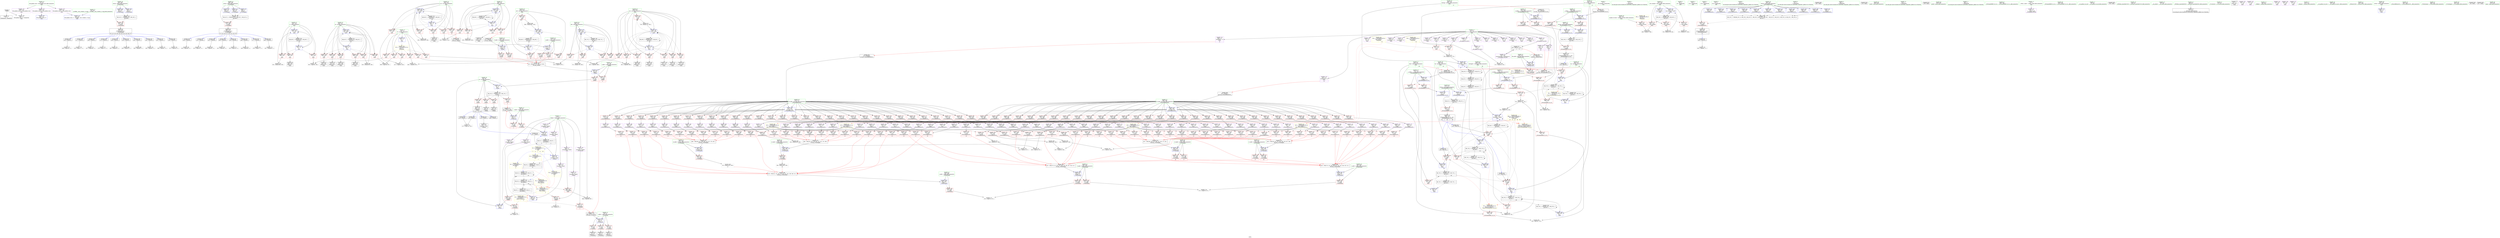 digraph "SVFG" {
	label="SVFG";

	Node0x564ce6d807e0 [shape=record,color=grey,label="{NodeID: 0\nNullPtr}"];
	Node0x564ce6d807e0 -> Node0x564ce6dc1710[style=solid];
	Node0x564ce6d807e0 -> Node0x564ce6dcb2a0[style=solid];
	Node0x564ce6e51d30 [shape=record,color=black,label="{NodeID: 941\n304 = PHI(455, )\n}"];
	Node0x564ce6e51d30 -> Node0x564ce6deaf60[style=solid];
	Node0x564ce6dd69a0 [shape=record,color=black,label="{NodeID: 775\nMR_42V_3 = PHI(MR_42V_5, MR_42V_2, MR_42V_4, )\npts\{490 \}\n}"];
	Node0x564ce6dd69a0 -> Node0x564ce6dd33f0[style=dashed];
	Node0x564ce6dcb6e0 [shape=record,color=blue,label="{NodeID: 443\n89\<--92\nnt\<--\n_Z4findi\n}"];
	Node0x564ce6dcb6e0 -> Node0x564ce6e09e80[style=dashed];
	Node0x564ce6dceba0 [shape=record,color=red,label="{NodeID: 277\n284\<--170\n\<--R2.addr\n_Z5touchRK4rectS1_\n}"];
	Node0x564ce6dceba0 -> Node0x564ce6dc72e0[style=solid];
	Node0x564ce6dbfb40 [shape=record,color=purple,label="{NodeID: 111\n695\<--8\narrayidx58\<--father\nmain\n}"];
	Node0x564ce6dbfb40 -> Node0x564ce6dc9ec0[style=solid];
	Node0x564ce6deca60 [shape=record,color=grey,label="{NodeID: 720\n218 = cmp(217, 11, )\n}"];
	Node0x564ce6dc89a0 [shape=record,color=red,label="{NodeID: 388\n635\<--538\n\<--i22\nmain\n}"];
	Node0x564ce6dc89a0 -> Node0x564ce6dc2610[style=solid];
	Node0x564ce6dc4010 [shape=record,color=red,label="{NodeID: 222\n101\<--89\n\<--nt\n_Z4findi\n}"];
	Node0x564ce6dc4010 -> Node0x564ce6dc1d20[style=solid];
	Node0x564ce6dc05e0 [shape=record,color=green,label="{NodeID: 56\n542\<--543\ni40\<--i40_field_insensitive\nmain\n}"];
	Node0x564ce6dc05e0 -> Node0x564ce6dc8f50[style=solid];
	Node0x564ce6dc05e0 -> Node0x564ce6dc9020[style=solid];
	Node0x564ce6dc05e0 -> Node0x564ce6dc90f0[style=solid];
	Node0x564ce6dc05e0 -> Node0x564ce6ddd560[style=solid];
	Node0x564ce6dc05e0 -> Node0x564ce6ddd630[style=solid];
	Node0x564ce6dde0c0 [shape=record,color=blue,label="{NodeID: 499\n544\<--747\nbest\<--\nmain\n}"];
	Node0x564ce6dde0c0 -> Node0x564ce6e0ad80[style=dashed];
	Node0x564ce6dd1920 [shape=record,color=red,label="{NodeID: 333\n329\<--328\n\<--y263\n_Z5touchRK4rectS1_\n|{<s0>20}}"];
	Node0x564ce6dd1920:s0 -> Node0x564ce6e54500[style=solid,color=red];
	Node0x564ce6dc7210 [shape=record,color=purple,label="{NodeID: 167\n282\<--281\ny241\<--\n_Z5touchRK4rectS1_\n}"];
	Node0x564ce6dc7210 -> Node0x564ce6dd1030[style=solid];
	Node0x564ce6d9aef0 [shape=record,color=green,label="{NodeID: 1\n7\<--1\n__dso_handle\<--dummyObj\nGlob }"];
	Node0x564ce6e51e70 [shape=record,color=black,label="{NodeID: 942\n319 = PHI(484, )\n}"];
	Node0x564ce6e51e70 -> Node0x564ce6debce0[style=solid];
	Node0x564ce6dd6ea0 [shape=record,color=black,label="{NodeID: 776\nMR_74V_5 = PHI(MR_74V_7, MR_74V_4, )\npts\{549 \}\n|{|<s7>35}}"];
	Node0x564ce6dd6ea0 -> Node0x564ce6dc95d0[style=dashed];
	Node0x564ce6dd6ea0 -> Node0x564ce6dc9f90[style=dashed];
	Node0x564ce6dd6ea0 -> Node0x564ce6dca3a0[style=dashed];
	Node0x564ce6dd6ea0 -> Node0x564ce6ddd8a0[style=dashed];
	Node0x564ce6dd6ea0 -> Node0x564ce6dddbe0[style=dashed];
	Node0x564ce6dd6ea0 -> Node0x564ce6e09580[style=dashed];
	Node0x564ce6dd6ea0 -> Node0x564ce6dd6ea0[style=dashed];
	Node0x564ce6dd6ea0:s7 -> Node0x564ce6e20a30[style=dashed,color=red];
	Node0x564ce6dcb7b0 [shape=record,color=blue,label="{NodeID: 444\n89\<--104\nnt\<--\n_Z4findi\n}"];
	Node0x564ce6dcb7b0 -> Node0x564ce6e09e80[style=dashed];
	Node0x564ce6dcec70 [shape=record,color=red,label="{NodeID: 278\n287\<--170\n\<--R2.addr\n_Z5touchRK4rectS1_\n}"];
	Node0x564ce6dcec70 -> Node0x564ce6dc73b0[style=solid];
	Node0x564ce6dbfc10 [shape=record,color=purple,label="{NodeID: 112\n142\<--13\n\<--rs\n__cxx_global_var_init.1\n}"];
	Node0x564ce6dbfc10 -> Node0x564ce6de7cc0[style=solid];
	Node0x564ce6decbe0 [shape=record,color=grey,label="{NodeID: 721\n476 = cmp(474, 475, )\n}"];
	Node0x564ce6dc8a70 [shape=record,color=red,label="{NodeID: 389\n644\<--538\n\<--i22\nmain\n|{<s0>33}}"];
	Node0x564ce6dc8a70:s0 -> Node0x564ce6e53670[style=solid,color=red];
	Node0x564ce6dc40e0 [shape=record,color=red,label="{NodeID: 223\n108\<--89\n\<--nt\n_Z4findi\n|{<s0>4}}"];
	Node0x564ce6dc40e0:s0 -> Node0x564ce6e55cf0[style=solid,color=red];
	Node0x564ce6dc06b0 [shape=record,color=green,label="{NodeID: 57\n544\<--545\nbest\<--best_field_insensitive\nmain\n|{|<s3>38}}"];
	Node0x564ce6dc06b0 -> Node0x564ce6dc91c0[style=solid];
	Node0x564ce6dc06b0 -> Node0x564ce6ddd700[style=solid];
	Node0x564ce6dc06b0 -> Node0x564ce6dde0c0[style=solid];
	Node0x564ce6dc06b0:s3 -> Node0x564ce6e538f0[style=solid,color=red];
	Node0x564ce6dde190 [shape=record,color=blue,label="{NodeID: 500\n546\<--751\ni48\<--inc86\nmain\n}"];
	Node0x564ce6dde190 -> Node0x564ce6dc9290[style=dashed];
	Node0x564ce6dde190 -> Node0x564ce6dc9360[style=dashed];
	Node0x564ce6dde190 -> Node0x564ce6dc9430[style=dashed];
	Node0x564ce6dde190 -> Node0x564ce6dc9500[style=dashed];
	Node0x564ce6dde190 -> Node0x564ce6dde190[style=dashed];
	Node0x564ce6dde190 -> Node0x564ce6e11180[style=dashed];
	Node0x564ce6dd19f0 [shape=record,color=red,label="{NodeID: 334\n332\<--331\n\<--y264\n_Z5touchRK4rectS1_\n|{<s0>20}}"];
	Node0x564ce6dd19f0:s0 -> Node0x564ce6e54880[style=solid,color=red];
	Node0x564ce6dc72e0 [shape=record,color=purple,label="{NodeID: 168\n285\<--284\ny142\<--\n_Z5touchRK4rectS1_\n}"];
	Node0x564ce6dc72e0 -> Node0x564ce6dd1100[style=solid];
	Node0x564ce6d94130 [shape=record,color=green,label="{NodeID: 2\n11\<--1\n\<--dummyObj\nCan only get source location for instruction, argument, global var or function.}"];
	Node0x564ce6e51fb0 [shape=record,color=black,label="{NodeID: 943\n333 = PHI(455, )\n}"];
	Node0x564ce6e51fb0 -> Node0x564ce6deaae0[style=solid];
	Node0x564ce6dd73a0 [shape=record,color=black,label="{NodeID: 777\nMR_76V_5 = PHI(MR_76V_7, MR_76V_4, )\npts\{551 \}\n|{|<s8>36}}"];
	Node0x564ce6dd73a0 -> Node0x564ce6dc96a0[style=dashed];
	Node0x564ce6dd73a0 -> Node0x564ce6dc9f90[style=dashed];
	Node0x564ce6dd73a0 -> Node0x564ce6dca060[style=dashed];
	Node0x564ce6dd73a0 -> Node0x564ce6dca3a0[style=dashed];
	Node0x564ce6dd73a0 -> Node0x564ce6ddd970[style=dashed];
	Node0x564ce6dd73a0 -> Node0x564ce6dddcb0[style=dashed];
	Node0x564ce6dd73a0 -> Node0x564ce6e09a80[style=dashed];
	Node0x564ce6dd73a0 -> Node0x564ce6dd73a0[style=dashed];
	Node0x564ce6dd73a0:s8 -> Node0x564ce6e20a30[style=dashed,color=red];
	Node0x564ce6dcb880 [shape=record,color=blue,label="{NodeID: 445\n117\<--115\na.addr\<--a\n_Z4joinii\n}"];
	Node0x564ce6dcb880 -> Node0x564ce6dc4420[style=dashed];
	Node0x564ce6dcb880 -> Node0x564ce6dc44f0[style=dashed];
	Node0x564ce6dced40 [shape=record,color=red,label="{NodeID: 279\n298\<--170\n\<--R2.addr\n_Z5touchRK4rectS1_\n}"];
	Node0x564ce6dced40 -> Node0x564ce6dc7550[style=solid];
	Node0x564ce6dbfce0 [shape=record,color=purple,label="{NodeID: 113\n149\<--13\n\<--rs\n__cxx_global_var_init.1\n}"];
	Node0x564ce6decd60 [shape=record,color=grey,label="{NodeID: 722\n276 = cmp(275, 11, )\n}"];
	Node0x564ce6dc8b40 [shape=record,color=red,label="{NodeID: 390\n654\<--538\n\<--i22\nmain\n}"];
	Node0x564ce6dc8b40 -> Node0x564ce6de9a60[style=solid];
	Node0x564ce6dc41b0 [shape=record,color=red,label="{NodeID: 224\n110\<--89\n\<--nt\n_Z4findi\n}"];
	Node0x564ce6dc41b0 -> Node0x564ce6dc1df0[style=solid];
	Node0x564ce6dc0780 [shape=record,color=green,label="{NodeID: 58\n546\<--547\ni48\<--i48_field_insensitive\nmain\n}"];
	Node0x564ce6dc0780 -> Node0x564ce6dc9290[style=solid];
	Node0x564ce6dc0780 -> Node0x564ce6dc9360[style=solid];
	Node0x564ce6dc0780 -> Node0x564ce6dc9430[style=solid];
	Node0x564ce6dc0780 -> Node0x564ce6dc9500[style=solid];
	Node0x564ce6dc0780 -> Node0x564ce6ddd7d0[style=solid];
	Node0x564ce6dc0780 -> Node0x564ce6dde190[style=solid];
	Node0x564ce6dde260 [shape=record,color=blue,label="{NodeID: 501\n532\<--759\ntest_number\<--inc90\nmain\n}"];
	Node0x564ce6dde260 -> Node0x564ce6e0ee80[style=dashed];
	Node0x564ce6dd1ac0 [shape=record,color=red,label="{NodeID: 335\n338\<--337\n\<--x168\n_Z5touchRK4rectS1_\n|{<s0>21}}"];
	Node0x564ce6dd1ac0:s0 -> Node0x564ce6e55030[style=solid,color=red];
	Node0x564ce6dc73b0 [shape=record,color=purple,label="{NodeID: 169\n288\<--287\ny243\<--\n_Z5touchRK4rectS1_\n}"];
	Node0x564ce6dc73b0 -> Node0x564ce6dd11d0[style=solid];
	Node0x564ce6d941c0 [shape=record,color=green,label="{NodeID: 3\n16\<--1\n.str\<--dummyObj\nGlob }"];
	Node0x564ce6e520f0 [shape=record,color=black,label="{NodeID: 944\n377 = PHI(484, )\n}"];
	Node0x564ce6e520f0 -> Node0x564ce6ded060[style=solid];
	Node0x564ce6dd78a0 [shape=record,color=black,label="{NodeID: 778\nMR_78V_5 = PHI(MR_78V_7, MR_78V_4, )\npts\{553 \}\n|{|<s6>37}}"];
	Node0x564ce6dd78a0 -> Node0x564ce6dc9770[style=dashed];
	Node0x564ce6dd78a0 -> Node0x564ce6dca2d0[style=dashed];
	Node0x564ce6dd78a0 -> Node0x564ce6ddda40[style=dashed];
	Node0x564ce6dd78a0 -> Node0x564ce6ddde50[style=dashed];
	Node0x564ce6dd78a0 -> Node0x564ce6e09b70[style=dashed];
	Node0x564ce6dd78a0 -> Node0x564ce6dd78a0[style=dashed];
	Node0x564ce6dd78a0:s6 -> Node0x564ce6e213b0[style=dashed,color=red];
	Node0x564ce6dcb950 [shape=record,color=blue,label="{NodeID: 446\n119\<--116\nb.addr\<--b\n_Z4joinii\n}"];
	Node0x564ce6dcb950 -> Node0x564ce6dc45c0[style=dashed];
	Node0x564ce6dcb950 -> Node0x564ce6dc4690[style=dashed];
	Node0x564ce6dcee10 [shape=record,color=red,label="{NodeID: 280\n313\<--170\n\<--R2.addr\n_Z5touchRK4rectS1_\n}"];
	Node0x564ce6dcee10 -> Node0x564ce6dc7890[style=solid];
	Node0x564ce6dbfdb0 [shape=record,color=purple,label="{NodeID: 114\n150\<--13\n\<--rs\n__cxx_global_var_init.1\n}"];
	Node0x564ce6dbfdb0 -> Node0x564ce6deb860[style=solid];
	Node0x564ce6decee0 [shape=record,color=grey,label="{NodeID: 723\n633 = cmp(631, 632, )\n}"];
	Node0x564ce6dc8c10 [shape=record,color=red,label="{NodeID: 391\n631\<--540\n\<--j\nmain\n}"];
	Node0x564ce6dc8c10 -> Node0x564ce6decee0[style=solid];
	Node0x564ce6dc4280 [shape=record,color=red,label="{NodeID: 225\n98\<--97\n\<--arrayidx\n_Z4findi\n}"];
	Node0x564ce6dc4280 -> Node0x564ce6debe60[style=solid];
	Node0x564ce6dc0850 [shape=record,color=green,label="{NodeID: 59\n548\<--549\nhx\<--hx_field_insensitive\nmain\n|{|<s3>35}}"];
	Node0x564ce6dc0850 -> Node0x564ce6dc95d0[style=solid];
	Node0x564ce6dc0850 -> Node0x564ce6ddd8a0[style=solid];
	Node0x564ce6dc0850 -> Node0x564ce6dddbe0[style=solid];
	Node0x564ce6dc0850:s3 -> Node0x564ce6e538f0[style=solid,color=red];
	Node0x564ce6dde330 [shape=record,color=blue,label="{NodeID: 502\n774\<--770\n__a.addr\<--__a\n_ZSt3maxIiERKT_S2_S2_\n}"];
	Node0x564ce6dde330 -> Node0x564ce6dca540[style=dashed];
	Node0x564ce6dde330 -> Node0x564ce6dca610[style=dashed];
	Node0x564ce6dd1b90 [shape=record,color=red,label="{NodeID: 336\n341\<--340\n\<--x269\n_Z5touchRK4rectS1_\n|{<s0>21}}"];
	Node0x564ce6dd1b90:s0 -> Node0x564ce6e55300[style=solid,color=red];
	Node0x564ce6dc7480 [shape=record,color=purple,label="{NodeID: 170\n296\<--295\ny148\<--\n_Z5touchRK4rectS1_\n}"];
	Node0x564ce6dc7480 -> Node0x564ce6dd12a0[style=solid];
	Node0x564ce6d93b90 [shape=record,color=green,label="{NodeID: 4\n18\<--1\n.str.2\<--dummyObj\nGlob }"];
	Node0x564ce6e52230 [shape=record,color=black,label="{NodeID: 945\n391 = PHI(455, )\n}"];
	Node0x564ce6e52230 -> Node0x564ce6deb260[style=solid];
	Node0x564ce6dcba20 [shape=record,color=blue,label="{NodeID: 447\n135\<--131\narrayidx\<--call2\n_Z4joinii\n}"];
	Node0x564ce6dcba20 -> Node0x564ce6dd46a0[style=dashed];
	Node0x564ce6dceee0 [shape=record,color=red,label="{NodeID: 281\n316\<--170\n\<--R2.addr\n_Z5touchRK4rectS1_\n}"];
	Node0x564ce6dceee0 -> Node0x564ce6dc7960[style=solid];
	Node0x564ce6dbfe80 [shape=record,color=purple,label="{NodeID: 115\n602\<--13\narrayidx11\<--rs\nmain\n}"];
	Node0x564ce6ded060 [shape=record,color=grey,label="{NodeID: 724\n378 = cmp(377, 11, )\n}"];
	Node0x564ce6dc8ce0 [shape=record,color=red,label="{NodeID: 392\n638\<--540\n\<--j\nmain\n}"];
	Node0x564ce6dc8ce0 -> Node0x564ce6dc26e0[style=solid];
	Node0x564ce6dc4350 [shape=record,color=red,label="{NodeID: 226\n104\<--103\n\<--arrayidx2\n_Z4findi\n}"];
	Node0x564ce6dc4350 -> Node0x564ce6dcb7b0[style=solid];
	Node0x564ce6dc0920 [shape=record,color=green,label="{NodeID: 60\n550\<--551\nhy\<--hy_field_insensitive\nmain\n|{|<s3>36}}"];
	Node0x564ce6dc0920 -> Node0x564ce6dc96a0[style=solid];
	Node0x564ce6dc0920 -> Node0x564ce6ddd970[style=solid];
	Node0x564ce6dc0920 -> Node0x564ce6dddcb0[style=solid];
	Node0x564ce6dc0920:s3 -> Node0x564ce6e538f0[style=solid,color=red];
	Node0x564ce6dde400 [shape=record,color=blue,label="{NodeID: 503\n776\<--771\n__b.addr\<--__b\n_ZSt3maxIiERKT_S2_S2_\n}"];
	Node0x564ce6dde400 -> Node0x564ce6dca6e0[style=dashed];
	Node0x564ce6dde400 -> Node0x564ce6dca7b0[style=dashed];
	Node0x564ce6dd1c60 [shape=record,color=red,label="{NodeID: 337\n344\<--343\n\<--x170\n_Z5touchRK4rectS1_\n|{<s0>21}}"];
	Node0x564ce6dd1c60:s0 -> Node0x564ce6e555d0[style=solid,color=red];
	Node0x564ce6dc7550 [shape=record,color=purple,label="{NodeID: 171\n299\<--298\ny149\<--\n_Z5touchRK4rectS1_\n}"];
	Node0x564ce6dc7550 -> Node0x564ce6dd1370[style=solid];
	Node0x564ce6d93c20 [shape=record,color=green,label="{NodeID: 5\n20\<--1\n.str.3\<--dummyObj\nGlob }"];
	Node0x564ce6e52370 [shape=record,color=black,label="{NodeID: 946\n406 = PHI(484, )\n}"];
	Node0x564ce6e52370 -> Node0x564ce6dec2e0[style=solid];
	Node0x564ce6dcbaf0 [shape=record,color=blue,label="{NodeID: 448\n156\<--155\nthis.addr\<--this\n_ZN4rectC2Ev\n}"];
	Node0x564ce6dcbaf0 -> Node0x564ce6dcc680[style=dashed];
	Node0x564ce6dcefb0 [shape=record,color=red,label="{NodeID: 282\n327\<--170\n\<--R2.addr\n_Z5touchRK4rectS1_\n}"];
	Node0x564ce6dcefb0 -> Node0x564ce6dc7b00[style=solid];
	Node0x564ce6dc4810 [shape=record,color=purple,label="{NodeID: 116\n603\<--13\nx1\<--rs\nmain\n}"];
	Node0x564ce6ded1e0 [shape=record,color=grey,label="{NodeID: 725\n508 = cmp(507, 11, )\n}"];
	Node0x564ce6dc8db0 [shape=record,color=red,label="{NodeID: 393\n645\<--540\n\<--j\nmain\n|{<s0>33}}"];
	Node0x564ce6dc8db0:s0 -> Node0x564ce6e537b0[style=solid,color=red];
	Node0x564ce6dc4420 [shape=record,color=red,label="{NodeID: 227\n123\<--117\n\<--a.addr\n_Z4joinii\n|{<s0>5}}"];
	Node0x564ce6dc4420:s0 -> Node0x564ce6e54c00[style=solid,color=red];
	Node0x564ce6dc09f0 [shape=record,color=green,label="{NodeID: 61\n552\<--553\nls\<--ls_field_insensitive\nmain\n|{|<s3>37}}"];
	Node0x564ce6dc09f0 -> Node0x564ce6dc9770[style=solid];
	Node0x564ce6dc09f0 -> Node0x564ce6ddda40[style=solid];
	Node0x564ce6dc09f0 -> Node0x564ce6ddde50[style=solid];
	Node0x564ce6dc09f0:s3 -> Node0x564ce6e54e10[style=solid,color=red];
	Node0x564ce6dde4d0 [shape=record,color=blue,label="{NodeID: 504\n772\<--786\nretval\<--\n_ZSt3maxIiERKT_S2_S2_\n}"];
	Node0x564ce6dde4d0 -> Node0x564ce6e14190[style=dashed];
	Node0x564ce6dd1d30 [shape=record,color=red,label="{NodeID: 338\n347\<--346\n\<--x271\n_Z5touchRK4rectS1_\n|{<s0>21}}"];
	Node0x564ce6dd1d30:s0 -> Node0x564ce6e558a0[style=solid,color=red];
	Node0x564ce6dc7620 [shape=record,color=purple,label="{NodeID: 172\n302\<--301\ny250\<--\n_Z5touchRK4rectS1_\n}"];
	Node0x564ce6dc7620 -> Node0x564ce6dd1440[style=solid];
	Node0x564ce6d93cb0 [shape=record,color=green,label="{NodeID: 6\n22\<--1\n.str.4\<--dummyObj\nGlob }"];
	Node0x564ce6e524b0 [shape=record,color=black,label="{NodeID: 947\n507 = PHI(455, )\n}"];
	Node0x564ce6e524b0 -> Node0x564ce6ded1e0[style=solid];
	Node0x564ce6e1d690 [shape=record,color=black,label="{NodeID: 781\nMR_6V_2 = PHI(MR_6V_4, MR_6V_1, )\npts\{90000 \}\n|{<s0>3|<s1>4}}"];
	Node0x564ce6e1d690:s0 -> Node0x564ce6dcb540[style=dashed,color=blue];
	Node0x564ce6e1d690:s1 -> Node0x564ce6e27620[style=dashed,color=blue];
	Node0x564ce6dcbbc0 [shape=record,color=blue,label="{NodeID: 449\n168\<--164\nR1.addr\<--R1\n_Z5touchRK4rectS1_\n}"];
	Node0x564ce6dcbbc0 -> Node0x564ce6dcc7e0[style=dashed];
	Node0x564ce6dcbbc0 -> Node0x564ce6dcc8b0[style=dashed];
	Node0x564ce6dcbbc0 -> Node0x564ce6dcc980[style=dashed];
	Node0x564ce6dcbbc0 -> Node0x564ce6dcca50[style=dashed];
	Node0x564ce6dcbbc0 -> Node0x564ce6dccb20[style=dashed];
	Node0x564ce6dcbbc0 -> Node0x564ce6dccbf0[style=dashed];
	Node0x564ce6dcbbc0 -> Node0x564ce6dcccc0[style=dashed];
	Node0x564ce6dcbbc0 -> Node0x564ce6dccd90[style=dashed];
	Node0x564ce6dcbbc0 -> Node0x564ce6dcce60[style=dashed];
	Node0x564ce6dcbbc0 -> Node0x564ce6dccf30[style=dashed];
	Node0x564ce6dcbbc0 -> Node0x564ce6dcd000[style=dashed];
	Node0x564ce6dcbbc0 -> Node0x564ce6dcd0d0[style=dashed];
	Node0x564ce6dcbbc0 -> Node0x564ce6dcd1a0[style=dashed];
	Node0x564ce6dcbbc0 -> Node0x564ce6dcd270[style=dashed];
	Node0x564ce6dcbbc0 -> Node0x564ce6dcd340[style=dashed];
	Node0x564ce6dcbbc0 -> Node0x564ce6dcd410[style=dashed];
	Node0x564ce6dcbbc0 -> Node0x564ce6dcd4e0[style=dashed];
	Node0x564ce6dcbbc0 -> Node0x564ce6dcd5b0[style=dashed];
	Node0x564ce6dcbbc0 -> Node0x564ce6dcd680[style=dashed];
	Node0x564ce6dcbbc0 -> Node0x564ce6dcd750[style=dashed];
	Node0x564ce6dcbbc0 -> Node0x564ce6dcd820[style=dashed];
	Node0x564ce6dcbbc0 -> Node0x564ce6dcd8f0[style=dashed];
	Node0x564ce6dcbbc0 -> Node0x564ce6dcd9c0[style=dashed];
	Node0x564ce6dcbbc0 -> Node0x564ce6dcda90[style=dashed];
	Node0x564ce6dcbbc0 -> Node0x564ce6dcdb60[style=dashed];
	Node0x564ce6dcbbc0 -> Node0x564ce6dcdc30[style=dashed];
	Node0x564ce6dcbbc0 -> Node0x564ce6dcdd00[style=dashed];
	Node0x564ce6dcbbc0 -> Node0x564ce6dcddd0[style=dashed];
	Node0x564ce6dcbbc0 -> Node0x564ce6dcdea0[style=dashed];
	Node0x564ce6dcbbc0 -> Node0x564ce6dcdf70[style=dashed];
	Node0x564ce6dcbbc0 -> Node0x564ce6dce040[style=dashed];
	Node0x564ce6dcbbc0 -> Node0x564ce6dce110[style=dashed];
	Node0x564ce6dcf080 [shape=record,color=red,label="{NodeID: 283\n342\<--170\n\<--R2.addr\n_Z5touchRK4rectS1_\n}"];
	Node0x564ce6dcf080 -> Node0x564ce6dc7e40[style=solid];
	Node0x564ce6dc48e0 [shape=record,color=purple,label="{NodeID: 117\n606\<--13\narrayidx13\<--rs\nmain\n}"];
	Node0x564ce6ded360 [shape=record,color=grey,label="{NodeID: 726\n291 = cmp(290, 11, )\n}"];
	Node0x564ce6dc8e80 [shape=record,color=red,label="{NodeID: 394\n649\<--540\n\<--j\nmain\n}"];
	Node0x564ce6dc8e80 -> Node0x564ce6de98e0[style=solid];
	Node0x564ce6dc44f0 [shape=record,color=red,label="{NodeID: 228\n132\<--117\n\<--a.addr\n_Z4joinii\n|{<s0>8}}"];
	Node0x564ce6dc44f0:s0 -> Node0x564ce6e54c00[style=solid,color=red];
	Node0x564ce6dc0ac0 [shape=record,color=green,label="{NodeID: 62\n554\<--555\nj52\<--j52_field_insensitive\nmain\n}"];
	Node0x564ce6dc0ac0 -> Node0x564ce6dc9840[style=solid];
	Node0x564ce6dc0ac0 -> Node0x564ce6dc9910[style=solid];
	Node0x564ce6dc0ac0 -> Node0x564ce6dc99e0[style=solid];
	Node0x564ce6dc0ac0 -> Node0x564ce6dc9ab0[style=solid];
	Node0x564ce6dc0ac0 -> Node0x564ce6dc9b80[style=solid];
	Node0x564ce6dc0ac0 -> Node0x564ce6dc9c50[style=solid];
	Node0x564ce6dc0ac0 -> Node0x564ce6dc9d20[style=solid];
	Node0x564ce6dc0ac0 -> Node0x564ce6dc9df0[style=solid];
	Node0x564ce6dc0ac0 -> Node0x564ce6dddb10[style=solid];
	Node0x564ce6dc0ac0 -> Node0x564ce6dddf20[style=solid];
	Node0x564ce6de7cc0 [shape=record,color=black,label="{NodeID: 671\n144 = PHI(142, 145, )\n|{|<s1>9}}"];
	Node0x564ce6de7cc0 -> Node0x564ce6dc5cf0[style=solid];
	Node0x564ce6de7cc0:s1 -> Node0x564ce6e53280[style=solid,color=red];
	Node0x564ce6dde5a0 [shape=record,color=blue,label="{NodeID: 505\n772\<--789\nretval\<--\n_ZSt3maxIiERKT_S2_S2_\n}"];
	Node0x564ce6dde5a0 -> Node0x564ce6e14190[style=dashed];
	Node0x564ce6dd1e00 [shape=record,color=red,label="{NodeID: 339\n355\<--354\n\<--y176\n_Z5touchRK4rectS1_\n|{<s0>22}}"];
	Node0x564ce6dd1e00:s0 -> Node0x564ce6e53d90[style=solid,color=red];
	Node0x564ce6dc76f0 [shape=record,color=purple,label="{NodeID: 173\n308\<--307\nx154\<--\n_Z5touchRK4rectS1_\n}"];
	Node0x564ce6dc76f0 -> Node0x564ce6dd1510[style=solid];
	Node0x564ce6dbccf0 [shape=record,color=green,label="{NodeID: 7\n25\<--1\n\<--dummyObj\nCan only get source location for instruction, argument, global var or function.}"];
	Node0x564ce6e525f0 [shape=record,color=black,label="{NodeID: 948\n516 = PHI(455, )\n}"];
	Node0x564ce6e525f0 -> Node0x564ce6ded660[style=solid];
	Node0x564ce6e1db90 [shape=record,color=black,label="{NodeID: 782\nMR_20V_3 = PHI(MR_20V_13, MR_20V_6, MR_20V_11, MR_20V_4, MR_20V_9, MR_20V_7, MR_20V_12, MR_20V_5, MR_20V_10, MR_20V_2, MR_20V_8, )\npts\{167 \}\n}"];
	Node0x564ce6e1db90 -> Node0x564ce6dcc710[style=dashed];
	Node0x564ce6dcbc90 [shape=record,color=blue,label="{NodeID: 450\n170\<--165\nR2.addr\<--R2\n_Z5touchRK4rectS1_\n}"];
	Node0x564ce6dcbc90 -> Node0x564ce6dce1e0[style=dashed];
	Node0x564ce6dcbc90 -> Node0x564ce6dce2b0[style=dashed];
	Node0x564ce6dcbc90 -> Node0x564ce6dce380[style=dashed];
	Node0x564ce6dcbc90 -> Node0x564ce6dce450[style=dashed];
	Node0x564ce6dcbc90 -> Node0x564ce6dce520[style=dashed];
	Node0x564ce6dcbc90 -> Node0x564ce6dce5f0[style=dashed];
	Node0x564ce6dcbc90 -> Node0x564ce6dce6c0[style=dashed];
	Node0x564ce6dcbc90 -> Node0x564ce6dce790[style=dashed];
	Node0x564ce6dcbc90 -> Node0x564ce6dce860[style=dashed];
	Node0x564ce6dcbc90 -> Node0x564ce6dce930[style=dashed];
	Node0x564ce6dcbc90 -> Node0x564ce6dcea00[style=dashed];
	Node0x564ce6dcbc90 -> Node0x564ce6dcead0[style=dashed];
	Node0x564ce6dcbc90 -> Node0x564ce6dceba0[style=dashed];
	Node0x564ce6dcbc90 -> Node0x564ce6dcec70[style=dashed];
	Node0x564ce6dcbc90 -> Node0x564ce6dced40[style=dashed];
	Node0x564ce6dcbc90 -> Node0x564ce6dcee10[style=dashed];
	Node0x564ce6dcbc90 -> Node0x564ce6dceee0[style=dashed];
	Node0x564ce6dcbc90 -> Node0x564ce6dcefb0[style=dashed];
	Node0x564ce6dcbc90 -> Node0x564ce6dcf080[style=dashed];
	Node0x564ce6dcbc90 -> Node0x564ce6dcf150[style=dashed];
	Node0x564ce6dcbc90 -> Node0x564ce6dcf220[style=dashed];
	Node0x564ce6dcbc90 -> Node0x564ce6dcf2f0[style=dashed];
	Node0x564ce6dcbc90 -> Node0x564ce6dcf3c0[style=dashed];
	Node0x564ce6dcbc90 -> Node0x564ce6dcf490[style=dashed];
	Node0x564ce6dcbc90 -> Node0x564ce6dcf560[style=dashed];
	Node0x564ce6dcbc90 -> Node0x564ce6dcf630[style=dashed];
	Node0x564ce6dcbc90 -> Node0x564ce6dcf700[style=dashed];
	Node0x564ce6dcbc90 -> Node0x564ce6dcf7d0[style=dashed];
	Node0x564ce6dcbc90 -> Node0x564ce6dcf8a0[style=dashed];
	Node0x564ce6dcbc90 -> Node0x564ce6dcf970[style=dashed];
	Node0x564ce6dcbc90 -> Node0x564ce6dcfa40[style=dashed];
	Node0x564ce6dcbc90 -> Node0x564ce6dcfb10[style=dashed];
	Node0x564ce6dcf150 [shape=record,color=red,label="{NodeID: 284\n345\<--170\n\<--R2.addr\n_Z5touchRK4rectS1_\n}"];
	Node0x564ce6dcf150 -> Node0x564ce6dc7f10[style=solid];
	Node0x564ce6dc49b0 [shape=record,color=purple,label="{NodeID: 118\n607\<--13\ny1\<--rs\nmain\n}"];
	Node0x564ce6ded4e0 [shape=record,color=grey,label="{NodeID: 727\n627 = cmp(625, 626, )\n}"];
	Node0x564ce6dc8f50 [shape=record,color=red,label="{NodeID: 395\n660\<--542\n\<--i40\nmain\n}"];
	Node0x564ce6dc8f50 -> Node0x564ce6dedae0[style=solid];
	Node0x564ce6dc45c0 [shape=record,color=red,label="{NodeID: 229\n125\<--119\n\<--b.addr\n_Z4joinii\n|{<s0>6}}"];
	Node0x564ce6dc45c0:s0 -> Node0x564ce6e54c00[style=solid,color=red];
	Node0x564ce6dc0b90 [shape=record,color=green,label="{NodeID: 63\n556\<--557\nref.tmp\<--ref.tmp_field_insensitive\nmain\n|{|<s1>37}}"];
	Node0x564ce6dc0b90 -> Node0x564ce6dddd80[style=solid];
	Node0x564ce6dc0b90:s1 -> Node0x564ce6e54f20[style=solid,color=red];
	Node0x564ce6de8260 [shape=record,color=grey,label="{NodeID: 672\n736 = Binary(735, 206, )\n}"];
	Node0x564ce6de8260 -> Node0x564ce6dddf20[style=solid];
	Node0x564ce6dde670 [shape=record,color=blue,label="{NodeID: 506\n799\<--795\n__a.addr\<--__a\n_ZSt3minIiERKT_S2_S2_\n}"];
	Node0x564ce6dde670 -> Node0x564ce6dcaaf0[style=dashed];
	Node0x564ce6dde670 -> Node0x564ce6dcabc0[style=dashed];
	Node0x564ce6dd1ed0 [shape=record,color=red,label="{NodeID: 340\n358\<--357\n\<--y177\n_Z5touchRK4rectS1_\n|{<s0>22}}"];
	Node0x564ce6dd1ed0:s0 -> Node0x564ce6e54500[style=solid,color=red];
	Node0x564ce6dc77c0 [shape=record,color=purple,label="{NodeID: 174\n311\<--310\nx255\<--\n_Z5touchRK4rectS1_\n}"];
	Node0x564ce6dc77c0 -> Node0x564ce6dd15e0[style=solid];
	Node0x564ce6dbcd80 [shape=record,color=green,label="{NodeID: 8\n67\<--1\n\<--dummyObj\nCan only get source location for instruction, argument, global var or function.}"];
	Node0x564ce6e52730 [shape=record,color=black,label="{NodeID: 949\n562 = PHI()\n}"];
	Node0x564ce6dcbd60 [shape=record,color=blue,label="{NodeID: 451\n166\<--206\nretval\<--\n_Z5touchRK4rectS1_\n}"];
	Node0x564ce6dcbd60 -> Node0x564ce6e1db90[style=dashed];
	Node0x564ce6dcf220 [shape=record,color=red,label="{NodeID: 285\n353\<--170\n\<--R2.addr\n_Z5touchRK4rectS1_\n}"];
	Node0x564ce6dcf220 -> Node0x564ce6dc7fe0[style=solid];
	Node0x564ce6dc4a80 [shape=record,color=purple,label="{NodeID: 119\n610\<--13\narrayidx15\<--rs\nmain\n}"];
	Node0x564ce6ded660 [shape=record,color=grey,label="{NodeID: 728\n517 = cmp(516, 11, )\n}"];
	Node0x564ce6dc9020 [shape=record,color=red,label="{NodeID: 396\n664\<--542\n\<--i40\nmain\n|{<s0>34}}"];
	Node0x564ce6dc9020:s0 -> Node0x564ce6e54c00[style=solid,color=red];
	Node0x564ce6dc4690 [shape=record,color=red,label="{NodeID: 230\n130\<--119\n\<--b.addr\n_Z4joinii\n|{<s0>7}}"];
	Node0x564ce6dc4690:s0 -> Node0x564ce6e54c00[style=solid,color=red];
	Node0x564ce6dc0c60 [shape=record,color=green,label="{NodeID: 64\n558\<--559\nref.tmp81\<--ref.tmp81_field_insensitive\nmain\n|{|<s1>38}}"];
	Node0x564ce6dc0c60 -> Node0x564ce6dddff0[style=solid];
	Node0x564ce6dc0c60:s1 -> Node0x564ce6e53bd0[style=solid,color=red];
	Node0x564ce6e21db0 [shape=record,color=yellow,style=double,label="{NodeID: 839\n6V_1 = ENCHI(MR_6V_0)\npts\{90000 \}\nFun[_Z7correctii]|{|<s3>3}}"];
	Node0x564ce6e21db0 -> Node0x564ce6dc3c00[style=dashed];
	Node0x564ce6e21db0 -> Node0x564ce6dc3cd0[style=dashed];
	Node0x564ce6e21db0 -> Node0x564ce6e1d690[style=dashed];
	Node0x564ce6e21db0:s3 -> Node0x564ce6e21db0[style=dashed,color=red];
	Node0x564ce6de83e0 [shape=record,color=grey,label="{NodeID: 673\n726 = Binary(720, 725, )\n}"];
	Node0x564ce6de83e0 -> Node0x564ce6dddd80[style=solid];
	Node0x564ce6dde740 [shape=record,color=blue,label="{NodeID: 507\n801\<--796\n__b.addr\<--__b\n_ZSt3minIiERKT_S2_S2_\n}"];
	Node0x564ce6dde740 -> Node0x564ce6dcac90[style=dashed];
	Node0x564ce6dde740 -> Node0x564ce6dcad60[style=dashed];
	Node0x564ce6dd1fa0 [shape=record,color=red,label="{NodeID: 341\n361\<--360\n\<--y278\n_Z5touchRK4rectS1_\n|{<s0>22}}"];
	Node0x564ce6dd1fa0:s0 -> Node0x564ce6e54880[style=solid,color=red];
	Node0x564ce6dc7890 [shape=record,color=purple,label="{NodeID: 175\n314\<--313\nx156\<--\n_Z5touchRK4rectS1_\n}"];
	Node0x564ce6dc7890 -> Node0x564ce6dd16b0[style=solid];
	Node0x564ce6dbce10 [shape=record,color=green,label="{NodeID: 9\n206\<--1\n\<--dummyObj\nCan only get source location for instruction, argument, global var or function.}"];
	Node0x564ce6e52800 [shape=record,color=black,label="{NodeID: 950\n574 = PHI()\n}"];
	Node0x564ce6e1ebb0 [shape=record,color=yellow,style=double,label="{NodeID: 784\n52V_1 = ENCHI(MR_52V_0)\npts\{12 \}\nFun[main]}"];
	Node0x564ce6e1ebb0 -> Node0x564ce6dc3310[style=dashed];
	Node0x564ce6e1ebb0 -> Node0x564ce6dc33e0[style=dashed];
	Node0x564ce6e1ebb0 -> Node0x564ce6dc34b0[style=dashed];
	Node0x564ce6e1ebb0 -> Node0x564ce6dc3580[style=dashed];
	Node0x564ce6e1ebb0 -> Node0x564ce6dc3650[style=dashed];
	Node0x564ce6e1ebb0 -> Node0x564ce6dc3720[style=dashed];
	Node0x564ce6dcbe30 [shape=record,color=blue,label="{NodeID: 452\n166\<--206\nretval\<--\n_Z5touchRK4rectS1_\n}"];
	Node0x564ce6dcbe30 -> Node0x564ce6e1db90[style=dashed];
	Node0x564ce6dcf2f0 [shape=record,color=red,label="{NodeID: 286\n359\<--170\n\<--R2.addr\n_Z5touchRK4rectS1_\n}"];
	Node0x564ce6dcf2f0 -> Node0x564ce6dc8180[style=solid];
	Node0x564ce6dc4b50 [shape=record,color=purple,label="{NodeID: 120\n611\<--13\nx2\<--rs\nmain\n}"];
	Node0x564ce6ded7e0 [shape=record,color=grey,label="{NodeID: 729\n642 = cmp(641, 11, )\n}"];
	Node0x564ce6dc90f0 [shape=record,color=red,label="{NodeID: 397\n667\<--542\n\<--i40\nmain\n}"];
	Node0x564ce6dc90f0 -> Node0x564ce6de9be0[style=solid];
	Node0x564ce6dcc680 [shape=record,color=red,label="{NodeID: 231\n159\<--156\nthis1\<--this.addr\n_ZN4rectC2Ev\n}"];
	Node0x564ce6dc0d30 [shape=record,color=green,label="{NodeID: 65\n563\<--564\nscanf\<--scanf_field_insensitive\n}"];
	Node0x564ce6de8560 [shape=record,color=grey,label="{NodeID: 674\n414 = Binary(413, 206, )\n}"];
	Node0x564ce6de8560 -> Node0x564ce6deb3e0[style=solid];
	Node0x564ce6dde810 [shape=record,color=blue,label="{NodeID: 508\n797\<--811\nretval\<--\n_ZSt3minIiERKT_S2_S2_\n}"];
	Node0x564ce6dde810 -> Node0x564ce6e09d90[style=dashed];
	Node0x564ce6dd2070 [shape=record,color=red,label="{NodeID: 342\n367\<--366\n\<--x182\n_Z5touchRK4rectS1_\n|{<s0>23}}"];
	Node0x564ce6dd2070:s0 -> Node0x564ce6e55030[style=solid,color=red];
	Node0x564ce6dc7960 [shape=record,color=purple,label="{NodeID: 176\n317\<--316\nx257\<--\n_Z5touchRK4rectS1_\n}"];
	Node0x564ce6dc7960 -> Node0x564ce6dd1780[style=solid];
	Node0x564ce6dbcea0 [shape=record,color=green,label="{NodeID: 10\n679\<--1\n\<--dummyObj\nCan only get source location for instruction, argument, global var or function.}"];
	Node0x564ce6e528d0 [shape=record,color=black,label="{NodeID: 951\n578 = PHI()\n}"];
	Node0x564ce6dcbf00 [shape=record,color=blue,label="{NodeID: 453\n166\<--206\nretval\<--\n_Z5touchRK4rectS1_\n}"];
	Node0x564ce6dcbf00 -> Node0x564ce6e1db90[style=dashed];
	Node0x564ce6dcf3c0 [shape=record,color=red,label="{NodeID: 287\n371\<--170\n\<--R2.addr\n_Z5touchRK4rectS1_\n}"];
	Node0x564ce6dcf3c0 -> Node0x564ce6dc83f0[style=solid];
	Node0x564ce6dc4c20 [shape=record,color=purple,label="{NodeID: 121\n614\<--13\narrayidx17\<--rs\nmain\n}"];
	Node0x564ce6ded960 [shape=record,color=grey,label="{NodeID: 730\n427 = cmp(423, 426, )\n}"];
	Node0x564ce6dc91c0 [shape=record,color=red,label="{NodeID: 398\n754\<--544\n\<--best\nmain\n}"];
	Node0x564ce6dcc710 [shape=record,color=red,label="{NodeID: 232\n453\<--166\n\<--retval\n_Z5touchRK4rectS1_\n}"];
	Node0x564ce6dcc710 -> Node0x564ce6dc1f90[style=solid];
	Node0x564ce6dc0e30 [shape=record,color=green,label="{NodeID: 66\n575\<--576\nprintf\<--printf_field_insensitive\n}"];
	Node0x564ce6de86e0 [shape=record,color=grey,label="{NodeID: 675\n572 = Binary(571, 206, )\n}"];
	Node0x564ce6dde8e0 [shape=record,color=blue,label="{NodeID: 509\n797\<--814\nretval\<--\n_ZSt3minIiERKT_S2_S2_\n}"];
	Node0x564ce6dde8e0 -> Node0x564ce6e09d90[style=dashed];
	Node0x564ce6dd2140 [shape=record,color=red,label="{NodeID: 343\n370\<--369\n\<--x283\n_Z5touchRK4rectS1_\n|{<s0>23}}"];
	Node0x564ce6dd2140:s0 -> Node0x564ce6e55300[style=solid,color=red];
	Node0x564ce6dc7a30 [shape=record,color=purple,label="{NodeID: 177\n325\<--324\ny162\<--\n_Z5touchRK4rectS1_\n}"];
	Node0x564ce6dc7a30 -> Node0x564ce6dd1850[style=solid];
	Node0x564ce6dbcf30 [shape=record,color=green,label="{NodeID: 11\n682\<--1\n\<--dummyObj\nCan only get source location for instruction, argument, global var or function.}"];
	Node0x564ce6e529a0 [shape=record,color=black,label="{NodeID: 952\n641 = PHI(163, )\n}"];
	Node0x564ce6e529a0 -> Node0x564ce6ded7e0[style=solid];
	Node0x564ce6e1eda0 [shape=record,color=yellow,style=double,label="{NodeID: 786\n56V_1 = ENCHI(MR_56V_0)\npts\{531 \}\nFun[main]}"];
	Node0x564ce6e1eda0 -> Node0x564ce6dd39a0[style=dashed];
	Node0x564ce6dcbfd0 [shape=record,color=blue,label="{NodeID: 454\n166\<--206\nretval\<--\n_Z5touchRK4rectS1_\n}"];
	Node0x564ce6dcbfd0 -> Node0x564ce6e1db90[style=dashed];
	Node0x564ce6dcf490 [shape=record,color=red,label="{NodeID: 288\n374\<--170\n\<--R2.addr\n_Z5touchRK4rectS1_\n}"];
	Node0x564ce6dcf490 -> Node0x564ce6dc84c0[style=solid];
	Node0x564ce6dc4cf0 [shape=record,color=purple,label="{NodeID: 122\n615\<--13\ny2\<--rs\nmain\n}"];
	Node0x564ce6dedae0 [shape=record,color=grey,label="{NodeID: 731\n662 = cmp(660, 661, )\n}"];
	Node0x564ce6dc9290 [shape=record,color=red,label="{NodeID: 399\n674\<--546\n\<--i48\nmain\n}"];
	Node0x564ce6dc9290 -> Node0x564ce6dea360[style=solid];
	Node0x564ce6dcc7e0 [shape=record,color=red,label="{NodeID: 233\n174\<--168\n\<--R1.addr\n_Z5touchRK4rectS1_\n}"];
	Node0x564ce6dcc7e0 -> Node0x564ce6dc5dc0[style=solid];
	Node0x564ce6dc0f30 [shape=record,color=green,label="{NodeID: 67\n705\<--706\n_ZSt3maxIiERKT_S2_S2_\<--_ZSt3maxIiERKT_S2_S2__field_insensitive\n}"];
	Node0x564ce6de8860 [shape=record,color=grey,label="{NodeID: 676\n591 = Binary(590, 206, )\n}"];
	Node0x564ce6de8860 -> Node0x564ce6ddcfb0[style=solid];
	Node0x564ce6dd2210 [shape=record,color=red,label="{NodeID: 344\n373\<--372\n\<--x184\n_Z5touchRK4rectS1_\n|{<s0>23}}"];
	Node0x564ce6dd2210:s0 -> Node0x564ce6e555d0[style=solid,color=red];
	Node0x564ce6dc7b00 [shape=record,color=purple,label="{NodeID: 178\n328\<--327\ny263\<--\n_Z5touchRK4rectS1_\n}"];
	Node0x564ce6dc7b00 -> Node0x564ce6dd1920[style=solid];
	Node0x564ce6dbcfc0 [shape=record,color=green,label="{NodeID: 12\n4\<--6\n_ZStL8__ioinit\<--_ZStL8__ioinit_field_insensitive\nGlob }"];
	Node0x564ce6dbcfc0 -> Node0x564ce6dbf4c0[style=solid];
	Node0x564ce6e52b70 [shape=record,color=black,label="{NodeID: 953\n665 = PHI(85, )\n}"];
	Node0x564ce6dcc0a0 [shape=record,color=blue,label="{NodeID: 455\n166\<--206\nretval\<--\n_Z5touchRK4rectS1_\n}"];
	Node0x564ce6dcc0a0 -> Node0x564ce6e1db90[style=dashed];
	Node0x564ce6dcf560 [shape=record,color=red,label="{NodeID: 289\n382\<--170\n\<--R2.addr\n_Z5touchRK4rectS1_\n}"];
	Node0x564ce6dcf560 -> Node0x564ce6dc8590[style=solid];
	Node0x564ce6dc4dc0 [shape=record,color=purple,label="{NodeID: 123\n637\<--13\narrayidx30\<--rs\nmain\n|{<s0>32}}"];
	Node0x564ce6dc4dc0:s0 -> Node0x564ce6e533f0[style=solid,color=red];
	Node0x564ce6e09d90 [shape=record,color=black,label="{NodeID: 732\nMR_103V_3 = PHI(MR_103V_4, MR_103V_2, )\npts\{798 \}\n}"];
	Node0x564ce6e09d90 -> Node0x564ce6dcaa20[style=dashed];
	Node0x564ce6dc9360 [shape=record,color=red,label="{NodeID: 400\n689\<--546\n\<--i48\nmain\n}"];
	Node0x564ce6dc9360 -> Node0x564ce6dea1e0[style=solid];
	Node0x564ce6dcc8b0 [shape=record,color=red,label="{NodeID: 234\n180\<--168\n\<--R1.addr\n_Z5touchRK4rectS1_\n}"];
	Node0x564ce6dcc8b0 -> Node0x564ce6dc5f60[style=solid];
	Node0x564ce6dc1030 [shape=record,color=green,label="{NodeID: 68\n729\<--730\n_ZSt3minIiERKT_S2_S2_\<--_ZSt3minIiERKT_S2_S2__field_insensitive\n}"];
	Node0x564ce6de89e0 [shape=record,color=grey,label="{NodeID: 677\n744 = Binary(743, 206, )\n}"];
	Node0x564ce6de89e0 -> Node0x564ce6dddff0[style=solid];
	Node0x564ce6dd22e0 [shape=record,color=red,label="{NodeID: 345\n376\<--375\n\<--x285\n_Z5touchRK4rectS1_\n|{<s0>23}}"];
	Node0x564ce6dd22e0:s0 -> Node0x564ce6e558a0[style=solid,color=red];
	Node0x564ce6dc7bd0 [shape=record,color=purple,label="{NodeID: 179\n331\<--330\ny264\<--\n_Z5touchRK4rectS1_\n}"];
	Node0x564ce6dc7bd0 -> Node0x564ce6dd19f0[style=solid];
	Node0x564ce6dbd050 [shape=record,color=green,label="{NodeID: 13\n8\<--9\nfather\<--father_field_insensitive\nGlob }"];
	Node0x564ce6dbd050 -> Node0x564ce6dbf590[style=solid];
	Node0x564ce6dbd050 -> Node0x564ce6dbf660[style=solid];
	Node0x564ce6dbd050 -> Node0x564ce6dbf730[style=solid];
	Node0x564ce6dbd050 -> Node0x564ce6dbf800[style=solid];
	Node0x564ce6dbd050 -> Node0x564ce6dbf8d0[style=solid];
	Node0x564ce6dbd050 -> Node0x564ce6dbf9a0[style=solid];
	Node0x564ce6dbd050 -> Node0x564ce6dbfa70[style=solid];
	Node0x564ce6dbd050 -> Node0x564ce6dbfb40[style=solid];
	Node0x564ce6e52c80 [shape=record,color=black,label="{NodeID: 954\n704 = PHI(769, )\n}"];
	Node0x564ce6e52c80 -> Node0x564ce6dc9f90[style=solid];
	Node0x564ce6dcc170 [shape=record,color=blue,label="{NodeID: 456\n166\<--206\nretval\<--\n_Z5touchRK4rectS1_\n}"];
	Node0x564ce6dcc170 -> Node0x564ce6e1db90[style=dashed];
	Node0x564ce6dcf630 [shape=record,color=red,label="{NodeID: 290\n388\<--170\n\<--R2.addr\n_Z5touchRK4rectS1_\n}"];
	Node0x564ce6dcf630 -> Node0x564ce6dc2880[style=solid];
	Node0x564ce6dc4e90 [shape=record,color=purple,label="{NodeID: 124\n640\<--13\narrayidx32\<--rs\nmain\n|{<s0>32}}"];
	Node0x564ce6dc4e90:s0 -> Node0x564ce6e53530[style=solid,color=red];
	Node0x564ce6e09e80 [shape=record,color=black,label="{NodeID: 733\nMR_10V_3 = PHI(MR_10V_4, MR_10V_2, )\npts\{90 \}\n}"];
	Node0x564ce6e09e80 -> Node0x564ce6dc3f40[style=dashed];
	Node0x564ce6e09e80 -> Node0x564ce6dc4010[style=dashed];
	Node0x564ce6e09e80 -> Node0x564ce6dc40e0[style=dashed];
	Node0x564ce6e09e80 -> Node0x564ce6dc41b0[style=dashed];
	Node0x564ce6e09e80 -> Node0x564ce6dcb7b0[style=dashed];
	Node0x564ce6dc9430 [shape=record,color=red,label="{NodeID: 401\n697\<--546\n\<--i48\nmain\n}"];
	Node0x564ce6dc9430 -> Node0x564ce6dea7e0[style=solid];
	Node0x564ce6dcc980 [shape=record,color=red,label="{NodeID: 235\n188\<--168\n\<--R1.addr\n_Z5touchRK4rectS1_\n}"];
	Node0x564ce6dcc980 -> Node0x564ce6dc6030[style=solid];
	Node0x564ce6dc1130 [shape=record,color=green,label="{NodeID: 69\n772\<--773\nretval\<--retval_field_insensitive\n_ZSt3maxIiERKT_S2_S2_\n}"];
	Node0x564ce6dc1130 -> Node0x564ce6dca470[style=solid];
	Node0x564ce6dc1130 -> Node0x564ce6dde4d0[style=solid];
	Node0x564ce6dc1130 -> Node0x564ce6dde5a0[style=solid];
	Node0x564ce6de8b60 [shape=record,color=grey,label="{NodeID: 678\n743 = Binary(741, 742, )\n}"];
	Node0x564ce6de8b60 -> Node0x564ce6de89e0[style=solid];
	Node0x564ce6dd23b0 [shape=record,color=red,label="{NodeID: 346\n384\<--383\n\<--y190\n_Z5touchRK4rectS1_\n|{<s0>24}}"];
	Node0x564ce6dd23b0:s0 -> Node0x564ce6e53d90[style=solid,color=red];
	Node0x564ce6dc7ca0 [shape=record,color=purple,label="{NodeID: 180\n337\<--336\nx168\<--\n_Z5touchRK4rectS1_\n}"];
	Node0x564ce6dc7ca0 -> Node0x564ce6dd1ac0[style=solid];
	Node0x564ce6dbd0e0 [shape=record,color=green,label="{NodeID: 14\n10\<--12\nN\<--N_field_insensitive\nGlob }"];
	Node0x564ce6dbd0e0 -> Node0x564ce6dc3310[style=solid];
	Node0x564ce6dbd0e0 -> Node0x564ce6dc33e0[style=solid];
	Node0x564ce6dbd0e0 -> Node0x564ce6dc34b0[style=solid];
	Node0x564ce6dbd0e0 -> Node0x564ce6dc3580[style=solid];
	Node0x564ce6dbd0e0 -> Node0x564ce6dc3650[style=solid];
	Node0x564ce6dbd0e0 -> Node0x564ce6dc3720[style=solid];
	Node0x564ce6dbd0e0 -> Node0x564ce6dcafd0[style=solid];
	Node0x564ce6e52df0 [shape=record,color=black,label="{NodeID: 955\n713 = PHI(769, )\n}"];
	Node0x564ce6e52df0 -> Node0x564ce6dca060[style=solid];
	Node0x564ce6dcc240 [shape=record,color=blue,label="{NodeID: 457\n166\<--206\nretval\<--\n_Z5touchRK4rectS1_\n}"];
	Node0x564ce6dcc240 -> Node0x564ce6e1db90[style=dashed];
	Node0x564ce6dcf700 [shape=record,color=red,label="{NodeID: 291\n400\<--170\n\<--R2.addr\n_Z5touchRK4rectS1_\n}"];
	Node0x564ce6dcf700 -> Node0x564ce6dc2af0[style=solid];
	Node0x564ce6dc4f60 [shape=record,color=purple,label="{NodeID: 125\n702\<--13\narrayidx62\<--rs\nmain\n}"];
	Node0x564ce6e0a380 [shape=record,color=black,label="{NodeID: 734\nMR_34V_3 = PHI(MR_34V_4, MR_34V_2, )\npts\{460 \}\n}"];
	Node0x564ce6e0a380 -> Node0x564ce6dd2fe0[style=dashed];
	Node0x564ce6dc9500 [shape=record,color=red,label="{NodeID: 402\n750\<--546\n\<--i48\nmain\n}"];
	Node0x564ce6dc9500 -> Node0x564ce6de95e0[style=solid];
	Node0x564ce6dcca50 [shape=record,color=red,label="{NodeID: 236\n191\<--168\n\<--R1.addr\n_Z5touchRK4rectS1_\n}"];
	Node0x564ce6dcca50 -> Node0x564ce6dc6100[style=solid];
	Node0x564ce6dc1200 [shape=record,color=green,label="{NodeID: 70\n774\<--775\n__a.addr\<--__a.addr_field_insensitive\n_ZSt3maxIiERKT_S2_S2_\n}"];
	Node0x564ce6dc1200 -> Node0x564ce6dca540[style=solid];
	Node0x564ce6dc1200 -> Node0x564ce6dca610[style=solid];
	Node0x564ce6dc1200 -> Node0x564ce6dde330[style=solid];
	Node0x564ce6de8ce0 [shape=record,color=grey,label="{NodeID: 679\n741 = Binary(739, 740, )\n}"];
	Node0x564ce6de8ce0 -> Node0x564ce6de8b60[style=solid];
	Node0x564ce6dd2480 [shape=record,color=red,label="{NodeID: 347\n387\<--386\n\<--y291\n_Z5touchRK4rectS1_\n|{<s0>24}}"];
	Node0x564ce6dd2480:s0 -> Node0x564ce6e54500[style=solid,color=red];
	Node0x564ce6dc7d70 [shape=record,color=purple,label="{NodeID: 181\n340\<--339\nx269\<--\n_Z5touchRK4rectS1_\n}"];
	Node0x564ce6dc7d70 -> Node0x564ce6dd1b90[style=solid];
	Node0x564ce6dbd1a0 [shape=record,color=green,label="{NodeID: 15\n13\<--15\nrs\<--rs_field_insensitive\nGlob }"];
	Node0x564ce6dbd1a0 -> Node0x564ce6dbfc10[style=solid];
	Node0x564ce6dbd1a0 -> Node0x564ce6dbfce0[style=solid];
	Node0x564ce6dbd1a0 -> Node0x564ce6dbfdb0[style=solid];
	Node0x564ce6dbd1a0 -> Node0x564ce6dbfe80[style=solid];
	Node0x564ce6dbd1a0 -> Node0x564ce6dc4810[style=solid];
	Node0x564ce6dbd1a0 -> Node0x564ce6dc48e0[style=solid];
	Node0x564ce6dbd1a0 -> Node0x564ce6dc49b0[style=solid];
	Node0x564ce6dbd1a0 -> Node0x564ce6dc4a80[style=solid];
	Node0x564ce6dbd1a0 -> Node0x564ce6dc4b50[style=solid];
	Node0x564ce6dbd1a0 -> Node0x564ce6dc4c20[style=solid];
	Node0x564ce6dbd1a0 -> Node0x564ce6dc4cf0[style=solid];
	Node0x564ce6dbd1a0 -> Node0x564ce6dc4dc0[style=solid];
	Node0x564ce6dbd1a0 -> Node0x564ce6dc4e90[style=solid];
	Node0x564ce6dbd1a0 -> Node0x564ce6dc4f60[style=solid];
	Node0x564ce6dbd1a0 -> Node0x564ce6dc5030[style=solid];
	Node0x564ce6dbd1a0 -> Node0x564ce6dc5100[style=solid];
	Node0x564ce6dbd1a0 -> Node0x564ce6dc51d0[style=solid];
	Node0x564ce6dbd1a0 -> Node0x564ce6dc52a0[style=solid];
	Node0x564ce6dbd1a0 -> Node0x564ce6dc5370[style=solid];
	Node0x564ce6dbd1a0 -> Node0x564ce6dc5440[style=solid];
	Node0x564ce6dbd1a0 -> Node0x564ce6dc5510[style=solid];
	Node0x564ce6e52f30 [shape=record,color=black,label="{NodeID: 956\n728 = PHI(794, )\n}"];
	Node0x564ce6e52f30 -> Node0x564ce6dca2d0[style=solid];
	Node0x564ce6dcc310 [shape=record,color=blue,label="{NodeID: 458\n166\<--206\nretval\<--\n_Z5touchRK4rectS1_\n}"];
	Node0x564ce6dcc310 -> Node0x564ce6e1db90[style=dashed];
	Node0x564ce6dcf7d0 [shape=record,color=red,label="{NodeID: 292\n403\<--170\n\<--R2.addr\n_Z5touchRK4rectS1_\n}"];
	Node0x564ce6dcf7d0 -> Node0x564ce6dc2bc0[style=solid];
	Node0x564ce6dc5030 [shape=record,color=purple,label="{NodeID: 126\n703\<--13\nx263\<--rs\nmain\n|{<s0>35}}"];
	Node0x564ce6dc5030:s0 -> Node0x564ce6e53bd0[style=solid,color=red];
	Node0x564ce6dc95d0 [shape=record,color=red,label="{NodeID: 403\n739\<--548\n\<--hx\nmain\n}"];
	Node0x564ce6dc95d0 -> Node0x564ce6de8ce0[style=solid];
	Node0x564ce6dccb20 [shape=record,color=red,label="{NodeID: 237\n208\<--168\n\<--R1.addr\n_Z5touchRK4rectS1_\n}"];
	Node0x564ce6dccb20 -> Node0x564ce6dc6370[style=solid];
	Node0x564ce6dc12d0 [shape=record,color=green,label="{NodeID: 71\n776\<--777\n__b.addr\<--__b.addr_field_insensitive\n_ZSt3maxIiERKT_S2_S2_\n}"];
	Node0x564ce6dc12d0 -> Node0x564ce6dca6e0[style=solid];
	Node0x564ce6dc12d0 -> Node0x564ce6dca7b0[style=solid];
	Node0x564ce6dc12d0 -> Node0x564ce6dde400[style=solid];
	Node0x564ce6de8e60 [shape=record,color=grey,label="{NodeID: 680\n443 = Binary(442, 206, )\n}"];
	Node0x564ce6de8e60 -> Node0x564ce6dec5e0[style=solid];
	Node0x564ce6dd2550 [shape=record,color=red,label="{NodeID: 348\n390\<--389\n\<--y292\n_Z5touchRK4rectS1_\n|{<s0>24}}"];
	Node0x564ce6dd2550:s0 -> Node0x564ce6e54880[style=solid,color=red];
	Node0x564ce6dc7e40 [shape=record,color=purple,label="{NodeID: 182\n343\<--342\nx170\<--\n_Z5touchRK4rectS1_\n}"];
	Node0x564ce6dc7e40 -> Node0x564ce6dd1c60[style=solid];
	Node0x564ce6dbd2a0 [shape=record,color=green,label="{NodeID: 16\n24\<--28\nllvm.global_ctors\<--llvm.global_ctors_field_insensitive\nGlob }"];
	Node0x564ce6dbd2a0 -> Node0x564ce6dc59f0[style=solid];
	Node0x564ce6dbd2a0 -> Node0x564ce6dc5af0[style=solid];
	Node0x564ce6dbd2a0 -> Node0x564ce6dc5bf0[style=solid];
	Node0x564ce6e53070 [shape=record,color=black,label="{NodeID: 957\n746 = PHI(769, )\n}"];
	Node0x564ce6e53070 -> Node0x564ce6dca3a0[style=solid];
	Node0x564ce6dcc3e0 [shape=record,color=blue,label="{NodeID: 459\n166\<--206\nretval\<--\n_Z5touchRK4rectS1_\n}"];
	Node0x564ce6dcc3e0 -> Node0x564ce6e1db90[style=dashed];
	Node0x564ce6dcf8a0 [shape=record,color=red,label="{NodeID: 293\n415\<--170\n\<--R2.addr\n_Z5touchRK4rectS1_\n}"];
	Node0x564ce6dcf8a0 -> Node0x564ce6dc2d60[style=solid];
	Node0x564ce6dc5100 [shape=record,color=purple,label="{NodeID: 127\n711\<--13\narrayidx66\<--rs\nmain\n}"];
	Node0x564ce6e0ad80 [shape=record,color=black,label="{NodeID: 736\nMR_70V_4 = PHI(MR_70V_5, MR_70V_3, )\npts\{545 \}\n|{|<s6>38}}"];
	Node0x564ce6e0ad80 -> Node0x564ce6dc91c0[style=dashed];
	Node0x564ce6e0ad80 -> Node0x564ce6dc9f90[style=dashed];
	Node0x564ce6e0ad80 -> Node0x564ce6dca060[style=dashed];
	Node0x564ce6e0ad80 -> Node0x564ce6dca3a0[style=dashed];
	Node0x564ce6e0ad80 -> Node0x564ce6dde0c0[style=dashed];
	Node0x564ce6e0ad80 -> Node0x564ce6e10c80[style=dashed];
	Node0x564ce6e0ad80:s6 -> Node0x564ce6e20a30[style=dashed,color=red];
	Node0x564ce6dc96a0 [shape=record,color=red,label="{NodeID: 404\n740\<--550\n\<--hy\nmain\n}"];
	Node0x564ce6dc96a0 -> Node0x564ce6de8ce0[style=solid];
	Node0x564ce6dccbf0 [shape=record,color=red,label="{NodeID: 238\n214\<--168\n\<--R1.addr\n_Z5touchRK4rectS1_\n}"];
	Node0x564ce6dccbf0 -> Node0x564ce6dc6510[style=solid];
	Node0x564ce6dc13a0 [shape=record,color=green,label="{NodeID: 72\n797\<--798\nretval\<--retval_field_insensitive\n_ZSt3minIiERKT_S2_S2_\n}"];
	Node0x564ce6dc13a0 -> Node0x564ce6dcaa20[style=solid];
	Node0x564ce6dc13a0 -> Node0x564ce6dde810[style=solid];
	Node0x564ce6dc13a0 -> Node0x564ce6dde8e0[style=solid];
	Node0x564ce6de8fe0 [shape=record,color=grey,label="{NodeID: 681\n759 = Binary(758, 206, )\n}"];
	Node0x564ce6de8fe0 -> Node0x564ce6dde260[style=solid];
	Node0x564ce6dd2620 [shape=record,color=red,label="{NodeID: 349\n396\<--395\n\<--x196\n_Z5touchRK4rectS1_\n|{<s0>25}}"];
	Node0x564ce6dd2620:s0 -> Node0x564ce6e55030[style=solid,color=red];
	Node0x564ce6dc7f10 [shape=record,color=purple,label="{NodeID: 183\n346\<--345\nx271\<--\n_Z5touchRK4rectS1_\n}"];
	Node0x564ce6dc7f10 -> Node0x564ce6dd1d30[style=solid];
	Node0x564ce6dbd3a0 [shape=record,color=green,label="{NodeID: 17\n29\<--30\n__cxx_global_var_init\<--__cxx_global_var_init_field_insensitive\n}"];
	Node0x564ce6e531b0 [shape=record,color=black,label="{NodeID: 958\n756 = PHI()\n}"];
	Node0x564ce6dcc4b0 [shape=record,color=blue,label="{NodeID: 460\n166\<--206\nretval\<--\n_Z5touchRK4rectS1_\n}"];
	Node0x564ce6dcc4b0 -> Node0x564ce6e1db90[style=dashed];
	Node0x564ce6dcf970 [shape=record,color=red,label="{NodeID: 294\n420\<--170\n\<--R2.addr\n_Z5touchRK4rectS1_\n}"];
	Node0x564ce6dcf970 -> Node0x564ce6dc2e30[style=solid];
	Node0x564ce6dc51d0 [shape=record,color=purple,label="{NodeID: 128\n712\<--13\ny267\<--rs\nmain\n|{<s0>36}}"];
	Node0x564ce6dc51d0:s0 -> Node0x564ce6e53bd0[style=solid,color=red];
	Node0x564ce6dc9770 [shape=record,color=red,label="{NodeID: 405\n742\<--552\n\<--ls\nmain\n}"];
	Node0x564ce6dc9770 -> Node0x564ce6de8b60[style=solid];
	Node0x564ce6dcccc0 [shape=record,color=red,label="{NodeID: 239\n220\<--168\n\<--R1.addr\n_Z5touchRK4rectS1_\n}"];
	Node0x564ce6dcccc0 -> Node0x564ce6dc65e0[style=solid];
	Node0x564ce6dc1470 [shape=record,color=green,label="{NodeID: 73\n799\<--800\n__a.addr\<--__a.addr_field_insensitive\n_ZSt3minIiERKT_S2_S2_\n}"];
	Node0x564ce6dc1470 -> Node0x564ce6dcaaf0[style=solid];
	Node0x564ce6dc1470 -> Node0x564ce6dcabc0[style=solid];
	Node0x564ce6dc1470 -> Node0x564ce6dde670[style=solid];
	Node0x564ce6de9160 [shape=record,color=grey,label="{NodeID: 682\n620 = Binary(619, 206, )\n}"];
	Node0x564ce6de9160 -> Node0x564ce6ddd150[style=solid];
	Node0x564ce6dd26f0 [shape=record,color=red,label="{NodeID: 350\n399\<--398\n\<--x297\n_Z5touchRK4rectS1_\n|{<s0>25}}"];
	Node0x564ce6dd26f0:s0 -> Node0x564ce6e55300[style=solid,color=red];
	Node0x564ce6dc7fe0 [shape=record,color=purple,label="{NodeID: 184\n354\<--353\ny176\<--\n_Z5touchRK4rectS1_\n}"];
	Node0x564ce6dc7fe0 -> Node0x564ce6dd1e00[style=solid];
	Node0x564ce6dbd4a0 [shape=record,color=green,label="{NodeID: 18\n33\<--34\n_ZNSt8ios_base4InitC1Ev\<--_ZNSt8ios_base4InitC1Ev_field_insensitive\n}"];
	Node0x564ce6e53280 [shape=record,color=black,label="{NodeID: 959\n155 = PHI(144, )\n0th arg _ZN4rectC2Ev }"];
	Node0x564ce6e53280 -> Node0x564ce6dcbaf0[style=solid];
	Node0x564ce6dcc580 [shape=record,color=blue,label="{NodeID: 461\n166\<--11\nretval\<--\n_Z5touchRK4rectS1_\n}"];
	Node0x564ce6dcc580 -> Node0x564ce6e1db90[style=dashed];
	Node0x564ce6dcfa40 [shape=record,color=red,label="{NodeID: 295\n431\<--170\n\<--R2.addr\n_Z5touchRK4rectS1_\n}"];
	Node0x564ce6dcfa40 -> Node0x564ce6dc2fd0[style=solid];
	Node0x564ce6dc52a0 [shape=record,color=purple,label="{NodeID: 129\n718\<--13\narrayidx70\<--rs\nmain\n}"];
	Node0x564ce6dc9840 [shape=record,color=red,label="{NodeID: 406\n685\<--554\n\<--j52\nmain\n}"];
	Node0x564ce6dc9840 -> Node0x564ce6dea060[style=solid];
	Node0x564ce6dccd90 [shape=record,color=red,label="{NodeID: 240\n223\<--168\n\<--R1.addr\n_Z5touchRK4rectS1_\n}"];
	Node0x564ce6dccd90 -> Node0x564ce6dc66b0[style=solid];
	Node0x564ce6dc1540 [shape=record,color=green,label="{NodeID: 74\n801\<--802\n__b.addr\<--__b.addr_field_insensitive\n_ZSt3minIiERKT_S2_S2_\n}"];
	Node0x564ce6dc1540 -> Node0x564ce6dcac90[style=solid];
	Node0x564ce6dc1540 -> Node0x564ce6dcad60[style=solid];
	Node0x564ce6dc1540 -> Node0x564ce6dde740[style=solid];
	Node0x564ce6de92e0 [shape=record,color=grey,label="{NodeID: 683\n506 = Binary(505, 206, )\n|{<s0>26}}"];
	Node0x564ce6de92e0:s0 -> Node0x564ce6e54880[style=solid,color=red];
	Node0x564ce6dd27c0 [shape=record,color=red,label="{NodeID: 351\n402\<--401\n\<--x198\n_Z5touchRK4rectS1_\n|{<s0>25}}"];
	Node0x564ce6dd27c0:s0 -> Node0x564ce6e555d0[style=solid,color=red];
	Node0x564ce6dc80b0 [shape=record,color=purple,label="{NodeID: 185\n357\<--356\ny177\<--\n_Z5touchRK4rectS1_\n}"];
	Node0x564ce6dc80b0 -> Node0x564ce6dd1ed0[style=solid];
	Node0x564ce6dbd5a0 [shape=record,color=green,label="{NodeID: 19\n39\<--40\n__cxa_atexit\<--__cxa_atexit_field_insensitive\n}"];
	Node0x564ce6e533f0 [shape=record,color=black,label="{NodeID: 960\n164 = PHI(637, )\n0th arg _Z5touchRK4rectS1_ }"];
	Node0x564ce6e533f0 -> Node0x564ce6dcbbc0[style=solid];
	Node0x564ce6ddc2b0 [shape=record,color=blue,label="{NodeID: 462\n461\<--456\na.addr\<--a\n_Z7betweeniii\n}"];
	Node0x564ce6ddc2b0 -> Node0x564ce6dd30b0[style=dashed];
	Node0x564ce6dcfb10 [shape=record,color=red,label="{NodeID: 296\n444\<--170\n\<--R2.addr\n_Z5touchRK4rectS1_\n}"];
	Node0x564ce6dcfb10 -> Node0x564ce6dc3240[style=solid];
	Node0x564ce6dc5370 [shape=record,color=purple,label="{NodeID: 130\n719\<--13\nx171\<--rs\nmain\n}"];
	Node0x564ce6dc5370 -> Node0x564ce6dca130[style=solid];
	Node0x564ce6dc9910 [shape=record,color=red,label="{NodeID: 407\n690\<--554\n\<--j52\nmain\n}"];
	Node0x564ce6dc9910 -> Node0x564ce6dea1e0[style=solid];
	Node0x564ce6dcce60 [shape=record,color=red,label="{NodeID: 241\n240\<--168\n\<--R1.addr\n_Z5touchRK4rectS1_\n}"];
	Node0x564ce6dcce60 -> Node0x564ce6dc69f0[style=solid];
	Node0x564ce6dc1610 [shape=record,color=green,label="{NodeID: 75\n26\<--819\n_GLOBAL__sub_I_Onufry_2_0.cpp\<--_GLOBAL__sub_I_Onufry_2_0.cpp_field_insensitive\n}"];
	Node0x564ce6dc1610 -> Node0x564ce6dcb1a0[style=solid];
	Node0x564ce6de9460 [shape=record,color=grey,label="{NodeID: 684\n434 = Binary(433, 206, )\n}"];
	Node0x564ce6de9460 -> Node0x564ce6deb0e0[style=solid];
	Node0x564ce6dd2890 [shape=record,color=red,label="{NodeID: 352\n405\<--404\n\<--x299\n_Z5touchRK4rectS1_\n|{<s0>25}}"];
	Node0x564ce6dd2890:s0 -> Node0x564ce6e558a0[style=solid,color=red];
	Node0x564ce6dc8180 [shape=record,color=purple,label="{NodeID: 186\n360\<--359\ny278\<--\n_Z5touchRK4rectS1_\n}"];
	Node0x564ce6dc8180 -> Node0x564ce6dd1fa0[style=solid];
	Node0x564ce6dbd6a0 [shape=record,color=green,label="{NodeID: 20\n38\<--44\n_ZNSt8ios_base4InitD1Ev\<--_ZNSt8ios_base4InitD1Ev_field_insensitive\n}"];
	Node0x564ce6dbd6a0 -> Node0x564ce6dc18e0[style=solid];
	Node0x564ce6e53530 [shape=record,color=black,label="{NodeID: 961\n165 = PHI(640, )\n1st arg _Z5touchRK4rectS1_ }"];
	Node0x564ce6e53530 -> Node0x564ce6dcbc90[style=solid];
	Node0x564ce6ddc380 [shape=record,color=blue,label="{NodeID: 463\n463\<--457\nb.addr\<--b\n_Z7betweeniii\n}"];
	Node0x564ce6ddc380 -> Node0x564ce6dd3180[style=dashed];
	Node0x564ce6ddc380 -> Node0x564ce6dd3250[style=dashed];
	Node0x564ce6dcfbe0 [shape=record,color=red,label="{NodeID: 297\n176\<--175\n\<--x1\n_Z5touchRK4rectS1_\n|{<s0>10}}"];
	Node0x564ce6dcfbe0:s0 -> Node0x564ce6e53d90[style=solid,color=red];
	Node0x564ce6dc5440 [shape=record,color=purple,label="{NodeID: 131\n723\<--13\narrayidx73\<--rs\nmain\n}"];
	Node0x564ce6dc99e0 [shape=record,color=red,label="{NodeID: 408\n693\<--554\n\<--j52\nmain\n}"];
	Node0x564ce6dc99e0 -> Node0x564ce6dbef10[style=solid];
	Node0x564ce6dccf30 [shape=record,color=red,label="{NodeID: 242\n249\<--168\n\<--R1.addr\n_Z5touchRK4rectS1_\n}"];
	Node0x564ce6dccf30 -> Node0x564ce6dc6b90[style=solid];
	Node0x564ce6dc1710 [shape=record,color=black,label="{NodeID: 76\n2\<--3\ndummyVal\<--dummyVal\n}"];
	Node0x564ce6de95e0 [shape=record,color=grey,label="{NodeID: 685\n751 = Binary(750, 206, )\n}"];
	Node0x564ce6de95e0 -> Node0x564ce6dde190[style=solid];
	Node0x564ce6dd2960 [shape=record,color=red,label="{NodeID: 353\n413\<--412\n\<--x2104\n_Z5touchRK4rectS1_\n}"];
	Node0x564ce6dd2960 -> Node0x564ce6de8560[style=solid];
	Node0x564ce6dc8250 [shape=record,color=purple,label="{NodeID: 187\n366\<--365\nx182\<--\n_Z5touchRK4rectS1_\n}"];
	Node0x564ce6dc8250 -> Node0x564ce6dd2070[style=solid];
	Node0x564ce6dbd7a0 [shape=record,color=green,label="{NodeID: 21\n51\<--52\n_Z7correctii\<--_Z7correctii_field_insensitive\n}"];
	Node0x564ce6e53670 [shape=record,color=black,label="{NodeID: 962\n115 = PHI(644, )\n0th arg _Z4joinii }"];
	Node0x564ce6e53670 -> Node0x564ce6dcb880[style=solid];
	Node0x564ce6ddc450 [shape=record,color=blue,label="{NodeID: 464\n465\<--458\nc.addr\<--c\n_Z7betweeniii\n}"];
	Node0x564ce6ddc450 -> Node0x564ce6dd3320[style=dashed];
	Node0x564ce6dcfcb0 [shape=record,color=red,label="{NodeID: 298\n179\<--178\n\<--x11\n_Z5touchRK4rectS1_\n|{<s0>10}}"];
	Node0x564ce6dcfcb0:s0 -> Node0x564ce6e54500[style=solid,color=red];
	Node0x564ce6dc5510 [shape=record,color=purple,label="{NodeID: 132\n724\<--13\ny174\<--rs\nmain\n}"];
	Node0x564ce6dc5510 -> Node0x564ce6dca200[style=solid];
	Node0x564ce6dc9ab0 [shape=record,color=red,label="{NodeID: 409\n700\<--554\n\<--j52\nmain\n}"];
	Node0x564ce6dc9ab0 -> Node0x564ce6dbefe0[style=solid];
	Node0x564ce6dcd000 [shape=record,color=red,label="{NodeID: 243\n252\<--168\n\<--R1.addr\n_Z5touchRK4rectS1_\n}"];
	Node0x564ce6dcd000 -> Node0x564ce6dc6c60[style=solid];
	Node0x564ce6dc1810 [shape=record,color=black,label="{NodeID: 77\n527\<--11\nmain_ret\<--\nmain\n}"];
	Node0x564ce6de9760 [shape=record,color=grey,label="{NodeID: 686\n515 = Binary(514, 206, )\n|{<s0>27}}"];
	Node0x564ce6de9760:s0 -> Node0x564ce6e54880[style=solid,color=red];
	Node0x564ce6dd2a30 [shape=record,color=red,label="{NodeID: 354\n417\<--416\n\<--x1105\n_Z5touchRK4rectS1_\n}"];
	Node0x564ce6dd2a30 -> Node0x564ce6deb3e0[style=solid];
	Node0x564ce6dc8320 [shape=record,color=purple,label="{NodeID: 188\n369\<--368\nx283\<--\n_Z5touchRK4rectS1_\n}"];
	Node0x564ce6dc8320 -> Node0x564ce6dd2140[style=solid];
	Node0x564ce6dbd8a0 [shape=record,color=green,label="{NodeID: 22\n56\<--57\nt.addr\<--t.addr_field_insensitive\n_Z7correctii\n}"];
	Node0x564ce6dbd8a0 -> Node0x564ce6dc37f0[style=solid];
	Node0x564ce6dbd8a0 -> Node0x564ce6dc38c0[style=solid];
	Node0x564ce6dbd8a0 -> Node0x564ce6dc3990[style=solid];
	Node0x564ce6dbd8a0 -> Node0x564ce6dcb3a0[style=solid];
	Node0x564ce6e537b0 [shape=record,color=black,label="{NodeID: 963\n116 = PHI(645, )\n1st arg _Z4joinii }"];
	Node0x564ce6e537b0 -> Node0x564ce6dcb950[style=solid];
	Node0x564ce6ddc520 [shape=record,color=blue,label="{NodeID: 465\n459\<--206\nretval\<--\n_Z7betweeniii\n}"];
	Node0x564ce6ddc520 -> Node0x564ce6e0a380[style=dashed];
	Node0x564ce6dcfd80 [shape=record,color=red,label="{NodeID: 299\n182\<--181\n\<--x2\n_Z5touchRK4rectS1_\n|{<s0>10}}"];
	Node0x564ce6dcfd80:s0 -> Node0x564ce6e54880[style=solid,color=red];
	Node0x564ce6dc55e0 [shape=record,color=purple,label="{NodeID: 133\n561\<--16\n\<--.str\nmain\n}"];
	Node0x564ce6e0cb80 [shape=record,color=black,label="{NodeID: 742\nMR_82V_3 = PHI(MR_82V_4, MR_82V_2, )\npts\{557 \}\n}"];
	Node0x564ce6e0cb80 -> Node0x564ce6dddd80[style=dashed];
	Node0x564ce6e0cb80 -> Node0x564ce6e0cb80[style=dashed];
	Node0x564ce6e0cb80 -> Node0x564ce6e132c0[style=dashed];
	Node0x564ce6e0cb80 -> Node0x564ce6dd5aa0[style=dashed];
	Node0x564ce6dc9b80 [shape=record,color=red,label="{NodeID: 410\n709\<--554\n\<--j52\nmain\n}"];
	Node0x564ce6dc9b80 -> Node0x564ce6dbf0b0[style=solid];
	Node0x564ce6dcd0d0 [shape=record,color=red,label="{NodeID: 244\n269\<--168\n\<--R1.addr\n_Z5touchRK4rectS1_\n}"];
	Node0x564ce6dcd0d0 -> Node0x564ce6dc6fa0[style=solid];
	Node0x564ce6dc18e0 [shape=record,color=black,label="{NodeID: 78\n37\<--38\n\<--_ZNSt8ios_base4InitD1Ev\nCan only get source location for instruction, argument, global var or function.}"];
	Node0x564ce6de98e0 [shape=record,color=grey,label="{NodeID: 687\n650 = Binary(649, 206, )\n}"];
	Node0x564ce6de98e0 -> Node0x564ce6ddd3c0[style=solid];
	Node0x564ce6dd2b00 [shape=record,color=red,label="{NodeID: 355\n422\<--421\n\<--y2107\n_Z5touchRK4rectS1_\n}"];
	Node0x564ce6dd2b00 -> Node0x564ce6de9d60[style=solid];
	Node0x564ce6dc83f0 [shape=record,color=purple,label="{NodeID: 189\n372\<--371\nx184\<--\n_Z5touchRK4rectS1_\n}"];
	Node0x564ce6dc83f0 -> Node0x564ce6dd2210[style=solid];
	Node0x564ce6dbd970 [shape=record,color=green,label="{NodeID: 23\n58\<--59\nf.addr\<--f.addr_field_insensitive\n_Z7correctii\n}"];
	Node0x564ce6dbd970 -> Node0x564ce6dc3a60[style=solid];
	Node0x564ce6dbd970 -> Node0x564ce6dc3b30[style=solid];
	Node0x564ce6dbd970 -> Node0x564ce6dcb470[style=solid];
	Node0x564ce6e538f0 [shape=record,color=black,label="{NodeID: 964\n770 = PHI(548, 550, 544, )\n0th arg _ZSt3maxIiERKT_S2_S2_ }"];
	Node0x564ce6e538f0 -> Node0x564ce6dde330[style=solid];
	Node0x564ce6ddc5f0 [shape=record,color=blue,label="{NodeID: 466\n459\<--11\nretval\<--\n_Z7betweeniii\n}"];
	Node0x564ce6ddc5f0 -> Node0x564ce6e0a380[style=dashed];
	Node0x564ce6dcfe50 [shape=record,color=red,label="{NodeID: 300\n190\<--189\n\<--y1\n_Z5touchRK4rectS1_\n|{<s0>11}}"];
	Node0x564ce6dcfe50:s0 -> Node0x564ce6e55030[style=solid,color=red];
	Node0x564ce6dc56b0 [shape=record,color=purple,label="{NodeID: 134\n577\<--16\n\<--.str\nmain\n}"];
	Node0x564ce6dc9c50 [shape=record,color=red,label="{NodeID: 411\n716\<--554\n\<--j52\nmain\n}"];
	Node0x564ce6dc9c50 -> Node0x564ce6dbf180[style=solid];
	Node0x564ce6dcd1a0 [shape=record,color=red,label="{NodeID: 245\n278\<--168\n\<--R1.addr\n_Z5touchRK4rectS1_\n}"];
	Node0x564ce6dcd1a0 -> Node0x564ce6dc7140[style=solid];
	Node0x564ce6dc19e0 [shape=record,color=black,label="{NodeID: 79\n63\<--62\nidxprom\<--\n_Z7correctii\n}"];
	Node0x564ce6de9a60 [shape=record,color=grey,label="{NodeID: 688\n655 = Binary(654, 206, )\n}"];
	Node0x564ce6de9a60 -> Node0x564ce6ddd490[style=solid];
	Node0x564ce6dd2bd0 [shape=record,color=red,label="{NodeID: 356\n426\<--425\n\<--y1109\n_Z5touchRK4rectS1_\n}"];
	Node0x564ce6dd2bd0 -> Node0x564ce6ded960[style=solid];
	Node0x564ce6dc84c0 [shape=record,color=purple,label="{NodeID: 190\n375\<--374\nx285\<--\n_Z5touchRK4rectS1_\n}"];
	Node0x564ce6dc84c0 -> Node0x564ce6dd22e0[style=solid];
	Node0x564ce6dbda40 [shape=record,color=green,label="{NodeID: 24\n83\<--84\n_Z4findi\<--_Z4findi_field_insensitive\n}"];
	Node0x564ce6e53bd0 [shape=record,color=black,label="{NodeID: 965\n771 = PHI(703, 712, 558, )\n1st arg _ZSt3maxIiERKT_S2_S2_ }"];
	Node0x564ce6e53bd0 -> Node0x564ce6dde400[style=solid];
	Node0x564ce6ddc6c0 [shape=record,color=blue,label="{NodeID: 467\n491\<--485\ny1.addr\<--y1\n_Z7overlapiiii\n}"];
	Node0x564ce6ddc6c0 -> Node0x564ce6dd34c0[style=dashed];
	Node0x564ce6ddc6c0 -> Node0x564ce6dd3590[style=dashed];
	Node0x564ce6dcff20 [shape=record,color=red,label="{NodeID: 301\n193\<--192\n\<--y2\n_Z5touchRK4rectS1_\n|{<s0>11}}"];
	Node0x564ce6dcff20:s0 -> Node0x564ce6e55300[style=solid,color=red];
	Node0x564ce6dc5780 [shape=record,color=purple,label="{NodeID: 135\n573\<--18\n\<--.str.2\nmain\n}"];
	Node0x564ce6dc9d20 [shape=record,color=red,label="{NodeID: 412\n721\<--554\n\<--j52\nmain\n}"];
	Node0x564ce6dc9d20 -> Node0x564ce6dbf250[style=solid];
	Node0x564ce6dcd270 [shape=record,color=red,label="{NodeID: 246\n281\<--168\n\<--R1.addr\n_Z5touchRK4rectS1_\n}"];
	Node0x564ce6dcd270 -> Node0x564ce6dc7210[style=solid];
	Node0x564ce6dc1ab0 [shape=record,color=black,label="{NodeID: 80\n71\<--70\nidxprom1\<--\n_Z7correctii\n}"];
	Node0x564ce6de9be0 [shape=record,color=grey,label="{NodeID: 689\n668 = Binary(667, 206, )\n}"];
	Node0x564ce6de9be0 -> Node0x564ce6ddd630[style=solid];
	Node0x564ce6dd2ca0 [shape=record,color=red,label="{NodeID: 357\n433\<--432\n\<--x2113\n_Z5touchRK4rectS1_\n}"];
	Node0x564ce6dd2ca0 -> Node0x564ce6de9460[style=solid];
	Node0x564ce6dc8590 [shape=record,color=purple,label="{NodeID: 191\n383\<--382\ny190\<--\n_Z5touchRK4rectS1_\n}"];
	Node0x564ce6dc8590 -> Node0x564ce6dd23b0[style=solid];
	Node0x564ce6dbdb40 [shape=record,color=green,label="{NodeID: 25\n87\<--88\nt.addr\<--t.addr_field_insensitive\n_Z4findi\n}"];
	Node0x564ce6dbdb40 -> Node0x564ce6dc3da0[style=solid];
	Node0x564ce6dbdb40 -> Node0x564ce6dc3e70[style=solid];
	Node0x564ce6dbdb40 -> Node0x564ce6dcb610[style=solid];
	Node0x564ce6e53d90 [shape=record,color=black,label="{NodeID: 966\n456 = PHI(176, 210, 239, 268, 297, 326, 355, 384, 503, 512, )\n0th arg _Z7betweeniii }"];
	Node0x564ce6e53d90 -> Node0x564ce6ddc2b0[style=solid];
	Node0x564ce6ddc790 [shape=record,color=blue,label="{NodeID: 468\n493\<--486\ny2.addr\<--y2\n_Z7overlapiiii\n}"];
	Node0x564ce6ddc790 -> Node0x564ce6dd3660[style=dashed];
	Node0x564ce6dcfff0 [shape=record,color=red,label="{NodeID: 302\n196\<--195\n\<--y12\n_Z5touchRK4rectS1_\n|{<s0>11}}"];
	Node0x564ce6dcfff0:s0 -> Node0x564ce6e555d0[style=solid,color=red];
	Node0x564ce6dc5850 [shape=record,color=purple,label="{NodeID: 136\n616\<--20\n\<--.str.3\nmain\n}"];
	Node0x564ce6dc9df0 [shape=record,color=red,label="{NodeID: 413\n735\<--554\n\<--j52\nmain\n}"];
	Node0x564ce6dc9df0 -> Node0x564ce6de8260[style=solid];
	Node0x564ce6dcd340 [shape=record,color=red,label="{NodeID: 247\n295\<--168\n\<--R1.addr\n_Z5touchRK4rectS1_\n}"];
	Node0x564ce6dcd340 -> Node0x564ce6dc7480[style=solid];
	Node0x564ce6dc1b80 [shape=record,color=black,label="{NodeID: 81\n78\<--77\nidxprom3\<--\n_Z7correctii\n}"];
	Node0x564ce6de9d60 [shape=record,color=grey,label="{NodeID: 690\n423 = Binary(422, 206, )\n}"];
	Node0x564ce6de9d60 -> Node0x564ce6ded960[style=solid];
	Node0x564ce6dd2d70 [shape=record,color=red,label="{NodeID: 358\n437\<--436\n\<--x1115\n_Z5touchRK4rectS1_\n}"];
	Node0x564ce6dd2d70 -> Node0x564ce6deb0e0[style=solid];
	Node0x564ce6dc27b0 [shape=record,color=purple,label="{NodeID: 192\n386\<--385\ny291\<--\n_Z5touchRK4rectS1_\n}"];
	Node0x564ce6dc27b0 -> Node0x564ce6dd2480[style=solid];
	Node0x564ce6dbdc10 [shape=record,color=green,label="{NodeID: 26\n89\<--90\nnt\<--nt_field_insensitive\n_Z4findi\n}"];
	Node0x564ce6dbdc10 -> Node0x564ce6dc3f40[style=solid];
	Node0x564ce6dbdc10 -> Node0x564ce6dc4010[style=solid];
	Node0x564ce6dbdc10 -> Node0x564ce6dc40e0[style=solid];
	Node0x564ce6dbdc10 -> Node0x564ce6dc41b0[style=solid];
	Node0x564ce6dbdc10 -> Node0x564ce6dcb6e0[style=solid];
	Node0x564ce6dbdc10 -> Node0x564ce6dcb7b0[style=solid];
	Node0x564ce6e54500 [shape=record,color=black,label="{NodeID: 967\n457 = PHI(179, 213, 242, 271, 300, 329, 358, 387, 504, 513, )\n1st arg _Z7betweeniii }"];
	Node0x564ce6e54500 -> Node0x564ce6ddc380[style=solid];
	Node0x564ce6ddc860 [shape=record,color=blue,label="{NodeID: 469\n495\<--487\ny3.addr\<--y3\n_Z7overlapiiii\n}"];
	Node0x564ce6ddc860 -> Node0x564ce6dd3730[style=dashed];
	Node0x564ce6ddc860 -> Node0x564ce6dd3800[style=dashed];
	Node0x564ce6dd00c0 [shape=record,color=red,label="{NodeID: 303\n199\<--198\n\<--y23\n_Z5touchRK4rectS1_\n|{<s0>11}}"];
	Node0x564ce6dd00c0:s0 -> Node0x564ce6e558a0[style=solid,color=red];
	Node0x564ce6dc5920 [shape=record,color=purple,label="{NodeID: 137\n755\<--22\n\<--.str.4\nmain\n}"];
	Node0x564ce6dc9ec0 [shape=record,color=red,label="{NodeID: 414\n696\<--695\n\<--arrayidx58\nmain\n}"];
	Node0x564ce6dc9ec0 -> Node0x564ce6dea7e0[style=solid];
	Node0x564ce6dcd410 [shape=record,color=red,label="{NodeID: 248\n301\<--168\n\<--R1.addr\n_Z5touchRK4rectS1_\n}"];
	Node0x564ce6dcd410 -> Node0x564ce6dc7620[style=solid];
	Node0x564ce6dc1c50 [shape=record,color=black,label="{NodeID: 82\n96\<--95\nidxprom\<--\n_Z4findi\n}"];
	Node0x564ce6de9ee0 [shape=record,color=grey,label="{NodeID: 691\n262 = cmp(261, 11, )\n}"];
	Node0x564ce6dd2e40 [shape=record,color=red,label="{NodeID: 359\n442\<--441\n\<--y2118\n_Z5touchRK4rectS1_\n}"];
	Node0x564ce6dd2e40 -> Node0x564ce6de8e60[style=solid];
	Node0x564ce6dc2880 [shape=record,color=purple,label="{NodeID: 193\n389\<--388\ny292\<--\n_Z5touchRK4rectS1_\n}"];
	Node0x564ce6dc2880 -> Node0x564ce6dd2550[style=solid];
	Node0x564ce6dbdce0 [shape=record,color=green,label="{NodeID: 27\n112\<--113\n_Z4joinii\<--_Z4joinii_field_insensitive\n}"];
	Node0x564ce6e54880 [shape=record,color=black,label="{NodeID: 968\n458 = PHI(182, 216, 245, 274, 303, 332, 361, 390, 506, 515, )\n2nd arg _Z7betweeniii }"];
	Node0x564ce6e54880 -> Node0x564ce6ddc450[style=solid];
	Node0x564ce6e1fba0 [shape=record,color=yellow,style=double,label="{NodeID: 802\n26V_1 = ENCHI(MR_26V_0)\npts\{150000 \}\nFun[main]|{|<s1>32}}"];
	Node0x564ce6e1fba0 -> Node0x564ce6dca130[style=dashed];
	Node0x564ce6e1fba0:s1 -> Node0x564ce6e20110[style=dashed,color=red];
	Node0x564ce6ddc930 [shape=record,color=blue,label="{NodeID: 470\n497\<--488\ny4.addr\<--y4\n_Z7overlapiiii\n}"];
	Node0x564ce6ddc930 -> Node0x564ce6dd38d0[style=dashed];
	Node0x564ce6dd0190 [shape=record,color=red,label="{NodeID: 304\n210\<--209\n\<--x16\n_Z5touchRK4rectS1_\n|{<s0>12}}"];
	Node0x564ce6dd0190:s0 -> Node0x564ce6e53d90[style=solid,color=red];
	Node0x564ce6dc59f0 [shape=record,color=purple,label="{NodeID: 138\n824\<--24\nllvm.global_ctors_0\<--llvm.global_ctors\nGlob }"];
	Node0x564ce6dc59f0 -> Node0x564ce6dcb0a0[style=solid];
	Node0x564ce6dc9f90 [shape=record,color=red,label="{NodeID: 415\n707\<--704\n\<--call64\nmain\n}"];
	Node0x564ce6dc9f90 -> Node0x564ce6dddbe0[style=solid];
	Node0x564ce6dcd4e0 [shape=record,color=red,label="{NodeID: 249\n307\<--168\n\<--R1.addr\n_Z5touchRK4rectS1_\n}"];
	Node0x564ce6dcd4e0 -> Node0x564ce6dc76f0[style=solid];
	Node0x564ce6dc1d20 [shape=record,color=black,label="{NodeID: 83\n102\<--101\nidxprom1\<--\n_Z4findi\n}"];
	Node0x564ce6dea060 [shape=record,color=grey,label="{NodeID: 692\n687 = cmp(685, 686, )\n}"];
	Node0x564ce6dd2f10 [shape=record,color=red,label="{NodeID: 360\n446\<--445\n\<--y1120\n_Z5touchRK4rectS1_\n}"];
	Node0x564ce6dd2f10 -> Node0x564ce6dec5e0[style=solid];
	Node0x564ce6dc2950 [shape=record,color=purple,label="{NodeID: 194\n395\<--394\nx196\<--\n_Z5touchRK4rectS1_\n}"];
	Node0x564ce6dc2950 -> Node0x564ce6dd2620[style=solid];
	Node0x564ce6dbdde0 [shape=record,color=green,label="{NodeID: 28\n117\<--118\na.addr\<--a.addr_field_insensitive\n_Z4joinii\n}"];
	Node0x564ce6dbdde0 -> Node0x564ce6dc4420[style=solid];
	Node0x564ce6dbdde0 -> Node0x564ce6dc44f0[style=solid];
	Node0x564ce6dbdde0 -> Node0x564ce6dcb880[style=solid];
	Node0x564ce6e54c00 [shape=record,color=black,label="{NodeID: 969\n86 = PHI(123, 125, 130, 132, 664, )\n0th arg _Z4findi }"];
	Node0x564ce6e54c00 -> Node0x564ce6dcb610[style=solid];
	Node0x564ce6e1fc80 [shape=record,color=yellow,style=double,label="{NodeID: 803\n30V_1 = ENCHI(MR_30V_0)\npts\{150002 \}\nFun[main]|{|<s1>32}}"];
	Node0x564ce6e1fc80 -> Node0x564ce6dca200[style=dashed];
	Node0x564ce6e1fc80:s1 -> Node0x564ce6e202d0[style=dashed,color=red];
	Node0x564ce6ddca00 [shape=record,color=blue,label="{NodeID: 471\n489\<--206\nretval\<--\n_Z7overlapiiii\n}"];
	Node0x564ce6ddca00 -> Node0x564ce6dd69a0[style=dashed];
	Node0x564ce6dd0260 [shape=record,color=red,label="{NodeID: 305\n213\<--212\n\<--x27\n_Z5touchRK4rectS1_\n|{<s0>12}}"];
	Node0x564ce6dd0260:s0 -> Node0x564ce6e54500[style=solid,color=red];
	Node0x564ce6dc5af0 [shape=record,color=purple,label="{NodeID: 139\n825\<--24\nllvm.global_ctors_1\<--llvm.global_ctors\nGlob }"];
	Node0x564ce6dc5af0 -> Node0x564ce6dcb1a0[style=solid];
	Node0x564ce6e0e980 [shape=record,color=black,label="{NodeID: 748\nMR_6V_9 = PHI(MR_6V_10, MR_6V_5, )\npts\{90000 \}\n|{|<s2>34}}"];
	Node0x564ce6e0e980 -> Node0x564ce6dc9ec0[style=dashed];
	Node0x564ce6e0e980 -> Node0x564ce6e13c90[style=dashed];
	Node0x564ce6e0e980:s2 -> Node0x564ce6e211c0[style=dashed,color=red];
	Node0x564ce6dca060 [shape=record,color=red,label="{NodeID: 416\n714\<--713\n\<--call68\nmain\n}"];
	Node0x564ce6dca060 -> Node0x564ce6dddcb0[style=solid];
	Node0x564ce6dcd5b0 [shape=record,color=red,label="{NodeID: 250\n310\<--168\n\<--R1.addr\n_Z5touchRK4rectS1_\n}"];
	Node0x564ce6dcd5b0 -> Node0x564ce6dc77c0[style=solid];
	Node0x564ce6dc1df0 [shape=record,color=black,label="{NodeID: 84\n85\<--110\n_Z4findi_ret\<--\n_Z4findi\n|{<s0>5|<s1>6|<s2>7|<s3>8|<s4>34}}"];
	Node0x564ce6dc1df0:s0 -> Node0x564ce6e50e00[style=solid,color=blue];
	Node0x564ce6dc1df0:s1 -> Node0x564ce6e50f70[style=solid,color=blue];
	Node0x564ce6dc1df0:s2 -> Node0x564ce6e510b0[style=solid,color=blue];
	Node0x564ce6dc1df0:s3 -> Node0x564ce6e511f0[style=solid,color=blue];
	Node0x564ce6dc1df0:s4 -> Node0x564ce6e52b70[style=solid,color=blue];
	Node0x564ce6dea1e0 [shape=record,color=grey,label="{NodeID: 693\n691 = cmp(689, 690, )\n}"];
	Node0x564ce6dd2fe0 [shape=record,color=red,label="{NodeID: 361\n482\<--459\n\<--retval\n_Z7betweeniii\n}"];
	Node0x564ce6dd2fe0 -> Node0x564ce6dc2060[style=solid];
	Node0x564ce6dc2a20 [shape=record,color=purple,label="{NodeID: 195\n398\<--397\nx297\<--\n_Z5touchRK4rectS1_\n}"];
	Node0x564ce6dc2a20 -> Node0x564ce6dd26f0[style=solid];
	Node0x564ce6dbdeb0 [shape=record,color=green,label="{NodeID: 29\n119\<--120\nb.addr\<--b.addr_field_insensitive\n_Z4joinii\n}"];
	Node0x564ce6dbdeb0 -> Node0x564ce6dc45c0[style=solid];
	Node0x564ce6dbdeb0 -> Node0x564ce6dc4690[style=solid];
	Node0x564ce6dbdeb0 -> Node0x564ce6dcb950[style=solid];
	Node0x564ce6e54e10 [shape=record,color=black,label="{NodeID: 970\n795 = PHI(552, )\n0th arg _ZSt3minIiERKT_S2_S2_ }"];
	Node0x564ce6e54e10 -> Node0x564ce6dde670[style=solid];
	Node0x564ce6e1fd60 [shape=record,color=yellow,style=double,label="{NodeID: 804\n89V_1 = ENCHI(MR_89V_0)\npts\{150001 150003 \}\nFun[main]|{|<s3>32|<s4>32|<s5>35|<s6>36|<s7>38}}"];
	Node0x564ce6e1fd60 -> Node0x564ce6dc9f90[style=dashed];
	Node0x564ce6e1fd60 -> Node0x564ce6dca060[style=dashed];
	Node0x564ce6e1fd60 -> Node0x564ce6dca3a0[style=dashed];
	Node0x564ce6e1fd60:s3 -> Node0x564ce6e201f0[style=dashed,color=red];
	Node0x564ce6e1fd60:s4 -> Node0x564ce6e203b0[style=dashed,color=red];
	Node0x564ce6e1fd60:s5 -> Node0x564ce6e20b10[style=dashed,color=red];
	Node0x564ce6e1fd60:s6 -> Node0x564ce6e20b10[style=dashed,color=red];
	Node0x564ce6e1fd60:s7 -> Node0x564ce6e20b10[style=dashed,color=red];
	Node0x564ce6ddcad0 [shape=record,color=blue,label="{NodeID: 472\n489\<--206\nretval\<--\n_Z7overlapiiii\n}"];
	Node0x564ce6ddcad0 -> Node0x564ce6dd69a0[style=dashed];
	Node0x564ce6dd0330 [shape=record,color=red,label="{NodeID: 306\n216\<--215\n\<--x28\n_Z5touchRK4rectS1_\n|{<s0>12}}"];
	Node0x564ce6dd0330:s0 -> Node0x564ce6e54880[style=solid,color=red];
	Node0x564ce6dc5bf0 [shape=record,color=purple,label="{NodeID: 140\n826\<--24\nllvm.global_ctors_2\<--llvm.global_ctors\nGlob }"];
	Node0x564ce6dc5bf0 -> Node0x564ce6dcb2a0[style=solid];
	Node0x564ce6e0ee80 [shape=record,color=black,label="{NodeID: 749\nMR_58V_3 = PHI(MR_58V_4, MR_58V_2, )\npts\{533 \}\n}"];
	Node0x564ce6e0ee80 -> Node0x564ce6dd3a70[style=dashed];
	Node0x564ce6e0ee80 -> Node0x564ce6dd3b40[style=dashed];
	Node0x564ce6e0ee80 -> Node0x564ce6dd3c10[style=dashed];
	Node0x564ce6e0ee80 -> Node0x564ce6dde260[style=dashed];
	Node0x564ce6dca130 [shape=record,color=red,label="{NodeID: 417\n720\<--719\n\<--x171\nmain\n}"];
	Node0x564ce6dca130 -> Node0x564ce6de83e0[style=solid];
	Node0x564ce6dcd680 [shape=record,color=red,label="{NodeID: 251\n324\<--168\n\<--R1.addr\n_Z5touchRK4rectS1_\n}"];
	Node0x564ce6dcd680 -> Node0x564ce6dc7a30[style=solid];
	Node0x564ce6dc1ec0 [shape=record,color=black,label="{NodeID: 85\n134\<--133\nidxprom\<--call3\n_Z4joinii\n}"];
	Node0x564ce6dea360 [shape=record,color=grey,label="{NodeID: 694\n676 = cmp(674, 675, )\n}"];
	Node0x564ce6dd30b0 [shape=record,color=red,label="{NodeID: 362\n470\<--461\n\<--a.addr\n_Z7betweeniii\n}"];
	Node0x564ce6dd30b0 -> Node0x564ce6dec8e0[style=solid];
	Node0x564ce6dc2af0 [shape=record,color=purple,label="{NodeID: 196\n401\<--400\nx198\<--\n_Z5touchRK4rectS1_\n}"];
	Node0x564ce6dc2af0 -> Node0x564ce6dd27c0[style=solid];
	Node0x564ce6dbdf80 [shape=record,color=green,label="{NodeID: 30\n139\<--140\n__cxx_global_var_init.1\<--__cxx_global_var_init.1_field_insensitive\n}"];
	Node0x564ce6e54f20 [shape=record,color=black,label="{NodeID: 971\n796 = PHI(556, )\n1st arg _ZSt3minIiERKT_S2_S2_ }"];
	Node0x564ce6e54f20 -> Node0x564ce6dde740[style=solid];
	Node0x564ce6ddcba0 [shape=record,color=blue,label="{NodeID: 473\n489\<--11\nretval\<--\n_Z7overlapiiii\n}"];
	Node0x564ce6ddcba0 -> Node0x564ce6dd69a0[style=dashed];
	Node0x564ce6dd0400 [shape=record,color=red,label="{NodeID: 307\n222\<--221\n\<--y112\n_Z5touchRK4rectS1_\n|{<s0>13}}"];
	Node0x564ce6dd0400:s0 -> Node0x564ce6e55030[style=solid,color=red];
	Node0x564ce6dc5cf0 [shape=record,color=purple,label="{NodeID: 141\n145\<--144\narrayctor.next\<--arrayctor.cur\n__cxx_global_var_init.1\n}"];
	Node0x564ce6dc5cf0 -> Node0x564ce6de7cc0[style=solid];
	Node0x564ce6dc5cf0 -> Node0x564ce6deb860[style=solid];
	Node0x564ce6e0f380 [shape=record,color=black,label="{NodeID: 750\nMR_60V_2 = PHI(MR_60V_4, MR_60V_1, )\npts\{535 \}\n}"];
	Node0x564ce6e0f380 -> Node0x564ce6ddce10[style=dashed];
	Node0x564ce6dca200 [shape=record,color=red,label="{NodeID: 418\n725\<--724\n\<--y174\nmain\n}"];
	Node0x564ce6dca200 -> Node0x564ce6de83e0[style=solid];
	Node0x564ce6dcd750 [shape=record,color=red,label="{NodeID: 252\n330\<--168\n\<--R1.addr\n_Z5touchRK4rectS1_\n}"];
	Node0x564ce6dcd750 -> Node0x564ce6dc7bd0[style=solid];
	Node0x564ce6dc1f90 [shape=record,color=black,label="{NodeID: 86\n163\<--453\n_Z5touchRK4rectS1__ret\<--\n_Z5touchRK4rectS1_\n|{<s0>32}}"];
	Node0x564ce6dc1f90:s0 -> Node0x564ce6e529a0[style=solid,color=blue];
	Node0x564ce6dea4e0 [shape=record,color=grey,label="{NodeID: 695\n784 = cmp(781, 783, )\n}"];
	Node0x564ce6dd3180 [shape=record,color=red,label="{NodeID: 363\n471\<--463\n\<--b.addr\n_Z7betweeniii\n}"];
	Node0x564ce6dd3180 -> Node0x564ce6dec8e0[style=solid];
	Node0x564ce6dc2bc0 [shape=record,color=purple,label="{NodeID: 197\n404\<--403\nx299\<--\n_Z5touchRK4rectS1_\n}"];
	Node0x564ce6dc2bc0 -> Node0x564ce6dd2890[style=solid];
	Node0x564ce6dbe080 [shape=record,color=green,label="{NodeID: 31\n147\<--148\n_ZN4rectC2Ev\<--_ZN4rectC2Ev_field_insensitive\n}"];
	Node0x564ce6e55030 [shape=record,color=black,label="{NodeID: 972\n485 = PHI(190, 222, 251, 280, 309, 338, 367, 396, )\n0th arg _Z7overlapiiii }"];
	Node0x564ce6e55030 -> Node0x564ce6ddc6c0[style=solid];
	Node0x564ce6ddcc70 [shape=record,color=blue,label="{NodeID: 474\n528\<--11\nretval\<--\nmain\n}"];
	Node0x564ce6dd04d0 [shape=record,color=red,label="{NodeID: 308\n225\<--224\n\<--y213\n_Z5touchRK4rectS1_\n|{<s0>13}}"];
	Node0x564ce6dd04d0:s0 -> Node0x564ce6e55300[style=solid,color=red];
	Node0x564ce6dc5dc0 [shape=record,color=purple,label="{NodeID: 142\n175\<--174\nx1\<--\n_Z5touchRK4rectS1_\n}"];
	Node0x564ce6dc5dc0 -> Node0x564ce6dcfbe0[style=solid];
	Node0x564ce6e0f880 [shape=record,color=black,label="{NodeID: 751\nMR_62V_2 = PHI(MR_62V_4, MR_62V_1, )\npts\{537 \}\n}"];
	Node0x564ce6e0f880 -> Node0x564ce6ddd080[style=dashed];
	Node0x564ce6dca2d0 [shape=record,color=red,label="{NodeID: 419\n731\<--728\n\<--call76\nmain\n}"];
	Node0x564ce6dca2d0 -> Node0x564ce6ddde50[style=solid];
	Node0x564ce6dcd820 [shape=record,color=red,label="{NodeID: 253\n336\<--168\n\<--R1.addr\n_Z5touchRK4rectS1_\n}"];
	Node0x564ce6dcd820 -> Node0x564ce6dc7ca0[style=solid];
	Node0x564ce6dc2060 [shape=record,color=black,label="{NodeID: 87\n455\<--482\n_Z7betweeniii_ret\<--\n_Z7betweeniii\n|{<s0>10|<s1>12|<s2>14|<s3>16|<s4>18|<s5>20|<s6>22|<s7>24|<s8>26|<s9>27}}"];
	Node0x564ce6dc2060:s0 -> Node0x564ce6e51330[style=solid,color=blue];
	Node0x564ce6dc2060:s1 -> Node0x564ce6e516f0[style=solid,color=blue];
	Node0x564ce6dc2060:s2 -> Node0x564ce6e51830[style=solid,color=blue];
	Node0x564ce6dc2060:s3 -> Node0x564ce6e51470[style=solid,color=blue];
	Node0x564ce6dc2060:s4 -> Node0x564ce6e51d30[style=solid,color=blue];
	Node0x564ce6dc2060:s5 -> Node0x564ce6e51fb0[style=solid,color=blue];
	Node0x564ce6dc2060:s6 -> Node0x564ce6e51ab0[style=solid,color=blue];
	Node0x564ce6dc2060:s7 -> Node0x564ce6e52230[style=solid,color=blue];
	Node0x564ce6dc2060:s8 -> Node0x564ce6e524b0[style=solid,color=blue];
	Node0x564ce6dc2060:s9 -> Node0x564ce6e525f0[style=solid,color=blue];
	Node0x564ce6dea660 [shape=record,color=grey,label="{NodeID: 696\n569 = cmp(567, 568, )\n}"];
	Node0x564ce6dd3250 [shape=record,color=red,label="{NodeID: 364\n474\<--463\n\<--b.addr\n_Z7betweeniii\n}"];
	Node0x564ce6dd3250 -> Node0x564ce6decbe0[style=solid];
	Node0x564ce6dc2c90 [shape=record,color=purple,label="{NodeID: 198\n412\<--411\nx2104\<--\n_Z5touchRK4rectS1_\n}"];
	Node0x564ce6dc2c90 -> Node0x564ce6dd2960[style=solid];
	Node0x564ce6dbe180 [shape=record,color=green,label="{NodeID: 32\n156\<--157\nthis.addr\<--this.addr_field_insensitive\n_ZN4rectC2Ev\n}"];
	Node0x564ce6dbe180 -> Node0x564ce6dcc680[style=solid];
	Node0x564ce6dbe180 -> Node0x564ce6dcbaf0[style=solid];
	Node0x564ce6e55300 [shape=record,color=black,label="{NodeID: 973\n486 = PHI(193, 225, 254, 283, 312, 341, 370, 399, )\n1st arg _Z7overlapiiii }"];
	Node0x564ce6e55300 -> Node0x564ce6ddc790[style=solid];
	Node0x564ce6ddcd40 [shape=record,color=blue,label="{NodeID: 475\n532\<--11\ntest_number\<--\nmain\n}"];
	Node0x564ce6ddcd40 -> Node0x564ce6e0ee80[style=dashed];
	Node0x564ce6dd05a0 [shape=record,color=red,label="{NodeID: 309\n228\<--227\n\<--y114\n_Z5touchRK4rectS1_\n|{<s0>13}}"];
	Node0x564ce6dd05a0:s0 -> Node0x564ce6e555d0[style=solid,color=red];
	Node0x564ce6dc5e90 [shape=record,color=purple,label="{NodeID: 143\n178\<--177\nx11\<--\n_Z5touchRK4rectS1_\n}"];
	Node0x564ce6dc5e90 -> Node0x564ce6dcfcb0[style=solid];
	Node0x564ce6e27620 [shape=record,color=yellow,style=double,label="{NodeID: 918\n6V_2 = CSCHI(MR_6V_1)\npts\{90000 \}\nCS[]|{<s0>5|<s1>6|<s2>7|<s3>8|<s4>34}}"];
	Node0x564ce6e27620:s0 -> Node0x564ce6e27780[style=dashed,color=blue];
	Node0x564ce6e27620:s1 -> Node0x564ce6e278e0[style=dashed,color=blue];
	Node0x564ce6e27620:s2 -> Node0x564ce6e27a40[style=dashed,color=blue];
	Node0x564ce6e27620:s3 -> Node0x564ce6dcba20[style=dashed,color=blue];
	Node0x564ce6e27620:s4 -> Node0x564ce6e0e980[style=dashed,color=blue];
	Node0x564ce6e0fd80 [shape=record,color=black,label="{NodeID: 752\nMR_64V_2 = PHI(MR_64V_4, MR_64V_1, )\npts\{539 \}\n}"];
	Node0x564ce6e0fd80 -> Node0x564ce6ddd220[style=dashed];
	Node0x564ce6dca3a0 [shape=record,color=red,label="{NodeID: 420\n747\<--746\n\<--call84\nmain\n}"];
	Node0x564ce6dca3a0 -> Node0x564ce6dde0c0[style=solid];
	Node0x564ce6dcd8f0 [shape=record,color=red,label="{NodeID: 254\n339\<--168\n\<--R1.addr\n_Z5touchRK4rectS1_\n}"];
	Node0x564ce6dcd8f0 -> Node0x564ce6dc7d70[style=solid];
	Node0x564ce6dc2130 [shape=record,color=black,label="{NodeID: 88\n484\<--523\n_Z7overlapiiii_ret\<--\n_Z7overlapiiii\n|{<s0>11|<s1>13|<s2>15|<s3>17|<s4>19|<s5>21|<s6>23|<s7>25}}"];
	Node0x564ce6dc2130:s0 -> Node0x564ce6e50940[style=solid,color=blue];
	Node0x564ce6dc2130:s1 -> Node0x564ce6e50c00[style=solid,color=blue];
	Node0x564ce6dc2130:s2 -> Node0x564ce6e51bf0[style=solid,color=blue];
	Node0x564ce6dc2130:s3 -> Node0x564ce6e515b0[style=solid,color=blue];
	Node0x564ce6dc2130:s4 -> Node0x564ce6e51e70[style=solid,color=blue];
	Node0x564ce6dc2130:s5 -> Node0x564ce6e51970[style=solid,color=blue];
	Node0x564ce6dc2130:s6 -> Node0x564ce6e520f0[style=solid,color=blue];
	Node0x564ce6dc2130:s7 -> Node0x564ce6e52370[style=solid,color=blue];
	Node0x564ce6dea7e0 [shape=record,color=grey,label="{NodeID: 697\n698 = cmp(696, 697, )\n}"];
	Node0x564ce6dd3320 [shape=record,color=red,label="{NodeID: 365\n475\<--465\n\<--c.addr\n_Z7betweeniii\n}"];
	Node0x564ce6dd3320 -> Node0x564ce6decbe0[style=solid];
	Node0x564ce6dc2d60 [shape=record,color=purple,label="{NodeID: 199\n416\<--415\nx1105\<--\n_Z5touchRK4rectS1_\n}"];
	Node0x564ce6dc2d60 -> Node0x564ce6dd2a30[style=solid];
	Node0x564ce6dbe250 [shape=record,color=green,label="{NodeID: 33\n161\<--162\n_Z5touchRK4rectS1_\<--_Z5touchRK4rectS1__field_insensitive\n}"];
	Node0x564ce6e555d0 [shape=record,color=black,label="{NodeID: 974\n487 = PHI(196, 228, 257, 286, 315, 344, 373, 402, )\n2nd arg _Z7overlapiiii }"];
	Node0x564ce6e555d0 -> Node0x564ce6ddc860[style=solid];
	Node0x564ce6e20110 [shape=record,color=yellow,style=double,label="{NodeID: 808\n26V_1 = ENCHI(MR_26V_0)\npts\{150000 \}\nFun[_Z5touchRK4rectS1_]}"];
	Node0x564ce6e20110 -> Node0x564ce6dcfbe0[style=dashed];
	Node0x564ce6e20110 -> Node0x564ce6dcfcb0[style=dashed];
	Node0x564ce6e20110 -> Node0x564ce6dd0190[style=dashed];
	Node0x564ce6e20110 -> Node0x564ce6dd0740[style=dashed];
	Node0x564ce6e20110 -> Node0x564ce6dd0810[style=dashed];
	Node0x564ce6e20110 -> Node0x564ce6dd0cf0[style=dashed];
	Node0x564ce6e20110 -> Node0x564ce6dd1510[style=dashed];
	Node0x564ce6e20110 -> Node0x564ce6dd16b0[style=dashed];
	Node0x564ce6e20110 -> Node0x564ce6dd1ac0[style=dashed];
	Node0x564ce6e20110 -> Node0x564ce6dd1c60[style=dashed];
	Node0x564ce6e20110 -> Node0x564ce6dd2070[style=dashed];
	Node0x564ce6e20110 -> Node0x564ce6dd2210[style=dashed];
	Node0x564ce6e20110 -> Node0x564ce6dd2620[style=dashed];
	Node0x564ce6e20110 -> Node0x564ce6dd27c0[style=dashed];
	Node0x564ce6e20110 -> Node0x564ce6dd2a30[style=dashed];
	Node0x564ce6e20110 -> Node0x564ce6dd2d70[style=dashed];
	Node0x564ce6ddce10 [shape=record,color=blue,label="{NodeID: 476\n534\<--11\ni\<--\nmain\n}"];
	Node0x564ce6ddce10 -> Node0x564ce6dd3ce0[style=dashed];
	Node0x564ce6ddce10 -> Node0x564ce6dd3db0[style=dashed];
	Node0x564ce6ddce10 -> Node0x564ce6dd3e80[style=dashed];
	Node0x564ce6ddce10 -> Node0x564ce6ddcfb0[style=dashed];
	Node0x564ce6ddce10 -> Node0x564ce6e0f380[style=dashed];
	Node0x564ce6dd0670 [shape=record,color=red,label="{NodeID: 310\n231\<--230\n\<--y215\n_Z5touchRK4rectS1_\n|{<s0>13}}"];
	Node0x564ce6dd0670:s0 -> Node0x564ce6e558a0[style=solid,color=red];
	Node0x564ce6dc5f60 [shape=record,color=purple,label="{NodeID: 144\n181\<--180\nx2\<--\n_Z5touchRK4rectS1_\n}"];
	Node0x564ce6dc5f60 -> Node0x564ce6dcfd80[style=solid];
	Node0x564ce6e27780 [shape=record,color=yellow,style=double,label="{NodeID: 919\n6V_2 = CSCHI(MR_6V_1)\npts\{90000 \}\nCS[]|{<s0>6}}"];
	Node0x564ce6e27780:s0 -> Node0x564ce6e211c0[style=dashed,color=red];
	Node0x564ce6e10280 [shape=record,color=black,label="{NodeID: 753\nMR_66V_2 = PHI(MR_66V_3, MR_66V_1, )\npts\{541 \}\n}"];
	Node0x564ce6e10280 -> Node0x564ce6ddd2f0[style=dashed];
	Node0x564ce6e10280 -> Node0x564ce6e10280[style=dashed];
	Node0x564ce6dca470 [shape=record,color=red,label="{NodeID: 421\n792\<--772\n\<--retval\n_ZSt3maxIiERKT_S2_S2_\n}"];
	Node0x564ce6dca470 -> Node0x564ce6dbf320[style=solid];
	Node0x564ce6dcd9c0 [shape=record,color=red,label="{NodeID: 255\n356\<--168\n\<--R1.addr\n_Z5touchRK4rectS1_\n}"];
	Node0x564ce6dcd9c0 -> Node0x564ce6dc80b0[style=solid];
	Node0x564ce6dc2200 [shape=record,color=black,label="{NodeID: 89\n586\<--585\nidxprom\<--\nmain\n}"];
	Node0x564ce6dea960 [shape=record,color=grey,label="{NodeID: 698\n363 = cmp(362, 11, )\n}"];
	Node0x564ce6dd33f0 [shape=record,color=red,label="{NodeID: 366\n523\<--489\n\<--retval\n_Z7overlapiiii\n}"];
	Node0x564ce6dd33f0 -> Node0x564ce6dc2130[style=solid];
	Node0x564ce6dc2e30 [shape=record,color=purple,label="{NodeID: 200\n421\<--420\ny2107\<--\n_Z5touchRK4rectS1_\n}"];
	Node0x564ce6dc2e30 -> Node0x564ce6dd2b00[style=solid];
	Node0x564ce6dbe350 [shape=record,color=green,label="{NodeID: 34\n166\<--167\nretval\<--retval_field_insensitive\n_Z5touchRK4rectS1_\n}"];
	Node0x564ce6dbe350 -> Node0x564ce6dcc710[style=solid];
	Node0x564ce6dbe350 -> Node0x564ce6dcbd60[style=solid];
	Node0x564ce6dbe350 -> Node0x564ce6dcbe30[style=solid];
	Node0x564ce6dbe350 -> Node0x564ce6dcbf00[style=solid];
	Node0x564ce6dbe350 -> Node0x564ce6dcbfd0[style=solid];
	Node0x564ce6dbe350 -> Node0x564ce6dcc0a0[style=solid];
	Node0x564ce6dbe350 -> Node0x564ce6dcc170[style=solid];
	Node0x564ce6dbe350 -> Node0x564ce6dcc240[style=solid];
	Node0x564ce6dbe350 -> Node0x564ce6dcc310[style=solid];
	Node0x564ce6dbe350 -> Node0x564ce6dcc3e0[style=solid];
	Node0x564ce6dbe350 -> Node0x564ce6dcc4b0[style=solid];
	Node0x564ce6dbe350 -> Node0x564ce6dcc580[style=solid];
	Node0x564ce6e558a0 [shape=record,color=black,label="{NodeID: 975\n488 = PHI(199, 231, 260, 289, 318, 347, 376, 405, )\n3rd arg _Z7overlapiiii }"];
	Node0x564ce6e558a0 -> Node0x564ce6ddc930[style=solid];
	Node0x564ce6e201f0 [shape=record,color=yellow,style=double,label="{NodeID: 809\n28V_1 = ENCHI(MR_28V_0)\npts\{150001 \}\nFun[_Z5touchRK4rectS1_]}"];
	Node0x564ce6e201f0 -> Node0x564ce6dcfd80[style=dashed];
	Node0x564ce6e201f0 -> Node0x564ce6dd0260[style=dashed];
	Node0x564ce6e201f0 -> Node0x564ce6dd0330[style=dashed];
	Node0x564ce6e201f0 -> Node0x564ce6dd08e0[style=dashed];
	Node0x564ce6e201f0 -> Node0x564ce6dd0dc0[style=dashed];
	Node0x564ce6e201f0 -> Node0x564ce6dd0e90[style=dashed];
	Node0x564ce6e201f0 -> Node0x564ce6dd15e0[style=dashed];
	Node0x564ce6e201f0 -> Node0x564ce6dd1780[style=dashed];
	Node0x564ce6e201f0 -> Node0x564ce6dd1b90[style=dashed];
	Node0x564ce6e201f0 -> Node0x564ce6dd1d30[style=dashed];
	Node0x564ce6e201f0 -> Node0x564ce6dd2140[style=dashed];
	Node0x564ce6e201f0 -> Node0x564ce6dd22e0[style=dashed];
	Node0x564ce6e201f0 -> Node0x564ce6dd26f0[style=dashed];
	Node0x564ce6e201f0 -> Node0x564ce6dd2890[style=dashed];
	Node0x564ce6e201f0 -> Node0x564ce6dd2960[style=dashed];
	Node0x564ce6e201f0 -> Node0x564ce6dd2ca0[style=dashed];
	Node0x564ce6ddcee0 [shape=record,color=blue,label="{NodeID: 477\n587\<--67\narrayidx\<--\nmain\n}"];
	Node0x564ce6ddcee0 -> Node0x564ce6ddcee0[style=dashed];
	Node0x564ce6ddcee0 -> Node0x564ce6e0e980[style=dashed];
	Node0x564ce6ddcee0 -> Node0x564ce6dd64a0[style=dashed];
	Node0x564ce6dd0740 [shape=record,color=red,label="{NodeID: 311\n239\<--238\n\<--x120\n_Z5touchRK4rectS1_\n|{<s0>14}}"];
	Node0x564ce6dd0740:s0 -> Node0x564ce6e53d90[style=solid,color=red];
	Node0x564ce6dc6030 [shape=record,color=purple,label="{NodeID: 145\n189\<--188\ny1\<--\n_Z5touchRK4rectS1_\n}"];
	Node0x564ce6dc6030 -> Node0x564ce6dcfe50[style=solid];
	Node0x564ce6e278e0 [shape=record,color=yellow,style=double,label="{NodeID: 920\n6V_3 = CSCHI(MR_6V_2)\npts\{90000 \}\nCS[]|{|<s1>7}}"];
	Node0x564ce6e278e0 -> Node0x564ce6dd46a0[style=dashed];
	Node0x564ce6e278e0:s1 -> Node0x564ce6e211c0[style=dashed,color=red];
	Node0x564ce6e10780 [shape=record,color=black,label="{NodeID: 754\nMR_68V_2 = PHI(MR_68V_4, MR_68V_1, )\npts\{543 \}\n}"];
	Node0x564ce6e10780 -> Node0x564ce6ddd560[style=dashed];
	Node0x564ce6dca540 [shape=record,color=red,label="{NodeID: 422\n780\<--774\n\<--__a.addr\n_ZSt3maxIiERKT_S2_S2_\n}"];
	Node0x564ce6dca540 -> Node0x564ce6dca880[style=solid];
	Node0x564ce6dcda90 [shape=record,color=red,label="{NodeID: 256\n365\<--168\n\<--R1.addr\n_Z5touchRK4rectS1_\n}"];
	Node0x564ce6dcda90 -> Node0x564ce6dc8250[style=solid];
	Node0x564ce6dc22d0 [shape=record,color=black,label="{NodeID: 90\n601\<--600\nidxprom10\<--\nmain\n}"];
	Node0x564ce6deaae0 [shape=record,color=grey,label="{NodeID: 699\n334 = cmp(333, 11, )\n}"];
	Node0x564ce6dd34c0 [shape=record,color=red,label="{NodeID: 367\n503\<--491\n\<--y1.addr\n_Z7overlapiiii\n|{<s0>26}}"];
	Node0x564ce6dd34c0:s0 -> Node0x564ce6e53d90[style=solid,color=red];
	Node0x564ce6dc2f00 [shape=record,color=purple,label="{NodeID: 201\n425\<--424\ny1109\<--\n_Z5touchRK4rectS1_\n}"];
	Node0x564ce6dc2f00 -> Node0x564ce6dd2bd0[style=solid];
	Node0x564ce6dbe420 [shape=record,color=green,label="{NodeID: 35\n168\<--169\nR1.addr\<--R1.addr_field_insensitive\n_Z5touchRK4rectS1_\n}"];
	Node0x564ce6dbe420 -> Node0x564ce6dcc7e0[style=solid];
	Node0x564ce6dbe420 -> Node0x564ce6dcc8b0[style=solid];
	Node0x564ce6dbe420 -> Node0x564ce6dcc980[style=solid];
	Node0x564ce6dbe420 -> Node0x564ce6dcca50[style=solid];
	Node0x564ce6dbe420 -> Node0x564ce6dccb20[style=solid];
	Node0x564ce6dbe420 -> Node0x564ce6dccbf0[style=solid];
	Node0x564ce6dbe420 -> Node0x564ce6dcccc0[style=solid];
	Node0x564ce6dbe420 -> Node0x564ce6dccd90[style=solid];
	Node0x564ce6dbe420 -> Node0x564ce6dcce60[style=solid];
	Node0x564ce6dbe420 -> Node0x564ce6dccf30[style=solid];
	Node0x564ce6dbe420 -> Node0x564ce6dcd000[style=solid];
	Node0x564ce6dbe420 -> Node0x564ce6dcd0d0[style=solid];
	Node0x564ce6dbe420 -> Node0x564ce6dcd1a0[style=solid];
	Node0x564ce6dbe420 -> Node0x564ce6dcd270[style=solid];
	Node0x564ce6dbe420 -> Node0x564ce6dcd340[style=solid];
	Node0x564ce6dbe420 -> Node0x564ce6dcd410[style=solid];
	Node0x564ce6dbe420 -> Node0x564ce6dcd4e0[style=solid];
	Node0x564ce6dbe420 -> Node0x564ce6dcd5b0[style=solid];
	Node0x564ce6dbe420 -> Node0x564ce6dcd680[style=solid];
	Node0x564ce6dbe420 -> Node0x564ce6dcd750[style=solid];
	Node0x564ce6dbe420 -> Node0x564ce6dcd820[style=solid];
	Node0x564ce6dbe420 -> Node0x564ce6dcd8f0[style=solid];
	Node0x564ce6dbe420 -> Node0x564ce6dcd9c0[style=solid];
	Node0x564ce6dbe420 -> Node0x564ce6dcda90[style=solid];
	Node0x564ce6dbe420 -> Node0x564ce6dcdb60[style=solid];
	Node0x564ce6dbe420 -> Node0x564ce6dcdc30[style=solid];
	Node0x564ce6dbe420 -> Node0x564ce6dcdd00[style=solid];
	Node0x564ce6dbe420 -> Node0x564ce6dcddd0[style=solid];
	Node0x564ce6dbe420 -> Node0x564ce6dcdea0[style=solid];
	Node0x564ce6dbe420 -> Node0x564ce6dcdf70[style=solid];
	Node0x564ce6dbe420 -> Node0x564ce6dce040[style=solid];
	Node0x564ce6dbe420 -> Node0x564ce6dce110[style=solid];
	Node0x564ce6dbe420 -> Node0x564ce6dcbbc0[style=solid];
	Node0x564ce6e55ba0 [shape=record,color=black,label="{NodeID: 976\n54 = PHI(73, 107, )\n0th arg _Z7correctii }"];
	Node0x564ce6e55ba0 -> Node0x564ce6dcb3a0[style=solid];
	Node0x564ce6e202d0 [shape=record,color=yellow,style=double,label="{NodeID: 810\n30V_1 = ENCHI(MR_30V_0)\npts\{150002 \}\nFun[_Z5touchRK4rectS1_]}"];
	Node0x564ce6e202d0 -> Node0x564ce6dcfe50[style=dashed];
	Node0x564ce6e202d0 -> Node0x564ce6dcfff0[style=dashed];
	Node0x564ce6e202d0 -> Node0x564ce6dd0400[style=dashed];
	Node0x564ce6e202d0 -> Node0x564ce6dd05a0[style=dashed];
	Node0x564ce6e202d0 -> Node0x564ce6dd09b0[style=dashed];
	Node0x564ce6e202d0 -> Node0x564ce6dd0b50[style=dashed];
	Node0x564ce6e202d0 -> Node0x564ce6dd0f60[style=dashed];
	Node0x564ce6e202d0 -> Node0x564ce6dd1100[style=dashed];
	Node0x564ce6e202d0 -> Node0x564ce6dd12a0[style=dashed];
	Node0x564ce6e202d0 -> Node0x564ce6dd1370[style=dashed];
	Node0x564ce6e202d0 -> Node0x564ce6dd1850[style=dashed];
	Node0x564ce6e202d0 -> Node0x564ce6dd1e00[style=dashed];
	Node0x564ce6e202d0 -> Node0x564ce6dd1ed0[style=dashed];
	Node0x564ce6e202d0 -> Node0x564ce6dd23b0[style=dashed];
	Node0x564ce6e202d0 -> Node0x564ce6dd2bd0[style=dashed];
	Node0x564ce6e202d0 -> Node0x564ce6dd2f10[style=dashed];
	Node0x564ce6ddcfb0 [shape=record,color=blue,label="{NodeID: 478\n534\<--591\ni\<--inc\nmain\n}"];
	Node0x564ce6ddcfb0 -> Node0x564ce6dd3ce0[style=dashed];
	Node0x564ce6ddcfb0 -> Node0x564ce6dd3db0[style=dashed];
	Node0x564ce6ddcfb0 -> Node0x564ce6dd3e80[style=dashed];
	Node0x564ce6ddcfb0 -> Node0x564ce6ddcfb0[style=dashed];
	Node0x564ce6ddcfb0 -> Node0x564ce6e0f380[style=dashed];
	Node0x564ce6dd0810 [shape=record,color=red,label="{NodeID: 312\n242\<--241\n\<--x121\n_Z5touchRK4rectS1_\n|{<s0>14}}"];
	Node0x564ce6dd0810:s0 -> Node0x564ce6e54500[style=solid,color=red];
	Node0x564ce6dc6100 [shape=record,color=purple,label="{NodeID: 146\n192\<--191\ny2\<--\n_Z5touchRK4rectS1_\n}"];
	Node0x564ce6dc6100 -> Node0x564ce6dcff20[style=solid];
	Node0x564ce6e27a40 [shape=record,color=yellow,style=double,label="{NodeID: 921\n6V_5 = CSCHI(MR_6V_3)\npts\{90000 \}\nCS[]|{<s0>8}}"];
	Node0x564ce6e27a40:s0 -> Node0x564ce6e211c0[style=dashed,color=red];
	Node0x564ce6e10c80 [shape=record,color=black,label="{NodeID: 755\nMR_70V_2 = PHI(MR_70V_4, MR_70V_1, )\npts\{545 \}\n}"];
	Node0x564ce6e10c80 -> Node0x564ce6ddd700[style=dashed];
	Node0x564ce6dca610 [shape=record,color=red,label="{NodeID: 423\n789\<--774\n\<--__a.addr\n_ZSt3maxIiERKT_S2_S2_\n}"];
	Node0x564ce6dca610 -> Node0x564ce6dde5a0[style=solid];
	Node0x564ce6dcdb60 [shape=record,color=red,label="{NodeID: 257\n368\<--168\n\<--R1.addr\n_Z5touchRK4rectS1_\n}"];
	Node0x564ce6dcdb60 -> Node0x564ce6dc8320[style=solid];
	Node0x564ce6dc23a0 [shape=record,color=black,label="{NodeID: 91\n605\<--604\nidxprom12\<--\nmain\n}"];
	Node0x564ce6deac60 [shape=record,color=grey,label="{NodeID: 700\n233 = cmp(232, 11, )\n}"];
	Node0x564ce6dd3590 [shape=record,color=red,label="{NodeID: 368\n513\<--491\n\<--y1.addr\n_Z7overlapiiii\n|{<s0>27}}"];
	Node0x564ce6dd3590:s0 -> Node0x564ce6e54500[style=solid,color=red];
	Node0x564ce6dc2fd0 [shape=record,color=purple,label="{NodeID: 202\n432\<--431\nx2113\<--\n_Z5touchRK4rectS1_\n}"];
	Node0x564ce6dc2fd0 -> Node0x564ce6dd2ca0[style=solid];
	Node0x564ce6dbe4f0 [shape=record,color=green,label="{NodeID: 36\n170\<--171\nR2.addr\<--R2.addr_field_insensitive\n_Z5touchRK4rectS1_\n}"];
	Node0x564ce6dbe4f0 -> Node0x564ce6dce1e0[style=solid];
	Node0x564ce6dbe4f0 -> Node0x564ce6dce2b0[style=solid];
	Node0x564ce6dbe4f0 -> Node0x564ce6dce380[style=solid];
	Node0x564ce6dbe4f0 -> Node0x564ce6dce450[style=solid];
	Node0x564ce6dbe4f0 -> Node0x564ce6dce520[style=solid];
	Node0x564ce6dbe4f0 -> Node0x564ce6dce5f0[style=solid];
	Node0x564ce6dbe4f0 -> Node0x564ce6dce6c0[style=solid];
	Node0x564ce6dbe4f0 -> Node0x564ce6dce790[style=solid];
	Node0x564ce6dbe4f0 -> Node0x564ce6dce860[style=solid];
	Node0x564ce6dbe4f0 -> Node0x564ce6dce930[style=solid];
	Node0x564ce6dbe4f0 -> Node0x564ce6dcea00[style=solid];
	Node0x564ce6dbe4f0 -> Node0x564ce6dcead0[style=solid];
	Node0x564ce6dbe4f0 -> Node0x564ce6dceba0[style=solid];
	Node0x564ce6dbe4f0 -> Node0x564ce6dcec70[style=solid];
	Node0x564ce6dbe4f0 -> Node0x564ce6dced40[style=solid];
	Node0x564ce6dbe4f0 -> Node0x564ce6dcee10[style=solid];
	Node0x564ce6dbe4f0 -> Node0x564ce6dceee0[style=solid];
	Node0x564ce6dbe4f0 -> Node0x564ce6dcefb0[style=solid];
	Node0x564ce6dbe4f0 -> Node0x564ce6dcf080[style=solid];
	Node0x564ce6dbe4f0 -> Node0x564ce6dcf150[style=solid];
	Node0x564ce6dbe4f0 -> Node0x564ce6dcf220[style=solid];
	Node0x564ce6dbe4f0 -> Node0x564ce6dcf2f0[style=solid];
	Node0x564ce6dbe4f0 -> Node0x564ce6dcf3c0[style=solid];
	Node0x564ce6dbe4f0 -> Node0x564ce6dcf490[style=solid];
	Node0x564ce6dbe4f0 -> Node0x564ce6dcf560[style=solid];
	Node0x564ce6dbe4f0 -> Node0x564ce6dcf630[style=solid];
	Node0x564ce6dbe4f0 -> Node0x564ce6dcf700[style=solid];
	Node0x564ce6dbe4f0 -> Node0x564ce6dcf7d0[style=solid];
	Node0x564ce6dbe4f0 -> Node0x564ce6dcf8a0[style=solid];
	Node0x564ce6dbe4f0 -> Node0x564ce6dcf970[style=solid];
	Node0x564ce6dbe4f0 -> Node0x564ce6dcfa40[style=solid];
	Node0x564ce6dbe4f0 -> Node0x564ce6dcfb10[style=solid];
	Node0x564ce6dbe4f0 -> Node0x564ce6dcbc90[style=solid];
	Node0x564ce6e55cf0 [shape=record,color=black,label="{NodeID: 977\n55 = PHI(74, 108, )\n1st arg _Z7correctii }"];
	Node0x564ce6e55cf0 -> Node0x564ce6dcb470[style=solid];
	Node0x564ce6e203b0 [shape=record,color=yellow,style=double,label="{NodeID: 811\n32V_1 = ENCHI(MR_32V_0)\npts\{150003 \}\nFun[_Z5touchRK4rectS1_]}"];
	Node0x564ce6e203b0 -> Node0x564ce6dcff20[style=dashed];
	Node0x564ce6e203b0 -> Node0x564ce6dd00c0[style=dashed];
	Node0x564ce6e203b0 -> Node0x564ce6dd04d0[style=dashed];
	Node0x564ce6e203b0 -> Node0x564ce6dd0670[style=dashed];
	Node0x564ce6e203b0 -> Node0x564ce6dd0a80[style=dashed];
	Node0x564ce6e203b0 -> Node0x564ce6dd0c20[style=dashed];
	Node0x564ce6e203b0 -> Node0x564ce6dd1030[style=dashed];
	Node0x564ce6e203b0 -> Node0x564ce6dd11d0[style=dashed];
	Node0x564ce6e203b0 -> Node0x564ce6dd1440[style=dashed];
	Node0x564ce6e203b0 -> Node0x564ce6dd1920[style=dashed];
	Node0x564ce6e203b0 -> Node0x564ce6dd19f0[style=dashed];
	Node0x564ce6e203b0 -> Node0x564ce6dd1fa0[style=dashed];
	Node0x564ce6e203b0 -> Node0x564ce6dd2480[style=dashed];
	Node0x564ce6e203b0 -> Node0x564ce6dd2550[style=dashed];
	Node0x564ce6e203b0 -> Node0x564ce6dd2b00[style=dashed];
	Node0x564ce6e203b0 -> Node0x564ce6dd2e40[style=dashed];
	Node0x564ce6ddd080 [shape=record,color=blue,label="{NodeID: 479\n536\<--11\ni6\<--\nmain\n}"];
	Node0x564ce6ddd080 -> Node0x564ce6dd3f50[style=dashed];
	Node0x564ce6ddd080 -> Node0x564ce6dd4020[style=dashed];
	Node0x564ce6ddd080 -> Node0x564ce6dd40f0[style=dashed];
	Node0x564ce6ddd080 -> Node0x564ce6dd41c0[style=dashed];
	Node0x564ce6ddd080 -> Node0x564ce6dc8660[style=dashed];
	Node0x564ce6ddd080 -> Node0x564ce6dc8730[style=dashed];
	Node0x564ce6ddd080 -> Node0x564ce6ddd150[style=dashed];
	Node0x564ce6ddd080 -> Node0x564ce6e0f880[style=dashed];
	Node0x564ce6dd08e0 [shape=record,color=red,label="{NodeID: 313\n245\<--244\n\<--x222\n_Z5touchRK4rectS1_\n|{<s0>14}}"];
	Node0x564ce6dd08e0:s0 -> Node0x564ce6e54880[style=solid,color=red];
	Node0x564ce6dc61d0 [shape=record,color=purple,label="{NodeID: 147\n195\<--194\ny12\<--\n_Z5touchRK4rectS1_\n}"];
	Node0x564ce6dc61d0 -> Node0x564ce6dcfff0[style=solid];
	Node0x564ce6e11180 [shape=record,color=black,label="{NodeID: 756\nMR_72V_2 = PHI(MR_72V_4, MR_72V_1, )\npts\{547 \}\n}"];
	Node0x564ce6e11180 -> Node0x564ce6ddd7d0[style=dashed];
	Node0x564ce6dca6e0 [shape=record,color=red,label="{NodeID: 424\n782\<--776\n\<--__b.addr\n_ZSt3maxIiERKT_S2_S2_\n}"];
	Node0x564ce6dca6e0 -> Node0x564ce6dca950[style=solid];
	Node0x564ce6dcdc30 [shape=record,color=red,label="{NodeID: 258\n385\<--168\n\<--R1.addr\n_Z5touchRK4rectS1_\n}"];
	Node0x564ce6dcdc30 -> Node0x564ce6dc27b0[style=solid];
	Node0x564ce6dc2470 [shape=record,color=black,label="{NodeID: 92\n609\<--608\nidxprom14\<--\nmain\n}"];
	Node0x564ce6deade0 [shape=record,color=grey,label="{NodeID: 701\n349 = cmp(348, 11, )\n}"];
	Node0x564ce6dd3660 [shape=record,color=red,label="{NodeID: 369\n505\<--493\n\<--y2.addr\n_Z7overlapiiii\n}"];
	Node0x564ce6dd3660 -> Node0x564ce6de92e0[style=solid];
	Node0x564ce6dc30a0 [shape=record,color=purple,label="{NodeID: 203\n436\<--435\nx1115\<--\n_Z5touchRK4rectS1_\n}"];
	Node0x564ce6dc30a0 -> Node0x564ce6dd2d70[style=solid];
	Node0x564ce6dbe5c0 [shape=record,color=green,label="{NodeID: 37\n184\<--185\n_Z7betweeniii\<--_Z7betweeniii_field_insensitive\n}"];
	Node0x564ce6ddd150 [shape=record,color=blue,label="{NodeID: 480\n536\<--620\ni6\<--inc20\nmain\n}"];
	Node0x564ce6ddd150 -> Node0x564ce6dd3f50[style=dashed];
	Node0x564ce6ddd150 -> Node0x564ce6dd4020[style=dashed];
	Node0x564ce6ddd150 -> Node0x564ce6dd40f0[style=dashed];
	Node0x564ce6ddd150 -> Node0x564ce6dd41c0[style=dashed];
	Node0x564ce6ddd150 -> Node0x564ce6dc8660[style=dashed];
	Node0x564ce6ddd150 -> Node0x564ce6dc8730[style=dashed];
	Node0x564ce6ddd150 -> Node0x564ce6ddd150[style=dashed];
	Node0x564ce6ddd150 -> Node0x564ce6e0f880[style=dashed];
	Node0x564ce6dd09b0 [shape=record,color=red,label="{NodeID: 314\n251\<--250\n\<--y126\n_Z5touchRK4rectS1_\n|{<s0>15}}"];
	Node0x564ce6dd09b0:s0 -> Node0x564ce6e55030[style=solid,color=red];
	Node0x564ce6dc62a0 [shape=record,color=purple,label="{NodeID: 148\n198\<--197\ny23\<--\n_Z5touchRK4rectS1_\n}"];
	Node0x564ce6dc62a0 -> Node0x564ce6dd00c0[style=solid];
	Node0x564ce6e09580 [shape=record,color=black,label="{NodeID: 757\nMR_74V_2 = PHI(MR_74V_3, MR_74V_1, )\npts\{549 \}\n}"];
	Node0x564ce6e09580 -> Node0x564ce6ddd8a0[style=dashed];
	Node0x564ce6e09580 -> Node0x564ce6e09580[style=dashed];
	Node0x564ce6dca7b0 [shape=record,color=red,label="{NodeID: 425\n786\<--776\n\<--__b.addr\n_ZSt3maxIiERKT_S2_S2_\n}"];
	Node0x564ce6dca7b0 -> Node0x564ce6dde4d0[style=solid];
	Node0x564ce6dcdd00 [shape=record,color=red,label="{NodeID: 259\n394\<--168\n\<--R1.addr\n_Z5touchRK4rectS1_\n}"];
	Node0x564ce6dcdd00 -> Node0x564ce6dc2950[style=solid];
	Node0x564ce6dc2540 [shape=record,color=black,label="{NodeID: 93\n613\<--612\nidxprom16\<--\nmain\n}"];
	Node0x564ce6deaf60 [shape=record,color=grey,label="{NodeID: 702\n305 = cmp(304, 11, )\n}"];
	Node0x564ce6dd3730 [shape=record,color=red,label="{NodeID: 370\n504\<--495\n\<--y3.addr\n_Z7overlapiiii\n|{<s0>26}}"];
	Node0x564ce6dd3730:s0 -> Node0x564ce6e54500[style=solid,color=red];
	Node0x564ce6dc3170 [shape=record,color=purple,label="{NodeID: 204\n441\<--440\ny2118\<--\n_Z5touchRK4rectS1_\n}"];
	Node0x564ce6dc3170 -> Node0x564ce6dd2e40[style=solid];
	Node0x564ce6dbe6c0 [shape=record,color=green,label="{NodeID: 38\n201\<--202\n_Z7overlapiiii\<--_Z7overlapiiii_field_insensitive\n}"];
	Node0x564ce6ddd220 [shape=record,color=blue,label="{NodeID: 481\n538\<--11\ni22\<--\nmain\n}"];
	Node0x564ce6ddd220 -> Node0x564ce6dc8800[style=dashed];
	Node0x564ce6ddd220 -> Node0x564ce6dc88d0[style=dashed];
	Node0x564ce6ddd220 -> Node0x564ce6dc89a0[style=dashed];
	Node0x564ce6ddd220 -> Node0x564ce6dc8a70[style=dashed];
	Node0x564ce6ddd220 -> Node0x564ce6dc8b40[style=dashed];
	Node0x564ce6ddd220 -> Node0x564ce6ddd490[style=dashed];
	Node0x564ce6ddd220 -> Node0x564ce6e0fd80[style=dashed];
	Node0x564ce6dd0a80 [shape=record,color=red,label="{NodeID: 315\n254\<--253\n\<--y227\n_Z5touchRK4rectS1_\n|{<s0>15}}"];
	Node0x564ce6dd0a80:s0 -> Node0x564ce6e55300[style=solid,color=red];
	Node0x564ce6dc6370 [shape=record,color=purple,label="{NodeID: 149\n209\<--208\nx16\<--\n_Z5touchRK4rectS1_\n}"];
	Node0x564ce6dc6370 -> Node0x564ce6dd0190[style=solid];
	Node0x564ce6e09a80 [shape=record,color=black,label="{NodeID: 758\nMR_76V_2 = PHI(MR_76V_3, MR_76V_1, )\npts\{551 \}\n}"];
	Node0x564ce6e09a80 -> Node0x564ce6ddd970[style=dashed];
	Node0x564ce6e09a80 -> Node0x564ce6e09a80[style=dashed];
	Node0x564ce6dca880 [shape=record,color=red,label="{NodeID: 426\n781\<--780\n\<--\n_ZSt3maxIiERKT_S2_S2_\n}"];
	Node0x564ce6dca880 -> Node0x564ce6dea4e0[style=solid];
	Node0x564ce6dcddd0 [shape=record,color=red,label="{NodeID: 260\n397\<--168\n\<--R1.addr\n_Z5touchRK4rectS1_\n}"];
	Node0x564ce6dcddd0 -> Node0x564ce6dc2a20[style=solid];
	Node0x564ce6dc2610 [shape=record,color=black,label="{NodeID: 94\n636\<--635\nidxprom29\<--\nmain\n}"];
	Node0x564ce6deb0e0 [shape=record,color=grey,label="{NodeID: 703\n438 = cmp(434, 437, )\n}"];
	Node0x564ce6dd3800 [shape=record,color=red,label="{NodeID: 371\n512\<--495\n\<--y3.addr\n_Z7overlapiiii\n|{<s0>27}}"];
	Node0x564ce6dd3800:s0 -> Node0x564ce6e53d90[style=solid,color=red];
	Node0x564ce6dc3240 [shape=record,color=purple,label="{NodeID: 205\n445\<--444\ny1120\<--\n_Z5touchRK4rectS1_\n}"];
	Node0x564ce6dc3240 -> Node0x564ce6dd2f10[style=solid];
	Node0x564ce6dbe7c0 [shape=record,color=green,label="{NodeID: 39\n459\<--460\nretval\<--retval_field_insensitive\n_Z7betweeniii\n}"];
	Node0x564ce6dbe7c0 -> Node0x564ce6dd2fe0[style=solid];
	Node0x564ce6dbe7c0 -> Node0x564ce6ddc520[style=solid];
	Node0x564ce6dbe7c0 -> Node0x564ce6ddc5f0[style=solid];
	Node0x564ce6e20680 [shape=record,color=yellow,style=double,label="{NodeID: 814\n6V_1 = ENCHI(MR_6V_0)\npts\{90000 \}\nFun[_Z4joinii]|{<s0>5}}"];
	Node0x564ce6e20680:s0 -> Node0x564ce6e211c0[style=dashed,color=red];
	Node0x564ce6ddd2f0 [shape=record,color=blue,label="{NodeID: 482\n540\<--11\nj\<--\nmain\n}"];
	Node0x564ce6ddd2f0 -> Node0x564ce6dc8c10[style=dashed];
	Node0x564ce6ddd2f0 -> Node0x564ce6dc8ce0[style=dashed];
	Node0x564ce6ddd2f0 -> Node0x564ce6dc8db0[style=dashed];
	Node0x564ce6ddd2f0 -> Node0x564ce6dc8e80[style=dashed];
	Node0x564ce6ddd2f0 -> Node0x564ce6ddd2f0[style=dashed];
	Node0x564ce6ddd2f0 -> Node0x564ce6ddd3c0[style=dashed];
	Node0x564ce6ddd2f0 -> Node0x564ce6e10280[style=dashed];
	Node0x564ce6dd0b50 [shape=record,color=red,label="{NodeID: 316\n257\<--256\n\<--y128\n_Z5touchRK4rectS1_\n|{<s0>15}}"];
	Node0x564ce6dd0b50:s0 -> Node0x564ce6e555d0[style=solid,color=red];
	Node0x564ce6dc6440 [shape=record,color=purple,label="{NodeID: 150\n212\<--211\nx27\<--\n_Z5touchRK4rectS1_\n}"];
	Node0x564ce6dc6440 -> Node0x564ce6dd0260[style=solid];
	Node0x564ce6e50940 [shape=record,color=black,label="{NodeID: 925\n200 = PHI(484, )\n}"];
	Node0x564ce6e50940 -> Node0x564ce6deb560[style=solid];
	Node0x564ce6e09b70 [shape=record,color=black,label="{NodeID: 759\nMR_78V_2 = PHI(MR_78V_3, MR_78V_1, )\npts\{553 \}\n}"];
	Node0x564ce6e09b70 -> Node0x564ce6ddda40[style=dashed];
	Node0x564ce6e09b70 -> Node0x564ce6e09b70[style=dashed];
	Node0x564ce6dca950 [shape=record,color=red,label="{NodeID: 427\n783\<--782\n\<--\n_ZSt3maxIiERKT_S2_S2_\n}"];
	Node0x564ce6dca950 -> Node0x564ce6dea4e0[style=solid];
	Node0x564ce6dcdea0 [shape=record,color=red,label="{NodeID: 261\n411\<--168\n\<--R1.addr\n_Z5touchRK4rectS1_\n}"];
	Node0x564ce6dcdea0 -> Node0x564ce6dc2c90[style=solid];
	Node0x564ce6dc26e0 [shape=record,color=black,label="{NodeID: 95\n639\<--638\nidxprom31\<--\nmain\n}"];
	Node0x564ce6deb260 [shape=record,color=grey,label="{NodeID: 704\n392 = cmp(391, 11, )\n}"];
	Node0x564ce6dd38d0 [shape=record,color=red,label="{NodeID: 372\n514\<--497\n\<--y4.addr\n_Z7overlapiiii\n}"];
	Node0x564ce6dd38d0 -> Node0x564ce6de9760[style=solid];
	Node0x564ce6dc3310 [shape=record,color=red,label="{NodeID: 206\n582\<--10\n\<--N\nmain\n}"];
	Node0x564ce6dc3310 -> Node0x564ce6dec460[style=solid];
	Node0x564ce6dbe890 [shape=record,color=green,label="{NodeID: 40\n461\<--462\na.addr\<--a.addr_field_insensitive\n_Z7betweeniii\n}"];
	Node0x564ce6dbe890 -> Node0x564ce6dd30b0[style=solid];
	Node0x564ce6dbe890 -> Node0x564ce6ddc2b0[style=solid];
	Node0x564ce6ddd3c0 [shape=record,color=blue,label="{NodeID: 483\n540\<--650\nj\<--inc35\nmain\n}"];
	Node0x564ce6ddd3c0 -> Node0x564ce6dc8c10[style=dashed];
	Node0x564ce6ddd3c0 -> Node0x564ce6dc8ce0[style=dashed];
	Node0x564ce6ddd3c0 -> Node0x564ce6dc8db0[style=dashed];
	Node0x564ce6ddd3c0 -> Node0x564ce6dc8e80[style=dashed];
	Node0x564ce6ddd3c0 -> Node0x564ce6ddd2f0[style=dashed];
	Node0x564ce6ddd3c0 -> Node0x564ce6ddd3c0[style=dashed];
	Node0x564ce6ddd3c0 -> Node0x564ce6e10280[style=dashed];
	Node0x564ce6dd0c20 [shape=record,color=red,label="{NodeID: 317\n260\<--259\n\<--y229\n_Z5touchRK4rectS1_\n|{<s0>15}}"];
	Node0x564ce6dd0c20:s0 -> Node0x564ce6e558a0[style=solid,color=red];
	Node0x564ce6dc6510 [shape=record,color=purple,label="{NodeID: 151\n215\<--214\nx28\<--\n_Z5touchRK4rectS1_\n}"];
	Node0x564ce6dc6510 -> Node0x564ce6dd0330[style=solid];
	Node0x564ce6e50b30 [shape=record,color=black,label="{NodeID: 926\n36 = PHI()\n}"];
	Node0x564ce6e09c60 [shape=record,color=black,label="{NodeID: 760\nMR_80V_2 = PHI(MR_80V_3, MR_80V_1, )\npts\{555 \}\n}"];
	Node0x564ce6e09c60 -> Node0x564ce6dddb10[style=dashed];
	Node0x564ce6e09c60 -> Node0x564ce6e09c60[style=dashed];
	Node0x564ce6dcaa20 [shape=record,color=red,label="{NodeID: 428\n817\<--797\n\<--retval\n_ZSt3minIiERKT_S2_S2_\n}"];
	Node0x564ce6dcaa20 -> Node0x564ce6dbf3f0[style=solid];
	Node0x564ce6dcdf70 [shape=record,color=red,label="{NodeID: 262\n424\<--168\n\<--R1.addr\n_Z5touchRK4rectS1_\n}"];
	Node0x564ce6dcdf70 -> Node0x564ce6dc2f00[style=solid];
	Node0x564ce6dbef10 [shape=record,color=black,label="{NodeID: 96\n694\<--693\nidxprom57\<--\nmain\n}"];
	Node0x564ce6deb3e0 [shape=record,color=grey,label="{NodeID: 705\n418 = cmp(414, 417, )\n}"];
	Node0x564ce6dd39a0 [shape=record,color=red,label="{NodeID: 373\n568\<--530\n\<--number_of_tests\nmain\n}"];
	Node0x564ce6dd39a0 -> Node0x564ce6dea660[style=solid];
	Node0x564ce6dc33e0 [shape=record,color=red,label="{NodeID: 207\n597\<--10\n\<--N\nmain\n}"];
	Node0x564ce6dc33e0 -> Node0x564ce6dec760[style=solid];
	Node0x564ce6dbe960 [shape=record,color=green,label="{NodeID: 41\n463\<--464\nb.addr\<--b.addr_field_insensitive\n_Z7betweeniii\n}"];
	Node0x564ce6dbe960 -> Node0x564ce6dd3180[style=solid];
	Node0x564ce6dbe960 -> Node0x564ce6dd3250[style=solid];
	Node0x564ce6dbe960 -> Node0x564ce6ddc380[style=solid];
	Node0x564ce6ddd490 [shape=record,color=blue,label="{NodeID: 484\n538\<--655\ni22\<--inc38\nmain\n}"];
	Node0x564ce6ddd490 -> Node0x564ce6dc8800[style=dashed];
	Node0x564ce6ddd490 -> Node0x564ce6dc88d0[style=dashed];
	Node0x564ce6ddd490 -> Node0x564ce6dc89a0[style=dashed];
	Node0x564ce6ddd490 -> Node0x564ce6dc8a70[style=dashed];
	Node0x564ce6ddd490 -> Node0x564ce6dc8b40[style=dashed];
	Node0x564ce6ddd490 -> Node0x564ce6ddd490[style=dashed];
	Node0x564ce6ddd490 -> Node0x564ce6e0fd80[style=dashed];
	Node0x564ce6dd0cf0 [shape=record,color=red,label="{NodeID: 318\n268\<--267\n\<--x134\n_Z5touchRK4rectS1_\n|{<s0>16}}"];
	Node0x564ce6dd0cf0:s0 -> Node0x564ce6e53d90[style=solid,color=red];
	Node0x564ce6dc65e0 [shape=record,color=purple,label="{NodeID: 152\n221\<--220\ny112\<--\n_Z5touchRK4rectS1_\n}"];
	Node0x564ce6dc65e0 -> Node0x564ce6dd0400[style=solid];
	Node0x564ce6e50c00 [shape=record,color=black,label="{NodeID: 927\n232 = PHI(484, )\n}"];
	Node0x564ce6e50c00 -> Node0x564ce6deac60[style=solid];
	Node0x564ce6e132c0 [shape=record,color=black,label="{NodeID: 761\nMR_82V_2 = PHI(MR_82V_3, MR_82V_1, )\npts\{557 \}\n}"];
	Node0x564ce6e132c0 -> Node0x564ce6e0cb80[style=dashed];
	Node0x564ce6dcaaf0 [shape=record,color=red,label="{NodeID: 429\n807\<--799\n\<--__a.addr\n_ZSt3minIiERKT_S2_S2_\n}"];
	Node0x564ce6dcaaf0 -> Node0x564ce6dcaf00[style=solid];
	Node0x564ce6dce040 [shape=record,color=red,label="{NodeID: 263\n435\<--168\n\<--R1.addr\n_Z5touchRK4rectS1_\n}"];
	Node0x564ce6dce040 -> Node0x564ce6dc30a0[style=solid];
	Node0x564ce6dbefe0 [shape=record,color=black,label="{NodeID: 97\n701\<--700\nidxprom61\<--\nmain\n}"];
	Node0x564ce6deb560 [shape=record,color=grey,label="{NodeID: 706\n203 = cmp(200, 11, )\n}"];
	Node0x564ce6dd3a70 [shape=record,color=red,label="{NodeID: 374\n567\<--532\n\<--test_number\nmain\n}"];
	Node0x564ce6dd3a70 -> Node0x564ce6dea660[style=solid];
	Node0x564ce6dc34b0 [shape=record,color=red,label="{NodeID: 208\n626\<--10\n\<--N\nmain\n}"];
	Node0x564ce6dc34b0 -> Node0x564ce6ded4e0[style=solid];
	Node0x564ce6dbea30 [shape=record,color=green,label="{NodeID: 42\n465\<--466\nc.addr\<--c.addr_field_insensitive\n_Z7betweeniii\n}"];
	Node0x564ce6dbea30 -> Node0x564ce6dd3320[style=solid];
	Node0x564ce6dbea30 -> Node0x564ce6ddc450[style=solid];
	Node0x564ce6ddd560 [shape=record,color=blue,label="{NodeID: 485\n542\<--11\ni40\<--\nmain\n}"];
	Node0x564ce6ddd560 -> Node0x564ce6dc8f50[style=dashed];
	Node0x564ce6ddd560 -> Node0x564ce6dc9020[style=dashed];
	Node0x564ce6ddd560 -> Node0x564ce6dc90f0[style=dashed];
	Node0x564ce6ddd560 -> Node0x564ce6ddd630[style=dashed];
	Node0x564ce6ddd560 -> Node0x564ce6e10780[style=dashed];
	Node0x564ce6dd0dc0 [shape=record,color=red,label="{NodeID: 319\n271\<--270\n\<--x235\n_Z5touchRK4rectS1_\n|{<s0>16}}"];
	Node0x564ce6dd0dc0:s0 -> Node0x564ce6e54500[style=solid,color=red];
	Node0x564ce6dc66b0 [shape=record,color=purple,label="{NodeID: 153\n224\<--223\ny213\<--\n_Z5touchRK4rectS1_\n}"];
	Node0x564ce6dc66b0 -> Node0x564ce6dd04d0[style=solid];
	Node0x564ce6e50d30 [shape=record,color=black,label="{NodeID: 928\n617 = PHI()\n}"];
	Node0x564ce6e13790 [shape=record,color=black,label="{NodeID: 762\nMR_84V_2 = PHI(MR_84V_3, MR_84V_1, )\npts\{559 \}\n}"];
	Node0x564ce6e13790 -> Node0x564ce6dc9f90[style=dashed];
	Node0x564ce6e13790 -> Node0x564ce6dca060[style=dashed];
	Node0x564ce6e13790 -> Node0x564ce6dddff0[style=dashed];
	Node0x564ce6e13790 -> Node0x564ce6e13790[style=dashed];
	Node0x564ce6dcabc0 [shape=record,color=red,label="{NodeID: 430\n814\<--799\n\<--__a.addr\n_ZSt3minIiERKT_S2_S2_\n}"];
	Node0x564ce6dcabc0 -> Node0x564ce6dde8e0[style=solid];
	Node0x564ce6dce110 [shape=record,color=red,label="{NodeID: 264\n440\<--168\n\<--R1.addr\n_Z5touchRK4rectS1_\n}"];
	Node0x564ce6dce110 -> Node0x564ce6dc3170[style=solid];
	Node0x564ce6dbf0b0 [shape=record,color=black,label="{NodeID: 98\n710\<--709\nidxprom65\<--\nmain\n}"];
	Node0x564ce6deb6e0 [shape=record,color=grey,label="{NodeID: 707\n186 = cmp(183, 11, )\n}"];
	Node0x564ce6dd3b40 [shape=record,color=red,label="{NodeID: 375\n571\<--532\n\<--test_number\nmain\n}"];
	Node0x564ce6dd3b40 -> Node0x564ce6de86e0[style=solid];
	Node0x564ce6dc3580 [shape=record,color=red,label="{NodeID: 209\n661\<--10\n\<--N\nmain\n}"];
	Node0x564ce6dc3580 -> Node0x564ce6dedae0[style=solid];
	Node0x564ce6dbeb00 [shape=record,color=green,label="{NodeID: 43\n489\<--490\nretval\<--retval_field_insensitive\n_Z7overlapiiii\n}"];
	Node0x564ce6dbeb00 -> Node0x564ce6dd33f0[style=solid];
	Node0x564ce6dbeb00 -> Node0x564ce6ddca00[style=solid];
	Node0x564ce6dbeb00 -> Node0x564ce6ddcad0[style=solid];
	Node0x564ce6dbeb00 -> Node0x564ce6ddcba0[style=solid];
	Node0x564ce6e20a30 [shape=record,color=yellow,style=double,label="{NodeID: 818\n97V_1 = ENCHI(MR_97V_0)\npts\{545 549 551 \}\nFun[_ZSt3maxIiERKT_S2_S2_]}"];
	Node0x564ce6e20a30 -> Node0x564ce6dca880[style=dashed];
	Node0x564ce6ddd630 [shape=record,color=blue,label="{NodeID: 486\n542\<--668\ni40\<--inc46\nmain\n}"];
	Node0x564ce6ddd630 -> Node0x564ce6dc8f50[style=dashed];
	Node0x564ce6ddd630 -> Node0x564ce6dc9020[style=dashed];
	Node0x564ce6ddd630 -> Node0x564ce6dc90f0[style=dashed];
	Node0x564ce6ddd630 -> Node0x564ce6ddd630[style=dashed];
	Node0x564ce6ddd630 -> Node0x564ce6e10780[style=dashed];
	Node0x564ce6dd0e90 [shape=record,color=red,label="{NodeID: 320\n274\<--273\n\<--x236\n_Z5touchRK4rectS1_\n|{<s0>16}}"];
	Node0x564ce6dd0e90:s0 -> Node0x564ce6e54880[style=solid,color=red];
	Node0x564ce6dc6780 [shape=record,color=purple,label="{NodeID: 154\n227\<--226\ny114\<--\n_Z5touchRK4rectS1_\n}"];
	Node0x564ce6dc6780 -> Node0x564ce6dd05a0[style=solid];
	Node0x564ce6e50e00 [shape=record,color=black,label="{NodeID: 929\n124 = PHI(85, )\n}"];
	Node0x564ce6e50e00 -> Node0x564ce6debb60[style=solid];
	Node0x564ce6e13c90 [shape=record,color=black,label="{NodeID: 763\nMR_6V_2 = PHI(MR_6V_9, MR_6V_1, )\npts\{90000 \}\n}"];
	Node0x564ce6e13c90 -> Node0x564ce6ddcee0[style=dashed];
	Node0x564ce6e13c90 -> Node0x564ce6e0e980[style=dashed];
	Node0x564ce6e13c90 -> Node0x564ce6dd64a0[style=dashed];
	Node0x564ce6dcac90 [shape=record,color=red,label="{NodeID: 431\n805\<--801\n\<--__b.addr\n_ZSt3minIiERKT_S2_S2_\n}"];
	Node0x564ce6dcac90 -> Node0x564ce6dcae30[style=solid];
	Node0x564ce6dce1e0 [shape=record,color=red,label="{NodeID: 265\n177\<--170\n\<--R2.addr\n_Z5touchRK4rectS1_\n}"];
	Node0x564ce6dce1e0 -> Node0x564ce6dc5e90[style=solid];
	Node0x564ce6dbf180 [shape=record,color=black,label="{NodeID: 99\n717\<--716\nidxprom69\<--\nmain\n}"];
	Node0x564ce6deb860 [shape=record,color=grey,label="{NodeID: 708\n151 = cmp(145, 150, )\n}"];
	Node0x564ce6dd3c10 [shape=record,color=red,label="{NodeID: 376\n758\<--532\n\<--test_number\nmain\n}"];
	Node0x564ce6dd3c10 -> Node0x564ce6de8fe0[style=solid];
	Node0x564ce6dc3650 [shape=record,color=red,label="{NodeID: 210\n675\<--10\n\<--N\nmain\n}"];
	Node0x564ce6dc3650 -> Node0x564ce6dea360[style=solid];
	Node0x564ce6dbebd0 [shape=record,color=green,label="{NodeID: 44\n491\<--492\ny1.addr\<--y1.addr_field_insensitive\n_Z7overlapiiii\n}"];
	Node0x564ce6dbebd0 -> Node0x564ce6dd34c0[style=solid];
	Node0x564ce6dbebd0 -> Node0x564ce6dd3590[style=solid];
	Node0x564ce6dbebd0 -> Node0x564ce6ddc6c0[style=solid];
	Node0x564ce6e20b10 [shape=record,color=yellow,style=double,label="{NodeID: 819\n99V_1 = ENCHI(MR_99V_0)\npts\{559 150001 150003 \}\nFun[_ZSt3maxIiERKT_S2_S2_]}"];
	Node0x564ce6e20b10 -> Node0x564ce6dca950[style=dashed];
	Node0x564ce6ddd700 [shape=record,color=blue,label="{NodeID: 487\n544\<--67\nbest\<--\nmain\n}"];
	Node0x564ce6ddd700 -> Node0x564ce6e0ad80[style=dashed];
	Node0x564ce6dd0f60 [shape=record,color=red,label="{NodeID: 321\n280\<--279\n\<--y140\n_Z5touchRK4rectS1_\n|{<s0>17}}"];
	Node0x564ce6dd0f60:s0 -> Node0x564ce6e55030[style=solid,color=red];
	Node0x564ce6dc6850 [shape=record,color=purple,label="{NodeID: 155\n230\<--229\ny215\<--\n_Z5touchRK4rectS1_\n}"];
	Node0x564ce6dc6850 -> Node0x564ce6dd0670[style=solid];
	Node0x564ce6e50f70 [shape=record,color=black,label="{NodeID: 930\n126 = PHI(85, )\n}"];
	Node0x564ce6e50f70 -> Node0x564ce6debb60[style=solid];
	Node0x564ce6e14190 [shape=record,color=black,label="{NodeID: 764\nMR_91V_3 = PHI(MR_91V_4, MR_91V_2, )\npts\{773 \}\n}"];
	Node0x564ce6e14190 -> Node0x564ce6dca470[style=dashed];
	Node0x564ce6dcad60 [shape=record,color=red,label="{NodeID: 432\n811\<--801\n\<--__b.addr\n_ZSt3minIiERKT_S2_S2_\n}"];
	Node0x564ce6dcad60 -> Node0x564ce6dde810[style=solid];
	Node0x564ce6dce2b0 [shape=record,color=red,label="{NodeID: 266\n194\<--170\n\<--R2.addr\n_Z5touchRK4rectS1_\n}"];
	Node0x564ce6dce2b0 -> Node0x564ce6dc61d0[style=solid];
	Node0x564ce6dbf250 [shape=record,color=black,label="{NodeID: 100\n722\<--721\nidxprom72\<--\nmain\n}"];
	Node0x564ce6deb9e0 [shape=record,color=grey,label="{NodeID: 709\n809 = cmp(806, 808, )\n}"];
	Node0x564ce6dd3ce0 [shape=record,color=red,label="{NodeID: 377\n581\<--534\n\<--i\nmain\n}"];
	Node0x564ce6dd3ce0 -> Node0x564ce6dec460[style=solid];
	Node0x564ce6dc3720 [shape=record,color=red,label="{NodeID: 211\n686\<--10\n\<--N\nmain\n}"];
	Node0x564ce6dc3720 -> Node0x564ce6dea060[style=solid];
	Node0x564ce6dbeca0 [shape=record,color=green,label="{NodeID: 45\n493\<--494\ny2.addr\<--y2.addr_field_insensitive\n_Z7overlapiiii\n}"];
	Node0x564ce6dbeca0 -> Node0x564ce6dd3660[style=solid];
	Node0x564ce6dbeca0 -> Node0x564ce6ddc790[style=solid];
	Node0x564ce6ddd7d0 [shape=record,color=blue,label="{NodeID: 488\n546\<--11\ni48\<--\nmain\n}"];
	Node0x564ce6ddd7d0 -> Node0x564ce6dc9290[style=dashed];
	Node0x564ce6ddd7d0 -> Node0x564ce6dc9360[style=dashed];
	Node0x564ce6ddd7d0 -> Node0x564ce6dc9430[style=dashed];
	Node0x564ce6ddd7d0 -> Node0x564ce6dc9500[style=dashed];
	Node0x564ce6ddd7d0 -> Node0x564ce6dde190[style=dashed];
	Node0x564ce6ddd7d0 -> Node0x564ce6e11180[style=dashed];
	Node0x564ce6dd1030 [shape=record,color=red,label="{NodeID: 322\n283\<--282\n\<--y241\n_Z5touchRK4rectS1_\n|{<s0>17}}"];
	Node0x564ce6dd1030:s0 -> Node0x564ce6e55300[style=solid,color=red];
	Node0x564ce6dc6920 [shape=record,color=purple,label="{NodeID: 156\n238\<--237\nx120\<--\n_Z5touchRK4rectS1_\n}"];
	Node0x564ce6dc6920 -> Node0x564ce6dd0740[style=solid];
	Node0x564ce6e510b0 [shape=record,color=black,label="{NodeID: 931\n131 = PHI(85, )\n}"];
	Node0x564ce6e510b0 -> Node0x564ce6dcba20[style=solid];
	Node0x564ce6dcae30 [shape=record,color=red,label="{NodeID: 433\n806\<--805\n\<--\n_ZSt3minIiERKT_S2_S2_\n}"];
	Node0x564ce6dcae30 -> Node0x564ce6deb9e0[style=solid];
	Node0x564ce6dce380 [shape=record,color=red,label="{NodeID: 267\n197\<--170\n\<--R2.addr\n_Z5touchRK4rectS1_\n}"];
	Node0x564ce6dce380 -> Node0x564ce6dc62a0[style=solid];
	Node0x564ce6dbf320 [shape=record,color=black,label="{NodeID: 101\n769\<--792\n_ZSt3maxIiERKT_S2_S2__ret\<--\n_ZSt3maxIiERKT_S2_S2_\n|{<s0>35|<s1>36|<s2>38}}"];
	Node0x564ce6dbf320:s0 -> Node0x564ce6e52c80[style=solid,color=blue];
	Node0x564ce6dbf320:s1 -> Node0x564ce6e52df0[style=solid,color=blue];
	Node0x564ce6dbf320:s2 -> Node0x564ce6e53070[style=solid,color=blue];
	Node0x564ce6debb60 [shape=record,color=grey,label="{NodeID: 710\n127 = cmp(124, 126, )\n}"];
	Node0x564ce6dd3db0 [shape=record,color=red,label="{NodeID: 378\n585\<--534\n\<--i\nmain\n}"];
	Node0x564ce6dd3db0 -> Node0x564ce6dc2200[style=solid];
	Node0x564ce6dc37f0 [shape=record,color=red,label="{NodeID: 212\n62\<--56\n\<--t.addr\n_Z7correctii\n}"];
	Node0x564ce6dc37f0 -> Node0x564ce6dc19e0[style=solid];
	Node0x564ce6dbed70 [shape=record,color=green,label="{NodeID: 46\n495\<--496\ny3.addr\<--y3.addr_field_insensitive\n_Z7overlapiiii\n}"];
	Node0x564ce6dbed70 -> Node0x564ce6dd3730[style=solid];
	Node0x564ce6dbed70 -> Node0x564ce6dd3800[style=solid];
	Node0x564ce6dbed70 -> Node0x564ce6ddc860[style=solid];
	Node0x564ce6ddd8a0 [shape=record,color=blue,label="{NodeID: 489\n548\<--679\nhx\<--\nmain\n}"];
	Node0x564ce6ddd8a0 -> Node0x564ce6dd6ea0[style=dashed];
	Node0x564ce6dd1100 [shape=record,color=red,label="{NodeID: 323\n286\<--285\n\<--y142\n_Z5touchRK4rectS1_\n|{<s0>17}}"];
	Node0x564ce6dd1100:s0 -> Node0x564ce6e555d0[style=solid,color=red];
	Node0x564ce6dc69f0 [shape=record,color=purple,label="{NodeID: 157\n241\<--240\nx121\<--\n_Z5touchRK4rectS1_\n}"];
	Node0x564ce6dc69f0 -> Node0x564ce6dd0810[style=solid];
	Node0x564ce6e511f0 [shape=record,color=black,label="{NodeID: 932\n133 = PHI(85, )\n}"];
	Node0x564ce6e511f0 -> Node0x564ce6dc1ec0[style=solid];
	Node0x564ce6dcaf00 [shape=record,color=red,label="{NodeID: 434\n808\<--807\n\<--\n_ZSt3minIiERKT_S2_S2_\n}"];
	Node0x564ce6dcaf00 -> Node0x564ce6deb9e0[style=solid];
	Node0x564ce6dce450 [shape=record,color=red,label="{NodeID: 268\n211\<--170\n\<--R2.addr\n_Z5touchRK4rectS1_\n}"];
	Node0x564ce6dce450 -> Node0x564ce6dc6440[style=solid];
	Node0x564ce6dbf3f0 [shape=record,color=black,label="{NodeID: 102\n794\<--817\n_ZSt3minIiERKT_S2_S2__ret\<--\n_ZSt3minIiERKT_S2_S2_\n|{<s0>37}}"];
	Node0x564ce6dbf3f0:s0 -> Node0x564ce6e52f30[style=solid,color=blue];
	Node0x564ce6debce0 [shape=record,color=grey,label="{NodeID: 711\n320 = cmp(319, 11, )\n}"];
	Node0x564ce6dd3e80 [shape=record,color=red,label="{NodeID: 379\n590\<--534\n\<--i\nmain\n}"];
	Node0x564ce6dd3e80 -> Node0x564ce6de8860[style=solid];
	Node0x564ce6dc38c0 [shape=record,color=red,label="{NodeID: 213\n70\<--56\n\<--t.addr\n_Z7correctii\n}"];
	Node0x564ce6dc38c0 -> Node0x564ce6dc1ab0[style=solid];
	Node0x564ce6dbee40 [shape=record,color=green,label="{NodeID: 47\n497\<--498\ny4.addr\<--y4.addr_field_insensitive\n_Z7overlapiiii\n}"];
	Node0x564ce6dbee40 -> Node0x564ce6dd38d0[style=solid];
	Node0x564ce6dbee40 -> Node0x564ce6ddc930[style=solid];
	Node0x564ce6ddd970 [shape=record,color=blue,label="{NodeID: 490\n550\<--679\nhy\<--\nmain\n}"];
	Node0x564ce6ddd970 -> Node0x564ce6dd73a0[style=dashed];
	Node0x564ce6dd11d0 [shape=record,color=red,label="{NodeID: 324\n289\<--288\n\<--y243\n_Z5touchRK4rectS1_\n|{<s0>17}}"];
	Node0x564ce6dd11d0:s0 -> Node0x564ce6e558a0[style=solid,color=red];
	Node0x564ce6dc6ac0 [shape=record,color=purple,label="{NodeID: 158\n244\<--243\nx222\<--\n_Z5touchRK4rectS1_\n}"];
	Node0x564ce6dc6ac0 -> Node0x564ce6dd08e0[style=solid];
	Node0x564ce6e51330 [shape=record,color=black,label="{NodeID: 933\n183 = PHI(455, )\n}"];
	Node0x564ce6e51330 -> Node0x564ce6deb6e0[style=solid];
	Node0x564ce6dcafd0 [shape=record,color=blue,label="{NodeID: 435\n10\<--11\nN\<--\nGlob }"];
	Node0x564ce6dcafd0 -> Node0x564ce6e1ebb0[style=dashed];
	Node0x564ce6dce520 [shape=record,color=red,label="{NodeID: 269\n226\<--170\n\<--R2.addr\n_Z5touchRK4rectS1_\n}"];
	Node0x564ce6dce520 -> Node0x564ce6dc6780[style=solid];
	Node0x564ce6dbf4c0 [shape=record,color=purple,label="{NodeID: 103\n35\<--4\n\<--_ZStL8__ioinit\n__cxx_global_var_init\n}"];
	Node0x564ce6debe60 [shape=record,color=grey,label="{NodeID: 712\n99 = cmp(98, 67, )\n}"];
	Node0x564ce6dd3f50 [shape=record,color=red,label="{NodeID: 380\n596\<--536\n\<--i6\nmain\n}"];
	Node0x564ce6dd3f50 -> Node0x564ce6dec760[style=solid];
	Node0x564ce6dc3990 [shape=record,color=red,label="{NodeID: 214\n77\<--56\n\<--t.addr\n_Z7correctii\n}"];
	Node0x564ce6dc3990 -> Node0x564ce6dc1b80[style=solid];
	Node0x564ce6dbff30 [shape=record,color=green,label="{NodeID: 48\n525\<--526\nmain\<--main_field_insensitive\n}"];
	Node0x564ce6ddda40 [shape=record,color=blue,label="{NodeID: 491\n552\<--682\nls\<--\nmain\n}"];
	Node0x564ce6ddda40 -> Node0x564ce6dd78a0[style=dashed];
	Node0x564ce6dd12a0 [shape=record,color=red,label="{NodeID: 325\n297\<--296\n\<--y148\n_Z5touchRK4rectS1_\n|{<s0>18}}"];
	Node0x564ce6dd12a0:s0 -> Node0x564ce6e53d90[style=solid,color=red];
	Node0x564ce6dc6b90 [shape=record,color=purple,label="{NodeID: 159\n250\<--249\ny126\<--\n_Z5touchRK4rectS1_\n}"];
	Node0x564ce6dc6b90 -> Node0x564ce6dd09b0[style=solid];
	Node0x564ce6e51470 [shape=record,color=black,label="{NodeID: 934\n275 = PHI(455, )\n}"];
	Node0x564ce6e51470 -> Node0x564ce6decd60[style=solid];
	Node0x564ce6dd46a0 [shape=record,color=black,label="{NodeID: 768\nMR_6V_4 = PHI(MR_6V_7, MR_6V_3, )\npts\{90000 \}\n|{<s0>33}}"];
	Node0x564ce6dd46a0:s0 -> Node0x564ce6dd64a0[style=dashed,color=blue];
	Node0x564ce6dcb0a0 [shape=record,color=blue,label="{NodeID: 436\n824\<--25\nllvm.global_ctors_0\<--\nGlob }"];
	Node0x564ce6dce5f0 [shape=record,color=red,label="{NodeID: 270\n229\<--170\n\<--R2.addr\n_Z5touchRK4rectS1_\n}"];
	Node0x564ce6dce5f0 -> Node0x564ce6dc6850[style=solid];
	Node0x564ce6dbf590 [shape=record,color=purple,label="{NodeID: 104\n64\<--8\narrayidx\<--father\n_Z7correctii\n}"];
	Node0x564ce6dbf590 -> Node0x564ce6dc3c00[style=solid];
	Node0x564ce6debfe0 [shape=record,color=grey,label="{NodeID: 713\n66 = cmp(65, 67, )\n}"];
	Node0x564ce6dd4020 [shape=record,color=red,label="{NodeID: 381\n600\<--536\n\<--i6\nmain\n}"];
	Node0x564ce6dd4020 -> Node0x564ce6dc22d0[style=solid];
	Node0x564ce6dc3a60 [shape=record,color=red,label="{NodeID: 215\n74\<--58\n\<--f.addr\n_Z7correctii\n|{<s0>3}}"];
	Node0x564ce6dc3a60:s0 -> Node0x564ce6e55cf0[style=solid,color=red];
	Node0x564ce6dc0030 [shape=record,color=green,label="{NodeID: 49\n528\<--529\nretval\<--retval_field_insensitive\nmain\n}"];
	Node0x564ce6dc0030 -> Node0x564ce6ddcc70[style=solid];
	Node0x564ce6dddb10 [shape=record,color=blue,label="{NodeID: 492\n554\<--11\nj52\<--\nmain\n}"];
	Node0x564ce6dddb10 -> Node0x564ce6dc9840[style=dashed];
	Node0x564ce6dddb10 -> Node0x564ce6dc9910[style=dashed];
	Node0x564ce6dddb10 -> Node0x564ce6dc99e0[style=dashed];
	Node0x564ce6dddb10 -> Node0x564ce6dc9ab0[style=dashed];
	Node0x564ce6dddb10 -> Node0x564ce6dc9b80[style=dashed];
	Node0x564ce6dddb10 -> Node0x564ce6dc9c50[style=dashed];
	Node0x564ce6dddb10 -> Node0x564ce6dc9d20[style=dashed];
	Node0x564ce6dddb10 -> Node0x564ce6dc9df0[style=dashed];
	Node0x564ce6dddb10 -> Node0x564ce6dddb10[style=dashed];
	Node0x564ce6dddb10 -> Node0x564ce6dddf20[style=dashed];
	Node0x564ce6dddb10 -> Node0x564ce6e09c60[style=dashed];
	Node0x564ce6dd1370 [shape=record,color=red,label="{NodeID: 326\n300\<--299\n\<--y149\n_Z5touchRK4rectS1_\n|{<s0>18}}"];
	Node0x564ce6dd1370:s0 -> Node0x564ce6e54500[style=solid,color=red];
	Node0x564ce6dc6c60 [shape=record,color=purple,label="{NodeID: 160\n253\<--252\ny227\<--\n_Z5touchRK4rectS1_\n}"];
	Node0x564ce6dc6c60 -> Node0x564ce6dd0a80[style=solid];
	Node0x564ce6e515b0 [shape=record,color=black,label="{NodeID: 935\n290 = PHI(484, )\n}"];
	Node0x564ce6e515b0 -> Node0x564ce6ded360[style=solid];
	Node0x564ce6dcb1a0 [shape=record,color=blue,label="{NodeID: 437\n825\<--26\nllvm.global_ctors_1\<--_GLOBAL__sub_I_Onufry_2_0.cpp\nGlob }"];
	Node0x564ce6dce6c0 [shape=record,color=red,label="{NodeID: 271\n237\<--170\n\<--R2.addr\n_Z5touchRK4rectS1_\n}"];
	Node0x564ce6dce6c0 -> Node0x564ce6dc6920[style=solid];
	Node0x564ce6dbf660 [shape=record,color=purple,label="{NodeID: 105\n72\<--8\narrayidx2\<--father\n_Z7correctii\n}"];
	Node0x564ce6dbf660 -> Node0x564ce6dc3cd0[style=solid];
	Node0x564ce6dec160 [shape=record,color=grey,label="{NodeID: 714\n247 = cmp(246, 11, )\n}"];
	Node0x564ce6dd40f0 [shape=record,color=red,label="{NodeID: 382\n604\<--536\n\<--i6\nmain\n}"];
	Node0x564ce6dd40f0 -> Node0x564ce6dc23a0[style=solid];
	Node0x564ce6dc3b30 [shape=record,color=red,label="{NodeID: 216\n76\<--58\n\<--f.addr\n_Z7correctii\n}"];
	Node0x564ce6dc3b30 -> Node0x564ce6dcb540[style=solid];
	Node0x564ce6dc0100 [shape=record,color=green,label="{NodeID: 50\n530\<--531\nnumber_of_tests\<--number_of_tests_field_insensitive\nmain\n}"];
	Node0x564ce6dc0100 -> Node0x564ce6dd39a0[style=solid];
	Node0x564ce6dddbe0 [shape=record,color=blue,label="{NodeID: 493\n548\<--707\nhx\<--\nmain\n}"];
	Node0x564ce6dddbe0 -> Node0x564ce6dca060[style=dashed];
	Node0x564ce6dddbe0 -> Node0x564ce6dd6ea0[style=dashed];
	Node0x564ce6dd1440 [shape=record,color=red,label="{NodeID: 327\n303\<--302\n\<--y250\n_Z5touchRK4rectS1_\n|{<s0>18}}"];
	Node0x564ce6dd1440:s0 -> Node0x564ce6e54880[style=solid,color=red];
	Node0x564ce6dc6d30 [shape=record,color=purple,label="{NodeID: 161\n256\<--255\ny128\<--\n_Z5touchRK4rectS1_\n}"];
	Node0x564ce6dc6d30 -> Node0x564ce6dd0b50[style=solid];
	Node0x564ce6e516f0 [shape=record,color=black,label="{NodeID: 936\n217 = PHI(455, )\n}"];
	Node0x564ce6e516f0 -> Node0x564ce6deca60[style=solid];
	Node0x564ce6dcb2a0 [shape=record,color=blue, style = dotted,label="{NodeID: 438\n826\<--3\nllvm.global_ctors_2\<--dummyVal\nGlob }"];
	Node0x564ce6dce790 [shape=record,color=red,label="{NodeID: 272\n243\<--170\n\<--R2.addr\n_Z5touchRK4rectS1_\n}"];
	Node0x564ce6dce790 -> Node0x564ce6dc6ac0[style=solid];
	Node0x564ce6dbf730 [shape=record,color=purple,label="{NodeID: 106\n79\<--8\narrayidx4\<--father\n_Z7correctii\n}"];
	Node0x564ce6dbf730 -> Node0x564ce6dcb540[style=solid];
	Node0x564ce6dec2e0 [shape=record,color=grey,label="{NodeID: 715\n407 = cmp(406, 11, )\n}"];
	Node0x564ce6dd41c0 [shape=record,color=red,label="{NodeID: 383\n608\<--536\n\<--i6\nmain\n}"];
	Node0x564ce6dd41c0 -> Node0x564ce6dc2470[style=solid];
	Node0x564ce6dc3c00 [shape=record,color=red,label="{NodeID: 217\n65\<--64\n\<--arrayidx\n_Z7correctii\n}"];
	Node0x564ce6dc3c00 -> Node0x564ce6debfe0[style=solid];
	Node0x564ce6dc01d0 [shape=record,color=green,label="{NodeID: 51\n532\<--533\ntest_number\<--test_number_field_insensitive\nmain\n}"];
	Node0x564ce6dc01d0 -> Node0x564ce6dd3a70[style=solid];
	Node0x564ce6dc01d0 -> Node0x564ce6dd3b40[style=solid];
	Node0x564ce6dc01d0 -> Node0x564ce6dd3c10[style=solid];
	Node0x564ce6dc01d0 -> Node0x564ce6ddcd40[style=solid];
	Node0x564ce6dc01d0 -> Node0x564ce6dde260[style=solid];
	Node0x564ce6e211c0 [shape=record,color=yellow,style=double,label="{NodeID: 826\n6V_1 = ENCHI(MR_6V_0)\npts\{90000 \}\nFun[_Z4findi]|{|<s2>4}}"];
	Node0x564ce6e211c0 -> Node0x564ce6dc4280[style=dashed];
	Node0x564ce6e211c0 -> Node0x564ce6dc4350[style=dashed];
	Node0x564ce6e211c0:s2 -> Node0x564ce6e21db0[style=dashed,color=red];
	Node0x564ce6dddcb0 [shape=record,color=blue,label="{NodeID: 494\n550\<--714\nhy\<--\nmain\n}"];
	Node0x564ce6dddcb0 -> Node0x564ce6dd73a0[style=dashed];
	Node0x564ce6dd1510 [shape=record,color=red,label="{NodeID: 328\n309\<--308\n\<--x154\n_Z5touchRK4rectS1_\n|{<s0>19}}"];
	Node0x564ce6dd1510:s0 -> Node0x564ce6e55030[style=solid,color=red];
	Node0x564ce6dc6e00 [shape=record,color=purple,label="{NodeID: 162\n259\<--258\ny229\<--\n_Z5touchRK4rectS1_\n}"];
	Node0x564ce6dc6e00 -> Node0x564ce6dd0c20[style=solid];
	Node0x564ce6e51830 [shape=record,color=black,label="{NodeID: 937\n246 = PHI(455, )\n}"];
	Node0x564ce6e51830 -> Node0x564ce6dec160[style=solid];
	Node0x564ce6dcb3a0 [shape=record,color=blue,label="{NodeID: 439\n56\<--54\nt.addr\<--t\n_Z7correctii\n}"];
	Node0x564ce6dcb3a0 -> Node0x564ce6dc37f0[style=dashed];
	Node0x564ce6dcb3a0 -> Node0x564ce6dc38c0[style=dashed];
	Node0x564ce6dcb3a0 -> Node0x564ce6dc3990[style=dashed];
	Node0x564ce6dce860 [shape=record,color=red,label="{NodeID: 273\n255\<--170\n\<--R2.addr\n_Z5touchRK4rectS1_\n}"];
	Node0x564ce6dce860 -> Node0x564ce6dc6d30[style=solid];
	Node0x564ce6dbf800 [shape=record,color=purple,label="{NodeID: 107\n97\<--8\narrayidx\<--father\n_Z4findi\n}"];
	Node0x564ce6dbf800 -> Node0x564ce6dc4280[style=solid];
	Node0x564ce6dec460 [shape=record,color=grey,label="{NodeID: 716\n583 = cmp(581, 582, )\n}"];
	Node0x564ce6dc8660 [shape=record,color=red,label="{NodeID: 384\n612\<--536\n\<--i6\nmain\n}"];
	Node0x564ce6dc8660 -> Node0x564ce6dc2540[style=solid];
	Node0x564ce6dc3cd0 [shape=record,color=red,label="{NodeID: 218\n73\<--72\n\<--arrayidx2\n_Z7correctii\n|{<s0>3}}"];
	Node0x564ce6dc3cd0:s0 -> Node0x564ce6e55ba0[style=solid,color=red];
	Node0x564ce6dc02a0 [shape=record,color=green,label="{NodeID: 52\n534\<--535\ni\<--i_field_insensitive\nmain\n}"];
	Node0x564ce6dc02a0 -> Node0x564ce6dd3ce0[style=solid];
	Node0x564ce6dc02a0 -> Node0x564ce6dd3db0[style=solid];
	Node0x564ce6dc02a0 -> Node0x564ce6dd3e80[style=solid];
	Node0x564ce6dc02a0 -> Node0x564ce6ddce10[style=solid];
	Node0x564ce6dc02a0 -> Node0x564ce6ddcfb0[style=solid];
	Node0x564ce6dddd80 [shape=record,color=blue,label="{NodeID: 495\n556\<--726\nref.tmp\<--add75\nmain\n|{|<s2>37}}"];
	Node0x564ce6dddd80 -> Node0x564ce6dca2d0[style=dashed];
	Node0x564ce6dddd80 -> Node0x564ce6dd5aa0[style=dashed];
	Node0x564ce6dddd80:s2 -> Node0x564ce6e21570[style=dashed,color=red];
	Node0x564ce6dd15e0 [shape=record,color=red,label="{NodeID: 329\n312\<--311\n\<--x255\n_Z5touchRK4rectS1_\n|{<s0>19}}"];
	Node0x564ce6dd15e0:s0 -> Node0x564ce6e55300[style=solid,color=red];
	Node0x564ce6dc6ed0 [shape=record,color=purple,label="{NodeID: 163\n267\<--266\nx134\<--\n_Z5touchRK4rectS1_\n}"];
	Node0x564ce6dc6ed0 -> Node0x564ce6dd0cf0[style=solid];
	Node0x564ce6e51970 [shape=record,color=black,label="{NodeID: 938\n348 = PHI(484, )\n}"];
	Node0x564ce6e51970 -> Node0x564ce6deade0[style=solid];
	Node0x564ce6dd5aa0 [shape=record,color=black,label="{NodeID: 772\nMR_82V_6 = PHI(MR_82V_5, MR_82V_4, )\npts\{557 \}\n}"];
	Node0x564ce6dd5aa0 -> Node0x564ce6dddd80[style=dashed];
	Node0x564ce6dd5aa0 -> Node0x564ce6e0cb80[style=dashed];
	Node0x564ce6dd5aa0 -> Node0x564ce6dd5aa0[style=dashed];
	Node0x564ce6dcb470 [shape=record,color=blue,label="{NodeID: 440\n58\<--55\nf.addr\<--f\n_Z7correctii\n}"];
	Node0x564ce6dcb470 -> Node0x564ce6dc3a60[style=dashed];
	Node0x564ce6dcb470 -> Node0x564ce6dc3b30[style=dashed];
	Node0x564ce6dce930 [shape=record,color=red,label="{NodeID: 274\n258\<--170\n\<--R2.addr\n_Z5touchRK4rectS1_\n}"];
	Node0x564ce6dce930 -> Node0x564ce6dc6e00[style=solid];
	Node0x564ce6dbf8d0 [shape=record,color=purple,label="{NodeID: 108\n103\<--8\narrayidx2\<--father\n_Z4findi\n}"];
	Node0x564ce6dbf8d0 -> Node0x564ce6dc4350[style=solid];
	Node0x564ce6dec5e0 [shape=record,color=grey,label="{NodeID: 717\n447 = cmp(443, 446, )\n}"];
	Node0x564ce6dc8730 [shape=record,color=red,label="{NodeID: 385\n619\<--536\n\<--i6\nmain\n}"];
	Node0x564ce6dc8730 -> Node0x564ce6de9160[style=solid];
	Node0x564ce6dc3da0 [shape=record,color=red,label="{NodeID: 219\n92\<--87\n\<--t.addr\n_Z4findi\n}"];
	Node0x564ce6dc3da0 -> Node0x564ce6dcb6e0[style=solid];
	Node0x564ce6dc0370 [shape=record,color=green,label="{NodeID: 53\n536\<--537\ni6\<--i6_field_insensitive\nmain\n}"];
	Node0x564ce6dc0370 -> Node0x564ce6dd3f50[style=solid];
	Node0x564ce6dc0370 -> Node0x564ce6dd4020[style=solid];
	Node0x564ce6dc0370 -> Node0x564ce6dd40f0[style=solid];
	Node0x564ce6dc0370 -> Node0x564ce6dd41c0[style=solid];
	Node0x564ce6dc0370 -> Node0x564ce6dc8660[style=solid];
	Node0x564ce6dc0370 -> Node0x564ce6dc8730[style=solid];
	Node0x564ce6dc0370 -> Node0x564ce6ddd080[style=solid];
	Node0x564ce6dc0370 -> Node0x564ce6ddd150[style=solid];
	Node0x564ce6e213b0 [shape=record,color=yellow,style=double,label="{NodeID: 828\n78V_1 = ENCHI(MR_78V_0)\npts\{553 \}\nFun[_ZSt3minIiERKT_S2_S2_]}"];
	Node0x564ce6e213b0 -> Node0x564ce6dcaf00[style=dashed];
	Node0x564ce6ddde50 [shape=record,color=blue,label="{NodeID: 496\n552\<--731\nls\<--\nmain\n}"];
	Node0x564ce6ddde50 -> Node0x564ce6dd78a0[style=dashed];
	Node0x564ce6dd16b0 [shape=record,color=red,label="{NodeID: 330\n315\<--314\n\<--x156\n_Z5touchRK4rectS1_\n|{<s0>19}}"];
	Node0x564ce6dd16b0:s0 -> Node0x564ce6e555d0[style=solid,color=red];
	Node0x564ce6dc6fa0 [shape=record,color=purple,label="{NodeID: 164\n270\<--269\nx235\<--\n_Z5touchRK4rectS1_\n}"];
	Node0x564ce6dc6fa0 -> Node0x564ce6dd0dc0[style=solid];
	Node0x564ce6e51ab0 [shape=record,color=black,label="{NodeID: 939\n362 = PHI(455, )\n}"];
	Node0x564ce6e51ab0 -> Node0x564ce6dea960[style=solid];
	Node0x564ce6dcb540 [shape=record,color=blue,label="{NodeID: 441\n79\<--76\narrayidx4\<--\n_Z7correctii\n}"];
	Node0x564ce6dcb540 -> Node0x564ce6e1d690[style=dashed];
	Node0x564ce6dcea00 [shape=record,color=red,label="{NodeID: 275\n266\<--170\n\<--R2.addr\n_Z5touchRK4rectS1_\n}"];
	Node0x564ce6dcea00 -> Node0x564ce6dc6ed0[style=solid];
	Node0x564ce6dbf9a0 [shape=record,color=purple,label="{NodeID: 109\n135\<--8\narrayidx\<--father\n_Z4joinii\n}"];
	Node0x564ce6dbf9a0 -> Node0x564ce6dcba20[style=solid];
	Node0x564ce6dec760 [shape=record,color=grey,label="{NodeID: 718\n598 = cmp(596, 597, )\n}"];
	Node0x564ce6dc8800 [shape=record,color=red,label="{NodeID: 386\n625\<--538\n\<--i22\nmain\n}"];
	Node0x564ce6dc8800 -> Node0x564ce6ded4e0[style=solid];
	Node0x564ce6dc3e70 [shape=record,color=red,label="{NodeID: 220\n107\<--87\n\<--t.addr\n_Z4findi\n|{<s0>4}}"];
	Node0x564ce6dc3e70:s0 -> Node0x564ce6e55ba0[style=solid,color=red];
	Node0x564ce6dc0440 [shape=record,color=green,label="{NodeID: 54\n538\<--539\ni22\<--i22_field_insensitive\nmain\n}"];
	Node0x564ce6dc0440 -> Node0x564ce6dc8800[style=solid];
	Node0x564ce6dc0440 -> Node0x564ce6dc88d0[style=solid];
	Node0x564ce6dc0440 -> Node0x564ce6dc89a0[style=solid];
	Node0x564ce6dc0440 -> Node0x564ce6dc8a70[style=solid];
	Node0x564ce6dc0440 -> Node0x564ce6dc8b40[style=solid];
	Node0x564ce6dc0440 -> Node0x564ce6ddd220[style=solid];
	Node0x564ce6dc0440 -> Node0x564ce6ddd490[style=solid];
	Node0x564ce6dddf20 [shape=record,color=blue,label="{NodeID: 497\n554\<--736\nj52\<--inc79\nmain\n}"];
	Node0x564ce6dddf20 -> Node0x564ce6dc9840[style=dashed];
	Node0x564ce6dddf20 -> Node0x564ce6dc9910[style=dashed];
	Node0x564ce6dddf20 -> Node0x564ce6dc99e0[style=dashed];
	Node0x564ce6dddf20 -> Node0x564ce6dc9ab0[style=dashed];
	Node0x564ce6dddf20 -> Node0x564ce6dc9b80[style=dashed];
	Node0x564ce6dddf20 -> Node0x564ce6dc9c50[style=dashed];
	Node0x564ce6dddf20 -> Node0x564ce6dc9d20[style=dashed];
	Node0x564ce6dddf20 -> Node0x564ce6dc9df0[style=dashed];
	Node0x564ce6dddf20 -> Node0x564ce6dddb10[style=dashed];
	Node0x564ce6dddf20 -> Node0x564ce6dddf20[style=dashed];
	Node0x564ce6dddf20 -> Node0x564ce6e09c60[style=dashed];
	Node0x564ce6dd1780 [shape=record,color=red,label="{NodeID: 331\n318\<--317\n\<--x257\n_Z5touchRK4rectS1_\n|{<s0>19}}"];
	Node0x564ce6dd1780:s0 -> Node0x564ce6e558a0[style=solid,color=red];
	Node0x564ce6dc7070 [shape=record,color=purple,label="{NodeID: 165\n273\<--272\nx236\<--\n_Z5touchRK4rectS1_\n}"];
	Node0x564ce6dc7070 -> Node0x564ce6dd0e90[style=solid];
	Node0x564ce6e51bf0 [shape=record,color=black,label="{NodeID: 940\n261 = PHI(484, )\n}"];
	Node0x564ce6e51bf0 -> Node0x564ce6de9ee0[style=solid];
	Node0x564ce6dd64a0 [shape=record,color=black,label="{NodeID: 774\nMR_6V_6 = PHI(MR_6V_8, MR_6V_5, )\npts\{90000 \}\n|{|<s2>33}}"];
	Node0x564ce6dd64a0 -> Node0x564ce6e0e980[style=dashed];
	Node0x564ce6dd64a0 -> Node0x564ce6dd64a0[style=dashed];
	Node0x564ce6dd64a0:s2 -> Node0x564ce6e20680[style=dashed,color=red];
	Node0x564ce6dcb610 [shape=record,color=blue,label="{NodeID: 442\n87\<--86\nt.addr\<--t\n_Z4findi\n}"];
	Node0x564ce6dcb610 -> Node0x564ce6dc3da0[style=dashed];
	Node0x564ce6dcb610 -> Node0x564ce6dc3e70[style=dashed];
	Node0x564ce6dcead0 [shape=record,color=red,label="{NodeID: 276\n272\<--170\n\<--R2.addr\n_Z5touchRK4rectS1_\n}"];
	Node0x564ce6dcead0 -> Node0x564ce6dc7070[style=solid];
	Node0x564ce6dbfa70 [shape=record,color=purple,label="{NodeID: 110\n587\<--8\narrayidx\<--father\nmain\n}"];
	Node0x564ce6dbfa70 -> Node0x564ce6ddcee0[style=solid];
	Node0x564ce6dec8e0 [shape=record,color=grey,label="{NodeID: 719\n472 = cmp(470, 471, )\n}"];
	Node0x564ce6dc88d0 [shape=record,color=red,label="{NodeID: 387\n632\<--538\n\<--i22\nmain\n}"];
	Node0x564ce6dc88d0 -> Node0x564ce6decee0[style=solid];
	Node0x564ce6dc3f40 [shape=record,color=red,label="{NodeID: 221\n95\<--89\n\<--nt\n_Z4findi\n}"];
	Node0x564ce6dc3f40 -> Node0x564ce6dc1c50[style=solid];
	Node0x564ce6dc0510 [shape=record,color=green,label="{NodeID: 55\n540\<--541\nj\<--j_field_insensitive\nmain\n}"];
	Node0x564ce6dc0510 -> Node0x564ce6dc8c10[style=solid];
	Node0x564ce6dc0510 -> Node0x564ce6dc8ce0[style=solid];
	Node0x564ce6dc0510 -> Node0x564ce6dc8db0[style=solid];
	Node0x564ce6dc0510 -> Node0x564ce6dc8e80[style=solid];
	Node0x564ce6dc0510 -> Node0x564ce6ddd2f0[style=solid];
	Node0x564ce6dc0510 -> Node0x564ce6ddd3c0[style=solid];
	Node0x564ce6e21570 [shape=record,color=yellow,style=double,label="{NodeID: 830\n82V_1 = ENCHI(MR_82V_0)\npts\{557 \}\nFun[_ZSt3minIiERKT_S2_S2_]}"];
	Node0x564ce6e21570 -> Node0x564ce6dcae30[style=dashed];
	Node0x564ce6dddff0 [shape=record,color=blue,label="{NodeID: 498\n558\<--744\nref.tmp81\<--add83\nmain\n|{|<s5>38}}"];
	Node0x564ce6dddff0 -> Node0x564ce6dc9f90[style=dashed];
	Node0x564ce6dddff0 -> Node0x564ce6dca060[style=dashed];
	Node0x564ce6dddff0 -> Node0x564ce6dca3a0[style=dashed];
	Node0x564ce6dddff0 -> Node0x564ce6dddff0[style=dashed];
	Node0x564ce6dddff0 -> Node0x564ce6e13790[style=dashed];
	Node0x564ce6dddff0:s5 -> Node0x564ce6e20b10[style=dashed,color=red];
	Node0x564ce6dd1850 [shape=record,color=red,label="{NodeID: 332\n326\<--325\n\<--y162\n_Z5touchRK4rectS1_\n|{<s0>20}}"];
	Node0x564ce6dd1850:s0 -> Node0x564ce6e53d90[style=solid,color=red];
	Node0x564ce6dc7140 [shape=record,color=purple,label="{NodeID: 166\n279\<--278\ny140\<--\n_Z5touchRK4rectS1_\n}"];
	Node0x564ce6dc7140 -> Node0x564ce6dd0f60[style=solid];
}
